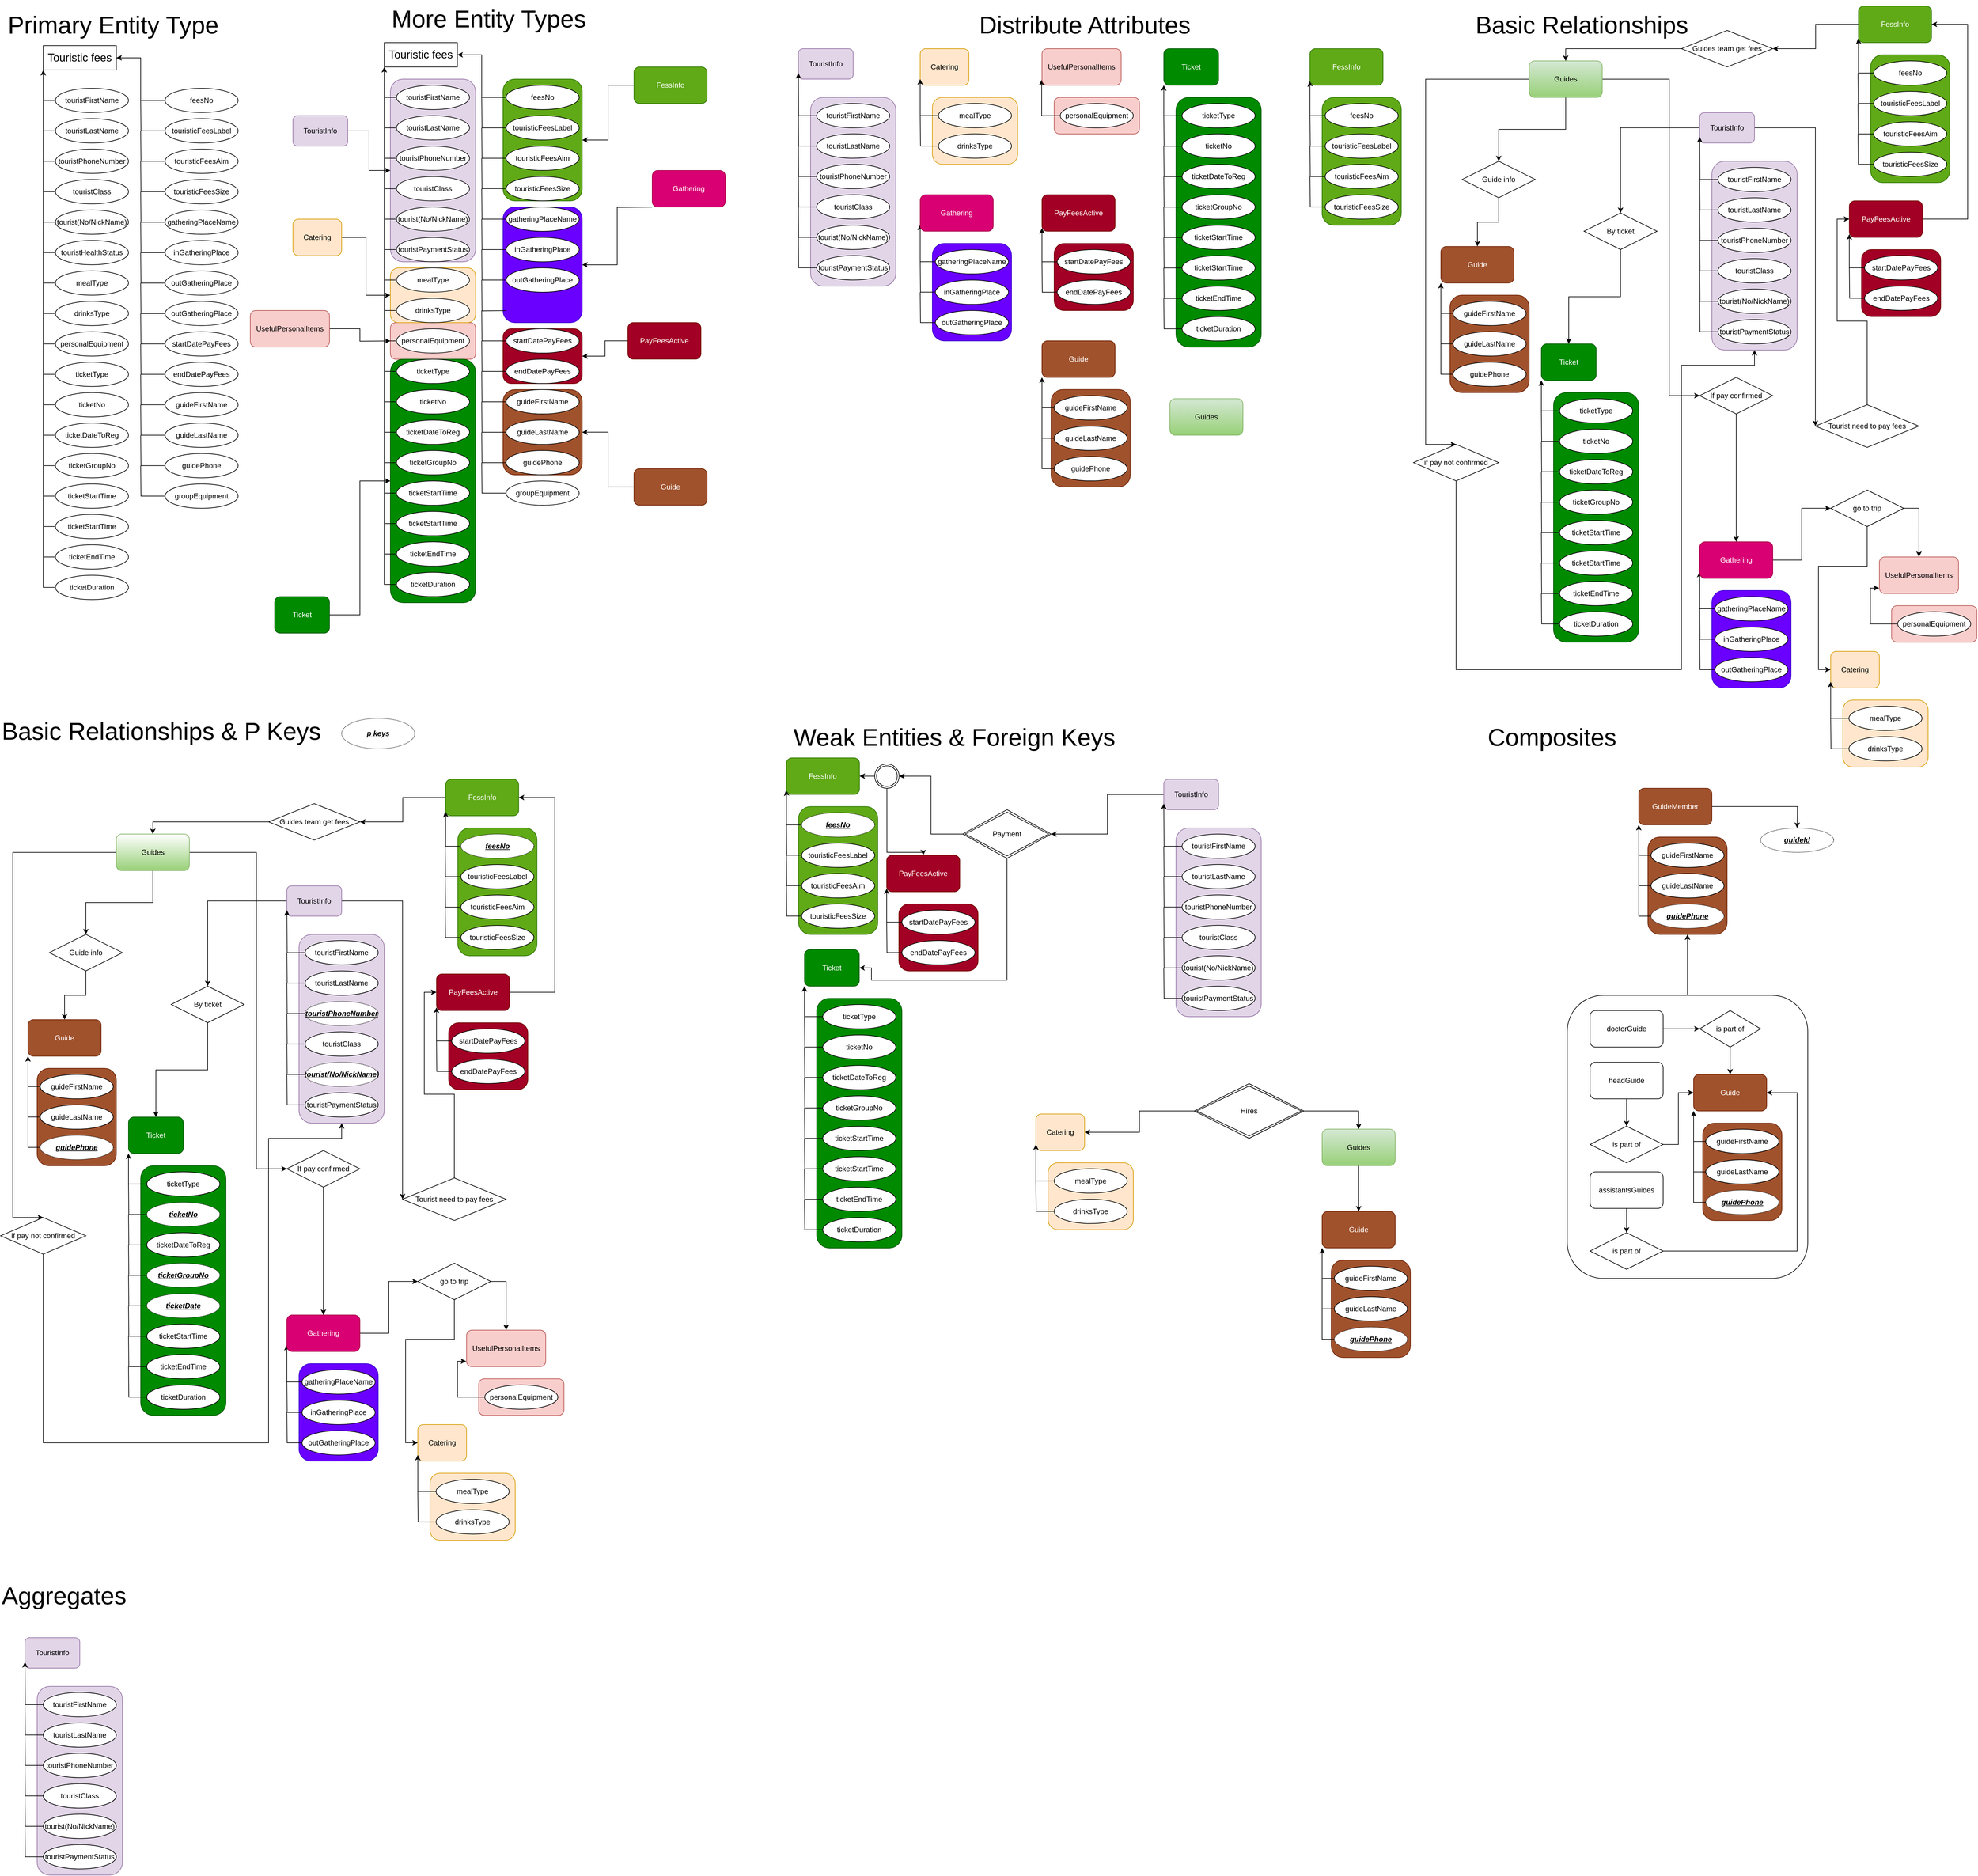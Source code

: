 <mxfile version="22.1.21" type="github">
  <diagram name="Page-1" id="Py248u8t0kP19_4Gev60">
    <mxGraphModel dx="1140" dy="704" grid="1" gridSize="10" guides="1" tooltips="1" connect="1" arrows="1" fold="1" page="1" pageScale="1" pageWidth="3300" pageHeight="4681" math="0" shadow="0">
      <root>
        <mxCell id="0" />
        <mxCell id="1" parent="0" />
        <mxCell id="s6z-DPjrk-eeVtkhGJ_P-343" value="" style="rounded=1;whiteSpace=wrap;html=1;fillColor=#a0522d;fontColor=#ffffff;strokeColor=#6D1F00;" vertex="1" parent="1">
          <mxGeometry x="875" y="639.94" width="130" height="140" as="geometry" />
        </mxCell>
        <mxCell id="s6z-DPjrk-eeVtkhGJ_P-340" value="" style="rounded=1;whiteSpace=wrap;html=1;fillColor=#a20025;fontColor=#ffffff;strokeColor=#6F0000;" vertex="1" parent="1">
          <mxGeometry x="875" y="539.96" width="130" height="90.04" as="geometry" />
        </mxCell>
        <mxCell id="s6z-DPjrk-eeVtkhGJ_P-335" value="" style="rounded=1;whiteSpace=wrap;html=1;fillColor=#60a917;fontColor=#ffffff;strokeColor=#2D7600;" vertex="1" parent="1">
          <mxGeometry x="875" y="130.04" width="130" height="199.96" as="geometry" />
        </mxCell>
        <mxCell id="s6z-DPjrk-eeVtkhGJ_P-326" value="" style="rounded=1;whiteSpace=wrap;html=1;fillColor=#6a00ff;fontColor=#ffffff;strokeColor=#3700CC;" vertex="1" parent="1">
          <mxGeometry x="875" y="340" width="130" height="190" as="geometry" />
        </mxCell>
        <mxCell id="s6z-DPjrk-eeVtkhGJ_P-323" value="" style="rounded=1;whiteSpace=wrap;html=1;fillColor=#f8cecc;strokeColor=#b85450;" vertex="1" parent="1">
          <mxGeometry x="690" y="529.94" width="140" height="60.06" as="geometry" />
        </mxCell>
        <mxCell id="s6z-DPjrk-eeVtkhGJ_P-320" value="" style="rounded=1;whiteSpace=wrap;html=1;fillColor=#e1d5e7;strokeColor=#9673a6;" vertex="1" parent="1">
          <mxGeometry x="690" y="130" width="140" height="300" as="geometry" />
        </mxCell>
        <mxCell id="s6z-DPjrk-eeVtkhGJ_P-318" value="" style="rounded=1;whiteSpace=wrap;html=1;fillColor=#ffe6cc;strokeColor=#d79b00;" vertex="1" parent="1">
          <mxGeometry x="690" y="439.96" width="140" height="90.04" as="geometry" />
        </mxCell>
        <mxCell id="s6z-DPjrk-eeVtkhGJ_P-313" value="" style="rounded=1;whiteSpace=wrap;html=1;fillColor=#008a00;fontColor=#ffffff;strokeColor=#005700;" vertex="1" parent="1">
          <mxGeometry x="690" y="590" width="140" height="400" as="geometry" />
        </mxCell>
        <mxCell id="s6z-DPjrk-eeVtkhGJ_P-28" value="&lt;font style=&quot;font-size: 18px;&quot;&gt;Touristic fees&lt;/font&gt;" style="rounded=0;whiteSpace=wrap;html=1;" vertex="1" parent="1">
          <mxGeometry x="120" y="74.96" width="120" height="40" as="geometry" />
        </mxCell>
        <mxCell id="s6z-DPjrk-eeVtkhGJ_P-33" style="edgeStyle=orthogonalEdgeStyle;rounded=0;orthogonalLoop=1;jettySize=auto;html=1;" edge="1" parent="1" source="s6z-DPjrk-eeVtkhGJ_P-34">
          <mxGeometry relative="1" as="geometry">
            <mxPoint x="120" y="115.0" as="targetPoint" />
          </mxGeometry>
        </mxCell>
        <mxCell id="s6z-DPjrk-eeVtkhGJ_P-34" value="touristFirstName" style="ellipse;whiteSpace=wrap;html=1;" vertex="1" parent="1">
          <mxGeometry x="140" y="144.96" width="120" height="39.96" as="geometry" />
        </mxCell>
        <mxCell id="s6z-DPjrk-eeVtkhGJ_P-41" style="edgeStyle=orthogonalEdgeStyle;rounded=0;orthogonalLoop=1;jettySize=auto;html=1;endArrow=none;endFill=0;" edge="1" parent="1" source="s6z-DPjrk-eeVtkhGJ_P-42">
          <mxGeometry relative="1" as="geometry">
            <mxPoint x="120" y="164.96" as="targetPoint" />
          </mxGeometry>
        </mxCell>
        <mxCell id="s6z-DPjrk-eeVtkhGJ_P-42" value="touristLastName" style="ellipse;whiteSpace=wrap;html=1;" vertex="1" parent="1">
          <mxGeometry x="140" y="194.92" width="120" height="39.96" as="geometry" />
        </mxCell>
        <mxCell id="s6z-DPjrk-eeVtkhGJ_P-43" style="edgeStyle=orthogonalEdgeStyle;rounded=0;orthogonalLoop=1;jettySize=auto;html=1;endArrow=none;endFill=0;" edge="1" parent="1" source="s6z-DPjrk-eeVtkhGJ_P-44">
          <mxGeometry relative="1" as="geometry">
            <mxPoint x="120" y="214.96" as="targetPoint" />
          </mxGeometry>
        </mxCell>
        <mxCell id="s6z-DPjrk-eeVtkhGJ_P-44" value="touristPhoneNumber" style="ellipse;whiteSpace=wrap;html=1;" vertex="1" parent="1">
          <mxGeometry x="140" y="244.92" width="120" height="39.96" as="geometry" />
        </mxCell>
        <mxCell id="s6z-DPjrk-eeVtkhGJ_P-45" style="edgeStyle=orthogonalEdgeStyle;rounded=0;orthogonalLoop=1;jettySize=auto;html=1;endArrow=none;endFill=0;" edge="1" parent="1" source="s6z-DPjrk-eeVtkhGJ_P-46">
          <mxGeometry relative="1" as="geometry">
            <mxPoint x="120" y="264.96" as="targetPoint" />
          </mxGeometry>
        </mxCell>
        <mxCell id="s6z-DPjrk-eeVtkhGJ_P-46" value="touristClass" style="ellipse;whiteSpace=wrap;html=1;" vertex="1" parent="1">
          <mxGeometry x="140" y="294.92" width="120" height="39.96" as="geometry" />
        </mxCell>
        <mxCell id="s6z-DPjrk-eeVtkhGJ_P-47" style="edgeStyle=orthogonalEdgeStyle;rounded=0;orthogonalLoop=1;jettySize=auto;html=1;endArrow=none;endFill=0;" edge="1" parent="1" source="s6z-DPjrk-eeVtkhGJ_P-48">
          <mxGeometry relative="1" as="geometry">
            <mxPoint x="120" y="314.96" as="targetPoint" />
          </mxGeometry>
        </mxCell>
        <mxCell id="s6z-DPjrk-eeVtkhGJ_P-48" value="tourist(No/NickName)" style="ellipse;whiteSpace=wrap;html=1;" vertex="1" parent="1">
          <mxGeometry x="140" y="344.92" width="120" height="39.96" as="geometry" />
        </mxCell>
        <mxCell id="s6z-DPjrk-eeVtkhGJ_P-49" style="edgeStyle=orthogonalEdgeStyle;rounded=0;orthogonalLoop=1;jettySize=auto;html=1;endArrow=none;endFill=0;" edge="1" parent="1" source="s6z-DPjrk-eeVtkhGJ_P-50">
          <mxGeometry relative="1" as="geometry">
            <mxPoint x="120" y="364.96" as="targetPoint" />
          </mxGeometry>
        </mxCell>
        <mxCell id="s6z-DPjrk-eeVtkhGJ_P-50" value="touristHealthStatus" style="ellipse;whiteSpace=wrap;html=1;" vertex="1" parent="1">
          <mxGeometry x="140" y="394.92" width="120" height="39.96" as="geometry" />
        </mxCell>
        <mxCell id="s6z-DPjrk-eeVtkhGJ_P-51" style="edgeStyle=orthogonalEdgeStyle;rounded=0;orthogonalLoop=1;jettySize=auto;html=1;endArrow=none;endFill=0;" edge="1" parent="1" source="s6z-DPjrk-eeVtkhGJ_P-52">
          <mxGeometry relative="1" as="geometry">
            <mxPoint x="120" y="414.96" as="targetPoint" />
          </mxGeometry>
        </mxCell>
        <mxCell id="s6z-DPjrk-eeVtkhGJ_P-52" value="mealType" style="ellipse;whiteSpace=wrap;html=1;" vertex="1" parent="1">
          <mxGeometry x="140" y="444.92" width="120" height="39.96" as="geometry" />
        </mxCell>
        <mxCell id="s6z-DPjrk-eeVtkhGJ_P-53" style="edgeStyle=orthogonalEdgeStyle;rounded=0;orthogonalLoop=1;jettySize=auto;html=1;endArrow=none;endFill=0;" edge="1" parent="1" source="s6z-DPjrk-eeVtkhGJ_P-54">
          <mxGeometry relative="1" as="geometry">
            <mxPoint x="120" y="464.96" as="targetPoint" />
          </mxGeometry>
        </mxCell>
        <mxCell id="s6z-DPjrk-eeVtkhGJ_P-54" value="drinksType" style="ellipse;whiteSpace=wrap;html=1;" vertex="1" parent="1">
          <mxGeometry x="140" y="494.92" width="120" height="39.96" as="geometry" />
        </mxCell>
        <mxCell id="s6z-DPjrk-eeVtkhGJ_P-55" style="edgeStyle=orthogonalEdgeStyle;rounded=0;orthogonalLoop=1;jettySize=auto;html=1;endArrow=none;endFill=0;" edge="1" parent="1" source="s6z-DPjrk-eeVtkhGJ_P-56">
          <mxGeometry relative="1" as="geometry">
            <mxPoint x="120" y="514.96" as="targetPoint" />
          </mxGeometry>
        </mxCell>
        <mxCell id="s6z-DPjrk-eeVtkhGJ_P-56" value="personalEquipment" style="ellipse;whiteSpace=wrap;html=1;" vertex="1" parent="1">
          <mxGeometry x="140" y="544.92" width="120" height="39.96" as="geometry" />
        </mxCell>
        <mxCell id="s6z-DPjrk-eeVtkhGJ_P-57" style="edgeStyle=orthogonalEdgeStyle;rounded=0;orthogonalLoop=1;jettySize=auto;html=1;entryX=1;entryY=0.5;entryDx=0;entryDy=0;" edge="1" parent="1" source="s6z-DPjrk-eeVtkhGJ_P-58" target="s6z-DPjrk-eeVtkhGJ_P-28">
          <mxGeometry relative="1" as="geometry">
            <mxPoint x="310" y="94.96" as="targetPoint" />
            <Array as="points">
              <mxPoint x="280" y="164.96" />
              <mxPoint x="280" y="94.96" />
            </Array>
          </mxGeometry>
        </mxCell>
        <mxCell id="s6z-DPjrk-eeVtkhGJ_P-58" value="feesNo" style="ellipse;whiteSpace=wrap;html=1;" vertex="1" parent="1">
          <mxGeometry x="320" y="144.96" width="120" height="39.96" as="geometry" />
        </mxCell>
        <mxCell id="s6z-DPjrk-eeVtkhGJ_P-84" style="edgeStyle=orthogonalEdgeStyle;rounded=0;orthogonalLoop=1;jettySize=auto;html=1;endArrow=none;endFill=0;" edge="1" parent="1" source="s6z-DPjrk-eeVtkhGJ_P-85">
          <mxGeometry relative="1" as="geometry">
            <mxPoint x="120" y="564.96" as="targetPoint" />
          </mxGeometry>
        </mxCell>
        <mxCell id="s6z-DPjrk-eeVtkhGJ_P-85" value="ticketType" style="ellipse;whiteSpace=wrap;html=1;" vertex="1" parent="1">
          <mxGeometry x="140" y="594.92" width="120" height="39.96" as="geometry" />
        </mxCell>
        <mxCell id="s6z-DPjrk-eeVtkhGJ_P-86" style="edgeStyle=orthogonalEdgeStyle;rounded=0;orthogonalLoop=1;jettySize=auto;html=1;endArrow=none;endFill=0;" edge="1" parent="1" source="s6z-DPjrk-eeVtkhGJ_P-87">
          <mxGeometry relative="1" as="geometry">
            <mxPoint x="120" y="614.96" as="targetPoint" />
          </mxGeometry>
        </mxCell>
        <mxCell id="s6z-DPjrk-eeVtkhGJ_P-87" value="ticketNo" style="ellipse;whiteSpace=wrap;html=1;" vertex="1" parent="1">
          <mxGeometry x="140" y="644.92" width="120" height="39.96" as="geometry" />
        </mxCell>
        <mxCell id="s6z-DPjrk-eeVtkhGJ_P-88" style="edgeStyle=orthogonalEdgeStyle;rounded=0;orthogonalLoop=1;jettySize=auto;html=1;endArrow=none;endFill=0;" edge="1" parent="1" source="s6z-DPjrk-eeVtkhGJ_P-89">
          <mxGeometry relative="1" as="geometry">
            <mxPoint x="120" y="664.96" as="targetPoint" />
          </mxGeometry>
        </mxCell>
        <mxCell id="s6z-DPjrk-eeVtkhGJ_P-89" value="ticketDateToReg" style="ellipse;whiteSpace=wrap;html=1;" vertex="1" parent="1">
          <mxGeometry x="140" y="694.92" width="120" height="39.96" as="geometry" />
        </mxCell>
        <mxCell id="s6z-DPjrk-eeVtkhGJ_P-90" style="edgeStyle=orthogonalEdgeStyle;rounded=0;orthogonalLoop=1;jettySize=auto;html=1;endArrow=none;endFill=0;" edge="1" parent="1" source="s6z-DPjrk-eeVtkhGJ_P-91">
          <mxGeometry relative="1" as="geometry">
            <mxPoint x="120" y="714.96" as="targetPoint" />
          </mxGeometry>
        </mxCell>
        <mxCell id="s6z-DPjrk-eeVtkhGJ_P-91" value="ticketGroupNo" style="ellipse;whiteSpace=wrap;html=1;" vertex="1" parent="1">
          <mxGeometry x="140" y="744.92" width="120" height="39.96" as="geometry" />
        </mxCell>
        <mxCell id="s6z-DPjrk-eeVtkhGJ_P-92" style="edgeStyle=orthogonalEdgeStyle;rounded=0;orthogonalLoop=1;jettySize=auto;html=1;endArrow=none;endFill=0;" edge="1" parent="1" source="s6z-DPjrk-eeVtkhGJ_P-93">
          <mxGeometry relative="1" as="geometry">
            <mxPoint x="120" y="764.96" as="targetPoint" />
          </mxGeometry>
        </mxCell>
        <mxCell id="s6z-DPjrk-eeVtkhGJ_P-93" value="ticketStartTime" style="ellipse;whiteSpace=wrap;html=1;" vertex="1" parent="1">
          <mxGeometry x="140" y="794.92" width="120" height="39.96" as="geometry" />
        </mxCell>
        <mxCell id="s6z-DPjrk-eeVtkhGJ_P-94" style="edgeStyle=orthogonalEdgeStyle;rounded=0;orthogonalLoop=1;jettySize=auto;html=1;endArrow=none;endFill=0;" edge="1" parent="1" source="s6z-DPjrk-eeVtkhGJ_P-95">
          <mxGeometry relative="1" as="geometry">
            <mxPoint x="120" y="814.96" as="targetPoint" />
          </mxGeometry>
        </mxCell>
        <mxCell id="s6z-DPjrk-eeVtkhGJ_P-95" value="ticketStartTime" style="ellipse;whiteSpace=wrap;html=1;" vertex="1" parent="1">
          <mxGeometry x="140" y="844.92" width="120" height="39.96" as="geometry" />
        </mxCell>
        <mxCell id="s6z-DPjrk-eeVtkhGJ_P-96" style="edgeStyle=orthogonalEdgeStyle;rounded=0;orthogonalLoop=1;jettySize=auto;html=1;endArrow=none;endFill=0;" edge="1" parent="1" source="s6z-DPjrk-eeVtkhGJ_P-97">
          <mxGeometry relative="1" as="geometry">
            <mxPoint x="120" y="864.96" as="targetPoint" />
          </mxGeometry>
        </mxCell>
        <mxCell id="s6z-DPjrk-eeVtkhGJ_P-97" value="ticketEndTime" style="ellipse;whiteSpace=wrap;html=1;" vertex="1" parent="1">
          <mxGeometry x="140" y="894.92" width="120" height="39.96" as="geometry" />
        </mxCell>
        <mxCell id="s6z-DPjrk-eeVtkhGJ_P-98" style="edgeStyle=orthogonalEdgeStyle;rounded=0;orthogonalLoop=1;jettySize=auto;html=1;endArrow=none;endFill=0;" edge="1" parent="1" source="s6z-DPjrk-eeVtkhGJ_P-99">
          <mxGeometry relative="1" as="geometry">
            <mxPoint x="120" y="914.96" as="targetPoint" />
          </mxGeometry>
        </mxCell>
        <mxCell id="s6z-DPjrk-eeVtkhGJ_P-99" value="ticketDuration" style="ellipse;whiteSpace=wrap;html=1;" vertex="1" parent="1">
          <mxGeometry x="140" y="944.92" width="120" height="39.96" as="geometry" />
        </mxCell>
        <mxCell id="s6z-DPjrk-eeVtkhGJ_P-157" value="&lt;font style=&quot;font-size: 18px;&quot;&gt;Touristic fees&lt;/font&gt;" style="rounded=0;whiteSpace=wrap;html=1;" vertex="1" parent="1">
          <mxGeometry x="680" y="70" width="120" height="40" as="geometry" />
        </mxCell>
        <mxCell id="s6z-DPjrk-eeVtkhGJ_P-158" style="edgeStyle=orthogonalEdgeStyle;rounded=0;orthogonalLoop=1;jettySize=auto;html=1;" edge="1" parent="1" source="s6z-DPjrk-eeVtkhGJ_P-159">
          <mxGeometry relative="1" as="geometry">
            <mxPoint x="680" y="110.04" as="targetPoint" />
          </mxGeometry>
        </mxCell>
        <mxCell id="s6z-DPjrk-eeVtkhGJ_P-159" value="touristFirstName" style="ellipse;whiteSpace=wrap;html=1;" vertex="1" parent="1">
          <mxGeometry x="700" y="140" width="120" height="39.96" as="geometry" />
        </mxCell>
        <mxCell id="s6z-DPjrk-eeVtkhGJ_P-160" style="edgeStyle=orthogonalEdgeStyle;rounded=0;orthogonalLoop=1;jettySize=auto;html=1;endArrow=none;endFill=0;" edge="1" parent="1" source="s6z-DPjrk-eeVtkhGJ_P-161">
          <mxGeometry relative="1" as="geometry">
            <mxPoint x="680" y="160.0" as="targetPoint" />
          </mxGeometry>
        </mxCell>
        <mxCell id="s6z-DPjrk-eeVtkhGJ_P-161" value="touristLastName" style="ellipse;whiteSpace=wrap;html=1;" vertex="1" parent="1">
          <mxGeometry x="700" y="189.96" width="120" height="39.96" as="geometry" />
        </mxCell>
        <mxCell id="s6z-DPjrk-eeVtkhGJ_P-162" style="edgeStyle=orthogonalEdgeStyle;rounded=0;orthogonalLoop=1;jettySize=auto;html=1;endArrow=none;endFill=0;" edge="1" parent="1" source="s6z-DPjrk-eeVtkhGJ_P-163">
          <mxGeometry relative="1" as="geometry">
            <mxPoint x="680" y="210.0" as="targetPoint" />
          </mxGeometry>
        </mxCell>
        <mxCell id="s6z-DPjrk-eeVtkhGJ_P-163" value="touristPhoneNumber" style="ellipse;whiteSpace=wrap;html=1;" vertex="1" parent="1">
          <mxGeometry x="700" y="239.96" width="120" height="39.96" as="geometry" />
        </mxCell>
        <mxCell id="s6z-DPjrk-eeVtkhGJ_P-164" style="edgeStyle=orthogonalEdgeStyle;rounded=0;orthogonalLoop=1;jettySize=auto;html=1;endArrow=none;endFill=0;" edge="1" parent="1" source="s6z-DPjrk-eeVtkhGJ_P-165">
          <mxGeometry relative="1" as="geometry">
            <mxPoint x="680" y="260" as="targetPoint" />
          </mxGeometry>
        </mxCell>
        <mxCell id="s6z-DPjrk-eeVtkhGJ_P-165" value="touristClass" style="ellipse;whiteSpace=wrap;html=1;" vertex="1" parent="1">
          <mxGeometry x="700" y="289.96" width="120" height="39.96" as="geometry" />
        </mxCell>
        <mxCell id="s6z-DPjrk-eeVtkhGJ_P-166" style="edgeStyle=orthogonalEdgeStyle;rounded=0;orthogonalLoop=1;jettySize=auto;html=1;endArrow=none;endFill=0;" edge="1" parent="1" source="s6z-DPjrk-eeVtkhGJ_P-167">
          <mxGeometry relative="1" as="geometry">
            <mxPoint x="680" y="310" as="targetPoint" />
          </mxGeometry>
        </mxCell>
        <mxCell id="s6z-DPjrk-eeVtkhGJ_P-167" value="tourist(No/NickName)" style="ellipse;whiteSpace=wrap;html=1;" vertex="1" parent="1">
          <mxGeometry x="700" y="339.96" width="120" height="39.96" as="geometry" />
        </mxCell>
        <mxCell id="s6z-DPjrk-eeVtkhGJ_P-168" style="edgeStyle=orthogonalEdgeStyle;rounded=0;orthogonalLoop=1;jettySize=auto;html=1;endArrow=none;endFill=0;" edge="1" parent="1" source="s6z-DPjrk-eeVtkhGJ_P-169">
          <mxGeometry relative="1" as="geometry">
            <mxPoint x="680" y="360" as="targetPoint" />
          </mxGeometry>
        </mxCell>
        <mxCell id="s6z-DPjrk-eeVtkhGJ_P-169" value="touristPaymentStatus" style="ellipse;whiteSpace=wrap;html=1;" vertex="1" parent="1">
          <mxGeometry x="700" y="389.96" width="120" height="39.96" as="geometry" />
        </mxCell>
        <mxCell id="s6z-DPjrk-eeVtkhGJ_P-170" style="edgeStyle=orthogonalEdgeStyle;rounded=0;orthogonalLoop=1;jettySize=auto;html=1;endArrow=none;endFill=0;" edge="1" parent="1" source="s6z-DPjrk-eeVtkhGJ_P-171">
          <mxGeometry relative="1" as="geometry">
            <mxPoint x="680" y="410" as="targetPoint" />
          </mxGeometry>
        </mxCell>
        <mxCell id="s6z-DPjrk-eeVtkhGJ_P-171" value="mealType" style="ellipse;whiteSpace=wrap;html=1;" vertex="1" parent="1">
          <mxGeometry x="700" y="439.96" width="120" height="39.96" as="geometry" />
        </mxCell>
        <mxCell id="s6z-DPjrk-eeVtkhGJ_P-172" style="edgeStyle=orthogonalEdgeStyle;rounded=0;orthogonalLoop=1;jettySize=auto;html=1;endArrow=none;endFill=0;" edge="1" parent="1" source="s6z-DPjrk-eeVtkhGJ_P-173">
          <mxGeometry relative="1" as="geometry">
            <mxPoint x="680" y="460" as="targetPoint" />
          </mxGeometry>
        </mxCell>
        <mxCell id="s6z-DPjrk-eeVtkhGJ_P-173" value="drinksType" style="ellipse;whiteSpace=wrap;html=1;" vertex="1" parent="1">
          <mxGeometry x="700" y="489.96" width="120" height="39.96" as="geometry" />
        </mxCell>
        <mxCell id="s6z-DPjrk-eeVtkhGJ_P-174" style="edgeStyle=orthogonalEdgeStyle;rounded=0;orthogonalLoop=1;jettySize=auto;html=1;endArrow=none;endFill=0;" edge="1" parent="1" source="s6z-DPjrk-eeVtkhGJ_P-175">
          <mxGeometry relative="1" as="geometry">
            <mxPoint x="680" y="510" as="targetPoint" />
          </mxGeometry>
        </mxCell>
        <mxCell id="s6z-DPjrk-eeVtkhGJ_P-175" value="personalEquipment" style="ellipse;whiteSpace=wrap;html=1;" vertex="1" parent="1">
          <mxGeometry x="700" y="539.96" width="120" height="39.96" as="geometry" />
        </mxCell>
        <mxCell id="s6z-DPjrk-eeVtkhGJ_P-176" style="edgeStyle=orthogonalEdgeStyle;rounded=0;orthogonalLoop=1;jettySize=auto;html=1;entryX=1;entryY=0.5;entryDx=0;entryDy=0;" edge="1" parent="1" source="s6z-DPjrk-eeVtkhGJ_P-177" target="s6z-DPjrk-eeVtkhGJ_P-157">
          <mxGeometry relative="1" as="geometry">
            <mxPoint x="870" y="90" as="targetPoint" />
            <Array as="points">
              <mxPoint x="840" y="160" />
              <mxPoint x="840" y="90" />
            </Array>
          </mxGeometry>
        </mxCell>
        <mxCell id="s6z-DPjrk-eeVtkhGJ_P-177" value="feesNo" style="ellipse;whiteSpace=wrap;html=1;" vertex="1" parent="1">
          <mxGeometry x="880" y="140" width="120" height="39.96" as="geometry" />
        </mxCell>
        <mxCell id="s6z-DPjrk-eeVtkhGJ_P-178" style="edgeStyle=orthogonalEdgeStyle;rounded=0;orthogonalLoop=1;jettySize=auto;html=1;endArrow=none;endFill=0;" edge="1" parent="1" source="s6z-DPjrk-eeVtkhGJ_P-179">
          <mxGeometry relative="1" as="geometry">
            <mxPoint x="840" y="310.04" as="targetPoint" />
          </mxGeometry>
        </mxCell>
        <mxCell id="s6z-DPjrk-eeVtkhGJ_P-179" value="gatheringPlaceName" style="ellipse;whiteSpace=wrap;html=1;" vertex="1" parent="1">
          <mxGeometry x="880" y="340" width="120" height="39.96" as="geometry" />
        </mxCell>
        <mxCell id="s6z-DPjrk-eeVtkhGJ_P-180" style="edgeStyle=orthogonalEdgeStyle;rounded=0;orthogonalLoop=1;jettySize=auto;html=1;endArrow=none;endFill=0;" edge="1" parent="1" source="s6z-DPjrk-eeVtkhGJ_P-181">
          <mxGeometry relative="1" as="geometry">
            <mxPoint x="840" y="360.04" as="targetPoint" />
          </mxGeometry>
        </mxCell>
        <mxCell id="s6z-DPjrk-eeVtkhGJ_P-181" value="inGatheringPlace" style="ellipse;whiteSpace=wrap;html=1;" vertex="1" parent="1">
          <mxGeometry x="880" y="390" width="120" height="39.96" as="geometry" />
        </mxCell>
        <mxCell id="s6z-DPjrk-eeVtkhGJ_P-182" style="edgeStyle=orthogonalEdgeStyle;rounded=0;orthogonalLoop=1;jettySize=auto;html=1;endArrow=none;endFill=0;" edge="1" parent="1" source="s6z-DPjrk-eeVtkhGJ_P-183">
          <mxGeometry relative="1" as="geometry">
            <mxPoint x="840" y="410.04" as="targetPoint" />
          </mxGeometry>
        </mxCell>
        <mxCell id="s6z-DPjrk-eeVtkhGJ_P-183" value="outGatheringPlace" style="ellipse;whiteSpace=wrap;html=1;" vertex="1" parent="1">
          <mxGeometry x="880" y="440" width="120" height="39.96" as="geometry" />
        </mxCell>
        <mxCell id="s6z-DPjrk-eeVtkhGJ_P-184" style="edgeStyle=orthogonalEdgeStyle;rounded=0;orthogonalLoop=1;jettySize=auto;html=1;endArrow=none;endFill=0;" edge="1" parent="1">
          <mxGeometry relative="1" as="geometry">
            <mxPoint x="840" y="460.04" as="targetPoint" />
            <mxPoint x="880.001" y="510.067" as="sourcePoint" />
          </mxGeometry>
        </mxCell>
        <mxCell id="s6z-DPjrk-eeVtkhGJ_P-186" style="edgeStyle=orthogonalEdgeStyle;rounded=0;orthogonalLoop=1;jettySize=auto;html=1;endArrow=none;endFill=0;" edge="1" parent="1" source="s6z-DPjrk-eeVtkhGJ_P-187">
          <mxGeometry relative="1" as="geometry">
            <mxPoint x="840" y="160" as="targetPoint" />
          </mxGeometry>
        </mxCell>
        <mxCell id="s6z-DPjrk-eeVtkhGJ_P-187" value="touristicFeesLabel" style="ellipse;whiteSpace=wrap;html=1;" vertex="1" parent="1">
          <mxGeometry x="880" y="189.96" width="120" height="39.96" as="geometry" />
        </mxCell>
        <mxCell id="s6z-DPjrk-eeVtkhGJ_P-188" style="edgeStyle=orthogonalEdgeStyle;rounded=0;orthogonalLoop=1;jettySize=auto;html=1;endArrow=none;endFill=0;" edge="1" parent="1" source="s6z-DPjrk-eeVtkhGJ_P-189">
          <mxGeometry relative="1" as="geometry">
            <mxPoint x="840" y="510" as="targetPoint" />
          </mxGeometry>
        </mxCell>
        <mxCell id="s6z-DPjrk-eeVtkhGJ_P-189" value="startDatePayFees" style="ellipse;whiteSpace=wrap;html=1;" vertex="1" parent="1">
          <mxGeometry x="880" y="539.96" width="120" height="39.96" as="geometry" />
        </mxCell>
        <mxCell id="s6z-DPjrk-eeVtkhGJ_P-190" style="edgeStyle=orthogonalEdgeStyle;rounded=0;orthogonalLoop=1;jettySize=auto;html=1;endArrow=none;endFill=0;" edge="1" parent="1" source="s6z-DPjrk-eeVtkhGJ_P-191">
          <mxGeometry relative="1" as="geometry">
            <mxPoint x="840" y="610" as="targetPoint" />
          </mxGeometry>
        </mxCell>
        <mxCell id="s6z-DPjrk-eeVtkhGJ_P-191" value="&lt;div&gt;guideFirstName&lt;/div&gt;" style="ellipse;whiteSpace=wrap;html=1;" vertex="1" parent="1">
          <mxGeometry x="880" y="639.96" width="120" height="39.96" as="geometry" />
        </mxCell>
        <mxCell id="s6z-DPjrk-eeVtkhGJ_P-192" style="edgeStyle=orthogonalEdgeStyle;rounded=0;orthogonalLoop=1;jettySize=auto;html=1;endArrow=none;endFill=0;" edge="1" parent="1" source="s6z-DPjrk-eeVtkhGJ_P-193">
          <mxGeometry relative="1" as="geometry">
            <mxPoint x="840" y="660" as="targetPoint" />
          </mxGeometry>
        </mxCell>
        <mxCell id="s6z-DPjrk-eeVtkhGJ_P-193" value="&lt;div&gt;guideLastName&lt;/div&gt;" style="ellipse;whiteSpace=wrap;html=1;" vertex="1" parent="1">
          <mxGeometry x="880" y="689.96" width="120" height="39.96" as="geometry" />
        </mxCell>
        <mxCell id="s6z-DPjrk-eeVtkhGJ_P-194" style="edgeStyle=orthogonalEdgeStyle;rounded=0;orthogonalLoop=1;jettySize=auto;html=1;endArrow=none;endFill=0;" edge="1" parent="1" source="s6z-DPjrk-eeVtkhGJ_P-195">
          <mxGeometry relative="1" as="geometry">
            <mxPoint x="840" y="710" as="targetPoint" />
          </mxGeometry>
        </mxCell>
        <mxCell id="s6z-DPjrk-eeVtkhGJ_P-195" value="&lt;div&gt;guidePhone&lt;/div&gt;" style="ellipse;whiteSpace=wrap;html=1;" vertex="1" parent="1">
          <mxGeometry x="880" y="739.96" width="120" height="39.96" as="geometry" />
        </mxCell>
        <mxCell id="s6z-DPjrk-eeVtkhGJ_P-196" style="edgeStyle=orthogonalEdgeStyle;rounded=0;orthogonalLoop=1;jettySize=auto;html=1;endArrow=none;endFill=0;" edge="1" parent="1" source="s6z-DPjrk-eeVtkhGJ_P-197">
          <mxGeometry relative="1" as="geometry">
            <mxPoint x="840" y="760" as="targetPoint" />
          </mxGeometry>
        </mxCell>
        <mxCell id="s6z-DPjrk-eeVtkhGJ_P-197" value="groupEquipment" style="ellipse;whiteSpace=wrap;html=1;" vertex="1" parent="1">
          <mxGeometry x="880" y="789.96" width="120" height="39.96" as="geometry" />
        </mxCell>
        <mxCell id="s6z-DPjrk-eeVtkhGJ_P-198" style="edgeStyle=orthogonalEdgeStyle;rounded=0;orthogonalLoop=1;jettySize=auto;html=1;endArrow=none;endFill=0;" edge="1" parent="1" source="s6z-DPjrk-eeVtkhGJ_P-199">
          <mxGeometry relative="1" as="geometry">
            <mxPoint x="680" y="560" as="targetPoint" />
          </mxGeometry>
        </mxCell>
        <mxCell id="s6z-DPjrk-eeVtkhGJ_P-199" value="ticketType" style="ellipse;whiteSpace=wrap;html=1;" vertex="1" parent="1">
          <mxGeometry x="700" y="589.96" width="120" height="39.96" as="geometry" />
        </mxCell>
        <mxCell id="s6z-DPjrk-eeVtkhGJ_P-200" style="edgeStyle=orthogonalEdgeStyle;rounded=0;orthogonalLoop=1;jettySize=auto;html=1;endArrow=none;endFill=0;" edge="1" parent="1" source="s6z-DPjrk-eeVtkhGJ_P-201">
          <mxGeometry relative="1" as="geometry">
            <mxPoint x="680" y="610" as="targetPoint" />
          </mxGeometry>
        </mxCell>
        <mxCell id="s6z-DPjrk-eeVtkhGJ_P-201" value="ticketNo" style="ellipse;whiteSpace=wrap;html=1;" vertex="1" parent="1">
          <mxGeometry x="700" y="639.96" width="120" height="39.96" as="geometry" />
        </mxCell>
        <mxCell id="s6z-DPjrk-eeVtkhGJ_P-202" style="edgeStyle=orthogonalEdgeStyle;rounded=0;orthogonalLoop=1;jettySize=auto;html=1;endArrow=none;endFill=0;" edge="1" parent="1" source="s6z-DPjrk-eeVtkhGJ_P-203">
          <mxGeometry relative="1" as="geometry">
            <mxPoint x="680" y="660" as="targetPoint" />
          </mxGeometry>
        </mxCell>
        <mxCell id="s6z-DPjrk-eeVtkhGJ_P-203" value="ticketDateToReg" style="ellipse;whiteSpace=wrap;html=1;" vertex="1" parent="1">
          <mxGeometry x="700" y="689.96" width="120" height="39.96" as="geometry" />
        </mxCell>
        <mxCell id="s6z-DPjrk-eeVtkhGJ_P-204" style="edgeStyle=orthogonalEdgeStyle;rounded=0;orthogonalLoop=1;jettySize=auto;html=1;endArrow=none;endFill=0;" edge="1" parent="1" source="s6z-DPjrk-eeVtkhGJ_P-205">
          <mxGeometry relative="1" as="geometry">
            <mxPoint x="680" y="710" as="targetPoint" />
          </mxGeometry>
        </mxCell>
        <mxCell id="s6z-DPjrk-eeVtkhGJ_P-205" value="ticketGroupNo" style="ellipse;whiteSpace=wrap;html=1;" vertex="1" parent="1">
          <mxGeometry x="700" y="739.96" width="120" height="39.96" as="geometry" />
        </mxCell>
        <mxCell id="s6z-DPjrk-eeVtkhGJ_P-206" style="edgeStyle=orthogonalEdgeStyle;rounded=0;orthogonalLoop=1;jettySize=auto;html=1;endArrow=none;endFill=0;" edge="1" parent="1" source="s6z-DPjrk-eeVtkhGJ_P-207">
          <mxGeometry relative="1" as="geometry">
            <mxPoint x="680" y="760" as="targetPoint" />
          </mxGeometry>
        </mxCell>
        <mxCell id="s6z-DPjrk-eeVtkhGJ_P-207" value="ticketStartTime" style="ellipse;whiteSpace=wrap;html=1;" vertex="1" parent="1">
          <mxGeometry x="700" y="789.96" width="120" height="39.96" as="geometry" />
        </mxCell>
        <mxCell id="s6z-DPjrk-eeVtkhGJ_P-208" style="edgeStyle=orthogonalEdgeStyle;rounded=0;orthogonalLoop=1;jettySize=auto;html=1;endArrow=none;endFill=0;" edge="1" parent="1" source="s6z-DPjrk-eeVtkhGJ_P-209">
          <mxGeometry relative="1" as="geometry">
            <mxPoint x="680" y="810" as="targetPoint" />
          </mxGeometry>
        </mxCell>
        <mxCell id="s6z-DPjrk-eeVtkhGJ_P-209" value="ticketStartTime" style="ellipse;whiteSpace=wrap;html=1;" vertex="1" parent="1">
          <mxGeometry x="700" y="839.96" width="120" height="39.96" as="geometry" />
        </mxCell>
        <mxCell id="s6z-DPjrk-eeVtkhGJ_P-210" style="edgeStyle=orthogonalEdgeStyle;rounded=0;orthogonalLoop=1;jettySize=auto;html=1;endArrow=none;endFill=0;" edge="1" parent="1" source="s6z-DPjrk-eeVtkhGJ_P-211">
          <mxGeometry relative="1" as="geometry">
            <mxPoint x="680" y="860" as="targetPoint" />
          </mxGeometry>
        </mxCell>
        <mxCell id="s6z-DPjrk-eeVtkhGJ_P-211" value="ticketEndTime" style="ellipse;whiteSpace=wrap;html=1;" vertex="1" parent="1">
          <mxGeometry x="700" y="889.96" width="120" height="39.96" as="geometry" />
        </mxCell>
        <mxCell id="s6z-DPjrk-eeVtkhGJ_P-212" style="edgeStyle=orthogonalEdgeStyle;rounded=0;orthogonalLoop=1;jettySize=auto;html=1;endArrow=none;endFill=0;" edge="1" parent="1" source="s6z-DPjrk-eeVtkhGJ_P-213">
          <mxGeometry relative="1" as="geometry">
            <mxPoint x="680" y="910" as="targetPoint" />
          </mxGeometry>
        </mxCell>
        <mxCell id="s6z-DPjrk-eeVtkhGJ_P-213" value="ticketDuration" style="ellipse;whiteSpace=wrap;html=1;" vertex="1" parent="1">
          <mxGeometry x="700" y="939.96" width="120" height="39.96" as="geometry" />
        </mxCell>
        <mxCell id="s6z-DPjrk-eeVtkhGJ_P-310" value="Primary Entity Type" style="text;whiteSpace=wrap;fontSize=40;" vertex="1" parent="1">
          <mxGeometry x="60" y="10" width="370" height="40" as="geometry" />
        </mxCell>
        <mxCell id="s6z-DPjrk-eeVtkhGJ_P-311" value="More Entity Types" style="text;whiteSpace=wrap;fontSize=40;" vertex="1" parent="1">
          <mxGeometry x="690" width="500" height="40" as="geometry" />
        </mxCell>
        <mxCell id="s6z-DPjrk-eeVtkhGJ_P-315" style="edgeStyle=orthogonalEdgeStyle;rounded=0;orthogonalLoop=1;jettySize=auto;html=1;entryX=0;entryY=0.5;entryDx=0;entryDy=0;" edge="1" parent="1" source="s6z-DPjrk-eeVtkhGJ_P-314" target="s6z-DPjrk-eeVtkhGJ_P-313">
          <mxGeometry relative="1" as="geometry" />
        </mxCell>
        <mxCell id="s6z-DPjrk-eeVtkhGJ_P-314" value="Ticket" style="rounded=1;whiteSpace=wrap;html=1;fillColor=#008a00;fontColor=#ffffff;strokeColor=#005700;" vertex="1" parent="1">
          <mxGeometry x="500" y="980" width="90" height="60" as="geometry" />
        </mxCell>
        <mxCell id="s6z-DPjrk-eeVtkhGJ_P-319" style="edgeStyle=orthogonalEdgeStyle;rounded=0;orthogonalLoop=1;jettySize=auto;html=1;entryX=0;entryY=0.5;entryDx=0;entryDy=0;" edge="1" parent="1" source="s6z-DPjrk-eeVtkhGJ_P-317" target="s6z-DPjrk-eeVtkhGJ_P-318">
          <mxGeometry relative="1" as="geometry" />
        </mxCell>
        <mxCell id="s6z-DPjrk-eeVtkhGJ_P-317" value="Catering" style="rounded=1;whiteSpace=wrap;html=1;fillColor=#ffe6cc;strokeColor=#d79b00;" vertex="1" parent="1">
          <mxGeometry x="530" y="360" width="80" height="60" as="geometry" />
        </mxCell>
        <mxCell id="s6z-DPjrk-eeVtkhGJ_P-322" style="edgeStyle=orthogonalEdgeStyle;rounded=0;orthogonalLoop=1;jettySize=auto;html=1;entryX=0;entryY=0.5;entryDx=0;entryDy=0;" edge="1" parent="1" source="s6z-DPjrk-eeVtkhGJ_P-321" target="s6z-DPjrk-eeVtkhGJ_P-320">
          <mxGeometry relative="1" as="geometry" />
        </mxCell>
        <mxCell id="s6z-DPjrk-eeVtkhGJ_P-321" value="TouristInfo" style="rounded=1;whiteSpace=wrap;html=1;fillColor=#e1d5e7;strokeColor=#9673a6;" vertex="1" parent="1">
          <mxGeometry x="530" y="190" width="90" height="49.94" as="geometry" />
        </mxCell>
        <mxCell id="s6z-DPjrk-eeVtkhGJ_P-325" style="edgeStyle=orthogonalEdgeStyle;rounded=0;orthogonalLoop=1;jettySize=auto;html=1;" edge="1" parent="1" source="s6z-DPjrk-eeVtkhGJ_P-324">
          <mxGeometry relative="1" as="geometry">
            <mxPoint x="690" y="560" as="targetPoint" />
          </mxGeometry>
        </mxCell>
        <mxCell id="s6z-DPjrk-eeVtkhGJ_P-324" value="UsefulPersonalItems" style="rounded=1;whiteSpace=wrap;html=1;fillColor=#f8cecc;strokeColor=#b85450;" vertex="1" parent="1">
          <mxGeometry x="460" y="510" width="130" height="60" as="geometry" />
        </mxCell>
        <mxCell id="s6z-DPjrk-eeVtkhGJ_P-329" style="edgeStyle=orthogonalEdgeStyle;rounded=0;orthogonalLoop=1;jettySize=auto;html=1;entryX=1;entryY=0.5;entryDx=0;entryDy=0;" edge="1" parent="1" target="s6z-DPjrk-eeVtkhGJ_P-326">
          <mxGeometry relative="1" as="geometry">
            <mxPoint x="1120" y="340.067" as="sourcePoint" />
          </mxGeometry>
        </mxCell>
        <mxCell id="s6z-DPjrk-eeVtkhGJ_P-328" value="Gathering" style="rounded=1;whiteSpace=wrap;html=1;fillColor=#d80073;fontColor=#ffffff;strokeColor=#A50040;" vertex="1" parent="1">
          <mxGeometry x="1120" y="280.04" width="120" height="60" as="geometry" />
        </mxCell>
        <mxCell id="s6z-DPjrk-eeVtkhGJ_P-330" style="edgeStyle=orthogonalEdgeStyle;rounded=0;orthogonalLoop=1;jettySize=auto;html=1;endArrow=none;endFill=0;" edge="1" parent="1" source="s6z-DPjrk-eeVtkhGJ_P-331">
          <mxGeometry relative="1" as="geometry">
            <mxPoint x="840" y="210" as="targetPoint" />
          </mxGeometry>
        </mxCell>
        <mxCell id="s6z-DPjrk-eeVtkhGJ_P-331" value="touristicFeesAim" style="ellipse;whiteSpace=wrap;html=1;" vertex="1" parent="1">
          <mxGeometry x="880" y="239.96" width="120" height="39.96" as="geometry" />
        </mxCell>
        <mxCell id="s6z-DPjrk-eeVtkhGJ_P-332" style="edgeStyle=orthogonalEdgeStyle;rounded=0;orthogonalLoop=1;jettySize=auto;html=1;endArrow=none;endFill=0;" edge="1" parent="1" source="s6z-DPjrk-eeVtkhGJ_P-333">
          <mxGeometry relative="1" as="geometry">
            <mxPoint x="840" y="259.96" as="targetPoint" />
          </mxGeometry>
        </mxCell>
        <mxCell id="s6z-DPjrk-eeVtkhGJ_P-333" value="touristicFeesSize" style="ellipse;whiteSpace=wrap;html=1;" vertex="1" parent="1">
          <mxGeometry x="880" y="289.92" width="120" height="39.96" as="geometry" />
        </mxCell>
        <mxCell id="s6z-DPjrk-eeVtkhGJ_P-336" style="edgeStyle=orthogonalEdgeStyle;rounded=0;orthogonalLoop=1;jettySize=auto;html=1;entryX=1;entryY=0.5;entryDx=0;entryDy=0;" edge="1" parent="1" source="s6z-DPjrk-eeVtkhGJ_P-334" target="s6z-DPjrk-eeVtkhGJ_P-335">
          <mxGeometry relative="1" as="geometry" />
        </mxCell>
        <mxCell id="s6z-DPjrk-eeVtkhGJ_P-334" value="FessInfo" style="rounded=1;whiteSpace=wrap;html=1;fillColor=#60a917;fontColor=#ffffff;strokeColor=#2D7600;" vertex="1" parent="1">
          <mxGeometry x="1090" y="110" width="120" height="60" as="geometry" />
        </mxCell>
        <mxCell id="s6z-DPjrk-eeVtkhGJ_P-337" style="edgeStyle=orthogonalEdgeStyle;rounded=0;orthogonalLoop=1;jettySize=auto;html=1;endArrow=none;endFill=0;" edge="1" parent="1" source="s6z-DPjrk-eeVtkhGJ_P-338">
          <mxGeometry relative="1" as="geometry">
            <mxPoint x="840" y="560" as="targetPoint" />
          </mxGeometry>
        </mxCell>
        <mxCell id="s6z-DPjrk-eeVtkhGJ_P-338" value="endDatePayFees" style="ellipse;whiteSpace=wrap;html=1;" vertex="1" parent="1">
          <mxGeometry x="880" y="589.96" width="120" height="39.96" as="geometry" />
        </mxCell>
        <mxCell id="s6z-DPjrk-eeVtkhGJ_P-341" style="edgeStyle=orthogonalEdgeStyle;rounded=0;orthogonalLoop=1;jettySize=auto;html=1;entryX=1;entryY=0.5;entryDx=0;entryDy=0;" edge="1" parent="1" source="s6z-DPjrk-eeVtkhGJ_P-339" target="s6z-DPjrk-eeVtkhGJ_P-340">
          <mxGeometry relative="1" as="geometry" />
        </mxCell>
        <mxCell id="s6z-DPjrk-eeVtkhGJ_P-339" value="PayFeesActive" style="rounded=1;whiteSpace=wrap;html=1;fillColor=#a20025;fontColor=#ffffff;strokeColor=#6F0000;" vertex="1" parent="1">
          <mxGeometry x="1080" y="529.92" width="120" height="60" as="geometry" />
        </mxCell>
        <mxCell id="s6z-DPjrk-eeVtkhGJ_P-344" style="edgeStyle=orthogonalEdgeStyle;rounded=0;orthogonalLoop=1;jettySize=auto;html=1;entryX=1;entryY=0.5;entryDx=0;entryDy=0;" edge="1" parent="1" source="s6z-DPjrk-eeVtkhGJ_P-342" target="s6z-DPjrk-eeVtkhGJ_P-343">
          <mxGeometry relative="1" as="geometry" />
        </mxCell>
        <mxCell id="s6z-DPjrk-eeVtkhGJ_P-342" value="Guide" style="rounded=1;whiteSpace=wrap;html=1;fillColor=#a0522d;fontColor=#ffffff;strokeColor=#6D1F00;" vertex="1" parent="1">
          <mxGeometry x="1090" y="769.92" width="120" height="60" as="geometry" />
        </mxCell>
        <mxCell id="s6z-DPjrk-eeVtkhGJ_P-349" style="edgeStyle=orthogonalEdgeStyle;rounded=0;orthogonalLoop=1;jettySize=auto;html=1;endArrow=none;endFill=0;" edge="1" parent="1" source="s6z-DPjrk-eeVtkhGJ_P-350">
          <mxGeometry relative="1" as="geometry">
            <mxPoint x="280" y="315" as="targetPoint" />
          </mxGeometry>
        </mxCell>
        <mxCell id="s6z-DPjrk-eeVtkhGJ_P-350" value="gatheringPlaceName" style="ellipse;whiteSpace=wrap;html=1;" vertex="1" parent="1">
          <mxGeometry x="320" y="344.96" width="120" height="39.96" as="geometry" />
        </mxCell>
        <mxCell id="s6z-DPjrk-eeVtkhGJ_P-351" style="edgeStyle=orthogonalEdgeStyle;rounded=0;orthogonalLoop=1;jettySize=auto;html=1;endArrow=none;endFill=0;" edge="1" parent="1" source="s6z-DPjrk-eeVtkhGJ_P-352">
          <mxGeometry relative="1" as="geometry">
            <mxPoint x="280" y="365" as="targetPoint" />
          </mxGeometry>
        </mxCell>
        <mxCell id="s6z-DPjrk-eeVtkhGJ_P-352" value="inGatheringPlace" style="ellipse;whiteSpace=wrap;html=1;" vertex="1" parent="1">
          <mxGeometry x="320" y="394.96" width="120" height="39.96" as="geometry" />
        </mxCell>
        <mxCell id="s6z-DPjrk-eeVtkhGJ_P-353" style="edgeStyle=orthogonalEdgeStyle;rounded=0;orthogonalLoop=1;jettySize=auto;html=1;endArrow=none;endFill=0;" edge="1" parent="1" source="s6z-DPjrk-eeVtkhGJ_P-354">
          <mxGeometry relative="1" as="geometry">
            <mxPoint x="280" y="415" as="targetPoint" />
          </mxGeometry>
        </mxCell>
        <mxCell id="s6z-DPjrk-eeVtkhGJ_P-354" value="outGatheringPlace" style="ellipse;whiteSpace=wrap;html=1;" vertex="1" parent="1">
          <mxGeometry x="320" y="444.96" width="120" height="39.96" as="geometry" />
        </mxCell>
        <mxCell id="s6z-DPjrk-eeVtkhGJ_P-355" style="edgeStyle=orthogonalEdgeStyle;rounded=0;orthogonalLoop=1;jettySize=auto;html=1;endArrow=none;endFill=0;" edge="1" parent="1" source="s6z-DPjrk-eeVtkhGJ_P-356">
          <mxGeometry relative="1" as="geometry">
            <mxPoint x="280" y="465.0" as="targetPoint" />
          </mxGeometry>
        </mxCell>
        <mxCell id="s6z-DPjrk-eeVtkhGJ_P-356" value="outGatheringPlace" style="ellipse;whiteSpace=wrap;html=1;" vertex="1" parent="1">
          <mxGeometry x="320" y="494.96" width="120" height="39.96" as="geometry" />
        </mxCell>
        <mxCell id="s6z-DPjrk-eeVtkhGJ_P-357" style="edgeStyle=orthogonalEdgeStyle;rounded=0;orthogonalLoop=1;jettySize=auto;html=1;endArrow=none;endFill=0;" edge="1" parent="1" source="s6z-DPjrk-eeVtkhGJ_P-358">
          <mxGeometry relative="1" as="geometry">
            <mxPoint x="280" y="164.96" as="targetPoint" />
          </mxGeometry>
        </mxCell>
        <mxCell id="s6z-DPjrk-eeVtkhGJ_P-358" value="touristicFeesLabel" style="ellipse;whiteSpace=wrap;html=1;" vertex="1" parent="1">
          <mxGeometry x="320" y="194.92" width="120" height="39.96" as="geometry" />
        </mxCell>
        <mxCell id="s6z-DPjrk-eeVtkhGJ_P-359" style="edgeStyle=orthogonalEdgeStyle;rounded=0;orthogonalLoop=1;jettySize=auto;html=1;endArrow=none;endFill=0;" edge="1" parent="1" source="s6z-DPjrk-eeVtkhGJ_P-360">
          <mxGeometry relative="1" as="geometry">
            <mxPoint x="280" y="514.96" as="targetPoint" />
          </mxGeometry>
        </mxCell>
        <mxCell id="s6z-DPjrk-eeVtkhGJ_P-360" value="startDatePayFees" style="ellipse;whiteSpace=wrap;html=1;" vertex="1" parent="1">
          <mxGeometry x="320" y="544.92" width="120" height="39.96" as="geometry" />
        </mxCell>
        <mxCell id="s6z-DPjrk-eeVtkhGJ_P-361" style="edgeStyle=orthogonalEdgeStyle;rounded=0;orthogonalLoop=1;jettySize=auto;html=1;endArrow=none;endFill=0;" edge="1" parent="1" source="s6z-DPjrk-eeVtkhGJ_P-362">
          <mxGeometry relative="1" as="geometry">
            <mxPoint x="280" y="614.96" as="targetPoint" />
          </mxGeometry>
        </mxCell>
        <mxCell id="s6z-DPjrk-eeVtkhGJ_P-362" value="&lt;div&gt;guideFirstName&lt;/div&gt;" style="ellipse;whiteSpace=wrap;html=1;" vertex="1" parent="1">
          <mxGeometry x="320" y="644.92" width="120" height="39.96" as="geometry" />
        </mxCell>
        <mxCell id="s6z-DPjrk-eeVtkhGJ_P-363" style="edgeStyle=orthogonalEdgeStyle;rounded=0;orthogonalLoop=1;jettySize=auto;html=1;endArrow=none;endFill=0;" edge="1" parent="1" source="s6z-DPjrk-eeVtkhGJ_P-364">
          <mxGeometry relative="1" as="geometry">
            <mxPoint x="280" y="664.96" as="targetPoint" />
          </mxGeometry>
        </mxCell>
        <mxCell id="s6z-DPjrk-eeVtkhGJ_P-364" value="&lt;div&gt;guideLastName&lt;/div&gt;" style="ellipse;whiteSpace=wrap;html=1;" vertex="1" parent="1">
          <mxGeometry x="320" y="694.92" width="120" height="39.96" as="geometry" />
        </mxCell>
        <mxCell id="s6z-DPjrk-eeVtkhGJ_P-365" style="edgeStyle=orthogonalEdgeStyle;rounded=0;orthogonalLoop=1;jettySize=auto;html=1;endArrow=none;endFill=0;" edge="1" parent="1" source="s6z-DPjrk-eeVtkhGJ_P-366">
          <mxGeometry relative="1" as="geometry">
            <mxPoint x="280" y="714.96" as="targetPoint" />
          </mxGeometry>
        </mxCell>
        <mxCell id="s6z-DPjrk-eeVtkhGJ_P-366" value="&lt;div&gt;guidePhone&lt;/div&gt;" style="ellipse;whiteSpace=wrap;html=1;" vertex="1" parent="1">
          <mxGeometry x="320" y="744.92" width="120" height="39.96" as="geometry" />
        </mxCell>
        <mxCell id="s6z-DPjrk-eeVtkhGJ_P-367" style="edgeStyle=orthogonalEdgeStyle;rounded=0;orthogonalLoop=1;jettySize=auto;html=1;endArrow=none;endFill=0;" edge="1" parent="1" source="s6z-DPjrk-eeVtkhGJ_P-368">
          <mxGeometry relative="1" as="geometry">
            <mxPoint x="280" y="764.96" as="targetPoint" />
          </mxGeometry>
        </mxCell>
        <mxCell id="s6z-DPjrk-eeVtkhGJ_P-368" value="groupEquipment" style="ellipse;whiteSpace=wrap;html=1;" vertex="1" parent="1">
          <mxGeometry x="320" y="794.92" width="120" height="39.96" as="geometry" />
        </mxCell>
        <mxCell id="s6z-DPjrk-eeVtkhGJ_P-369" style="edgeStyle=orthogonalEdgeStyle;rounded=0;orthogonalLoop=1;jettySize=auto;html=1;endArrow=none;endFill=0;" edge="1" parent="1" source="s6z-DPjrk-eeVtkhGJ_P-370">
          <mxGeometry relative="1" as="geometry">
            <mxPoint x="280" y="214.96" as="targetPoint" />
          </mxGeometry>
        </mxCell>
        <mxCell id="s6z-DPjrk-eeVtkhGJ_P-370" value="touristicFeesAim" style="ellipse;whiteSpace=wrap;html=1;" vertex="1" parent="1">
          <mxGeometry x="320" y="244.92" width="120" height="39.96" as="geometry" />
        </mxCell>
        <mxCell id="s6z-DPjrk-eeVtkhGJ_P-371" style="edgeStyle=orthogonalEdgeStyle;rounded=0;orthogonalLoop=1;jettySize=auto;html=1;endArrow=none;endFill=0;" edge="1" parent="1" source="s6z-DPjrk-eeVtkhGJ_P-372">
          <mxGeometry relative="1" as="geometry">
            <mxPoint x="280" y="264.92" as="targetPoint" />
          </mxGeometry>
        </mxCell>
        <mxCell id="s6z-DPjrk-eeVtkhGJ_P-372" value="touristicFeesSize" style="ellipse;whiteSpace=wrap;html=1;" vertex="1" parent="1">
          <mxGeometry x="320" y="294.88" width="120" height="39.96" as="geometry" />
        </mxCell>
        <mxCell id="s6z-DPjrk-eeVtkhGJ_P-373" style="edgeStyle=orthogonalEdgeStyle;rounded=0;orthogonalLoop=1;jettySize=auto;html=1;endArrow=none;endFill=0;" edge="1" parent="1" source="s6z-DPjrk-eeVtkhGJ_P-374">
          <mxGeometry relative="1" as="geometry">
            <mxPoint x="280" y="564.96" as="targetPoint" />
          </mxGeometry>
        </mxCell>
        <mxCell id="s6z-DPjrk-eeVtkhGJ_P-374" value="endDatePayFees" style="ellipse;whiteSpace=wrap;html=1;" vertex="1" parent="1">
          <mxGeometry x="320" y="594.92" width="120" height="39.96" as="geometry" />
        </mxCell>
        <mxCell id="s6z-DPjrk-eeVtkhGJ_P-466" value="Distribute Attributes" style="text;whiteSpace=wrap;fontSize=40;" vertex="1" parent="1">
          <mxGeometry x="1655" y="10" width="380" height="40" as="geometry" />
        </mxCell>
        <mxCell id="s6z-DPjrk-eeVtkhGJ_P-489" value="TouristInfo" style="rounded=1;whiteSpace=wrap;html=1;fillColor=#e1d5e7;strokeColor=#9673a6;" vertex="1" parent="1">
          <mxGeometry x="1360" y="80" width="90" height="49.94" as="geometry" />
        </mxCell>
        <mxCell id="s6z-DPjrk-eeVtkhGJ_P-490" value="" style="rounded=1;whiteSpace=wrap;html=1;fillColor=#e1d5e7;strokeColor=#9673a6;" vertex="1" parent="1">
          <mxGeometry x="1380" y="159.96" width="140" height="310.04" as="geometry" />
        </mxCell>
        <mxCell id="s6z-DPjrk-eeVtkhGJ_P-498" style="edgeStyle=orthogonalEdgeStyle;rounded=0;orthogonalLoop=1;jettySize=auto;html=1;" edge="1" parent="1" source="s6z-DPjrk-eeVtkhGJ_P-491">
          <mxGeometry relative="1" as="geometry">
            <mxPoint x="1360" y="120" as="targetPoint" />
          </mxGeometry>
        </mxCell>
        <mxCell id="s6z-DPjrk-eeVtkhGJ_P-491" value="touristFirstName" style="ellipse;whiteSpace=wrap;html=1;" vertex="1" parent="1">
          <mxGeometry x="1390" y="169.96" width="120" height="39.96" as="geometry" />
        </mxCell>
        <mxCell id="s6z-DPjrk-eeVtkhGJ_P-499" style="edgeStyle=orthogonalEdgeStyle;rounded=0;orthogonalLoop=1;jettySize=auto;html=1;endArrow=none;endFill=0;" edge="1" parent="1" source="s6z-DPjrk-eeVtkhGJ_P-492">
          <mxGeometry relative="1" as="geometry">
            <mxPoint x="1360" y="190" as="targetPoint" />
          </mxGeometry>
        </mxCell>
        <mxCell id="s6z-DPjrk-eeVtkhGJ_P-492" value="touristLastName" style="ellipse;whiteSpace=wrap;html=1;" vertex="1" parent="1">
          <mxGeometry x="1390" y="219.92" width="120" height="39.96" as="geometry" />
        </mxCell>
        <mxCell id="s6z-DPjrk-eeVtkhGJ_P-500" style="edgeStyle=orthogonalEdgeStyle;rounded=0;orthogonalLoop=1;jettySize=auto;html=1;endArrow=none;endFill=0;" edge="1" parent="1" source="s6z-DPjrk-eeVtkhGJ_P-493">
          <mxGeometry relative="1" as="geometry">
            <mxPoint x="1360" y="240" as="targetPoint" />
          </mxGeometry>
        </mxCell>
        <mxCell id="s6z-DPjrk-eeVtkhGJ_P-493" value="touristPhoneNumber" style="ellipse;whiteSpace=wrap;html=1;" vertex="1" parent="1">
          <mxGeometry x="1390" y="269.92" width="120" height="39.96" as="geometry" />
        </mxCell>
        <mxCell id="s6z-DPjrk-eeVtkhGJ_P-501" style="edgeStyle=orthogonalEdgeStyle;rounded=0;orthogonalLoop=1;jettySize=auto;html=1;endArrow=none;endFill=0;" edge="1" parent="1" source="s6z-DPjrk-eeVtkhGJ_P-494">
          <mxGeometry relative="1" as="geometry">
            <mxPoint x="1360" y="290" as="targetPoint" />
          </mxGeometry>
        </mxCell>
        <mxCell id="s6z-DPjrk-eeVtkhGJ_P-494" value="touristClass" style="ellipse;whiteSpace=wrap;html=1;" vertex="1" parent="1">
          <mxGeometry x="1390" y="319.92" width="120" height="39.96" as="geometry" />
        </mxCell>
        <mxCell id="s6z-DPjrk-eeVtkhGJ_P-502" style="edgeStyle=orthogonalEdgeStyle;rounded=0;orthogonalLoop=1;jettySize=auto;html=1;endArrow=none;endFill=0;" edge="1" parent="1" source="s6z-DPjrk-eeVtkhGJ_P-495">
          <mxGeometry relative="1" as="geometry">
            <mxPoint x="1360" y="340" as="targetPoint" />
          </mxGeometry>
        </mxCell>
        <mxCell id="s6z-DPjrk-eeVtkhGJ_P-495" value="tourist(No/NickName)" style="ellipse;whiteSpace=wrap;html=1;" vertex="1" parent="1">
          <mxGeometry x="1390" y="369.92" width="120" height="39.96" as="geometry" />
        </mxCell>
        <mxCell id="s6z-DPjrk-eeVtkhGJ_P-503" style="edgeStyle=orthogonalEdgeStyle;rounded=0;orthogonalLoop=1;jettySize=auto;html=1;endArrow=none;endFill=0;" edge="1" parent="1" source="s6z-DPjrk-eeVtkhGJ_P-496">
          <mxGeometry relative="1" as="geometry">
            <mxPoint x="1360" y="390" as="targetPoint" />
          </mxGeometry>
        </mxCell>
        <mxCell id="s6z-DPjrk-eeVtkhGJ_P-496" value="touristPaymentStatus" style="ellipse;whiteSpace=wrap;html=1;" vertex="1" parent="1">
          <mxGeometry x="1390" y="419.92" width="120" height="39.96" as="geometry" />
        </mxCell>
        <mxCell id="s6z-DPjrk-eeVtkhGJ_P-504" value="Catering" style="rounded=1;whiteSpace=wrap;html=1;fillColor=#ffe6cc;strokeColor=#d79b00;" vertex="1" parent="1">
          <mxGeometry x="1560" y="80" width="80" height="60" as="geometry" />
        </mxCell>
        <mxCell id="s6z-DPjrk-eeVtkhGJ_P-507" value="" style="rounded=1;whiteSpace=wrap;html=1;fillColor=#ffe6cc;strokeColor=#d79b00;" vertex="1" parent="1">
          <mxGeometry x="1580" y="160" width="140" height="110" as="geometry" />
        </mxCell>
        <mxCell id="s6z-DPjrk-eeVtkhGJ_P-510" style="edgeStyle=orthogonalEdgeStyle;rounded=0;orthogonalLoop=1;jettySize=auto;html=1;entryX=0;entryY=0.833;entryDx=0;entryDy=0;entryPerimeter=0;" edge="1" parent="1" source="s6z-DPjrk-eeVtkhGJ_P-508" target="s6z-DPjrk-eeVtkhGJ_P-504">
          <mxGeometry relative="1" as="geometry">
            <mxPoint x="1560" y="160.04" as="targetPoint" />
            <Array as="points">
              <mxPoint x="1560" y="190" />
            </Array>
          </mxGeometry>
        </mxCell>
        <mxCell id="s6z-DPjrk-eeVtkhGJ_P-508" value="mealType" style="ellipse;whiteSpace=wrap;html=1;" vertex="1" parent="1">
          <mxGeometry x="1590" y="169.92" width="120" height="39.96" as="geometry" />
        </mxCell>
        <mxCell id="s6z-DPjrk-eeVtkhGJ_P-511" style="edgeStyle=orthogonalEdgeStyle;rounded=0;orthogonalLoop=1;jettySize=auto;html=1;endArrow=none;endFill=0;" edge="1" parent="1" source="s6z-DPjrk-eeVtkhGJ_P-509">
          <mxGeometry relative="1" as="geometry">
            <mxPoint x="1560" y="190" as="targetPoint" />
          </mxGeometry>
        </mxCell>
        <mxCell id="s6z-DPjrk-eeVtkhGJ_P-509" value="drinksType" style="ellipse;whiteSpace=wrap;html=1;" vertex="1" parent="1">
          <mxGeometry x="1590" y="219.92" width="120" height="39.96" as="geometry" />
        </mxCell>
        <mxCell id="s6z-DPjrk-eeVtkhGJ_P-512" value="" style="rounded=1;whiteSpace=wrap;html=1;fillColor=#f8cecc;strokeColor=#b85450;" vertex="1" parent="1">
          <mxGeometry x="1780" y="160" width="140" height="60.06" as="geometry" />
        </mxCell>
        <mxCell id="s6z-DPjrk-eeVtkhGJ_P-516" style="edgeStyle=orthogonalEdgeStyle;rounded=0;orthogonalLoop=1;jettySize=auto;html=1;entryX=-0.004;entryY=0.853;entryDx=0;entryDy=0;entryPerimeter=0;" edge="1" parent="1" source="s6z-DPjrk-eeVtkhGJ_P-513" target="s6z-DPjrk-eeVtkhGJ_P-515">
          <mxGeometry relative="1" as="geometry">
            <mxPoint x="1760" y="150" as="targetPoint" />
            <Array as="points">
              <mxPoint x="1759" y="190" />
            </Array>
          </mxGeometry>
        </mxCell>
        <mxCell id="s6z-DPjrk-eeVtkhGJ_P-513" value="personalEquipment" style="ellipse;whiteSpace=wrap;html=1;" vertex="1" parent="1">
          <mxGeometry x="1790" y="170.02" width="120" height="39.96" as="geometry" />
        </mxCell>
        <mxCell id="s6z-DPjrk-eeVtkhGJ_P-515" value="UsefulPersonalItems" style="rounded=1;whiteSpace=wrap;html=1;fillColor=#f8cecc;strokeColor=#b85450;" vertex="1" parent="1">
          <mxGeometry x="1760" y="80.0" width="130" height="60" as="geometry" />
        </mxCell>
        <mxCell id="s6z-DPjrk-eeVtkhGJ_P-517" value="" style="rounded=1;whiteSpace=wrap;html=1;fillColor=#008a00;fontColor=#ffffff;strokeColor=#005700;" vertex="1" parent="1">
          <mxGeometry x="1980" y="160" width="140" height="410.1" as="geometry" />
        </mxCell>
        <mxCell id="s6z-DPjrk-eeVtkhGJ_P-528" style="edgeStyle=orthogonalEdgeStyle;rounded=0;orthogonalLoop=1;jettySize=auto;html=1;entryX=0;entryY=1;entryDx=0;entryDy=0;" edge="1" parent="1" source="s6z-DPjrk-eeVtkhGJ_P-518" target="s6z-DPjrk-eeVtkhGJ_P-527">
          <mxGeometry relative="1" as="geometry">
            <Array as="points">
              <mxPoint x="1960" y="190" />
            </Array>
          </mxGeometry>
        </mxCell>
        <mxCell id="s6z-DPjrk-eeVtkhGJ_P-518" value="ticketType" style="ellipse;whiteSpace=wrap;html=1;" vertex="1" parent="1">
          <mxGeometry x="1990" y="170.06" width="120" height="39.96" as="geometry" />
        </mxCell>
        <mxCell id="s6z-DPjrk-eeVtkhGJ_P-529" style="edgeStyle=orthogonalEdgeStyle;rounded=0;orthogonalLoop=1;jettySize=auto;html=1;endArrow=none;endFill=0;" edge="1" parent="1" source="s6z-DPjrk-eeVtkhGJ_P-519">
          <mxGeometry relative="1" as="geometry">
            <mxPoint x="1960" y="190" as="targetPoint" />
          </mxGeometry>
        </mxCell>
        <mxCell id="s6z-DPjrk-eeVtkhGJ_P-519" value="ticketNo" style="ellipse;whiteSpace=wrap;html=1;" vertex="1" parent="1">
          <mxGeometry x="1990" y="220.06" width="120" height="39.96" as="geometry" />
        </mxCell>
        <mxCell id="s6z-DPjrk-eeVtkhGJ_P-530" style="edgeStyle=orthogonalEdgeStyle;rounded=0;orthogonalLoop=1;jettySize=auto;html=1;endArrow=none;endFill=0;" edge="1" parent="1" source="s6z-DPjrk-eeVtkhGJ_P-520">
          <mxGeometry relative="1" as="geometry">
            <mxPoint x="1960" y="240" as="targetPoint" />
          </mxGeometry>
        </mxCell>
        <mxCell id="s6z-DPjrk-eeVtkhGJ_P-520" value="ticketDateToReg" style="ellipse;whiteSpace=wrap;html=1;" vertex="1" parent="1">
          <mxGeometry x="1990" y="270.06" width="120" height="39.96" as="geometry" />
        </mxCell>
        <mxCell id="s6z-DPjrk-eeVtkhGJ_P-531" style="edgeStyle=orthogonalEdgeStyle;rounded=0;orthogonalLoop=1;jettySize=auto;html=1;endArrow=none;endFill=0;" edge="1" parent="1" source="s6z-DPjrk-eeVtkhGJ_P-521">
          <mxGeometry relative="1" as="geometry">
            <mxPoint x="1960" y="290" as="targetPoint" />
          </mxGeometry>
        </mxCell>
        <mxCell id="s6z-DPjrk-eeVtkhGJ_P-521" value="ticketGroupNo" style="ellipse;whiteSpace=wrap;html=1;" vertex="1" parent="1">
          <mxGeometry x="1990" y="320.06" width="120" height="39.96" as="geometry" />
        </mxCell>
        <mxCell id="s6z-DPjrk-eeVtkhGJ_P-532" style="edgeStyle=orthogonalEdgeStyle;rounded=0;orthogonalLoop=1;jettySize=auto;html=1;endArrow=none;endFill=0;" edge="1" parent="1" source="s6z-DPjrk-eeVtkhGJ_P-522">
          <mxGeometry relative="1" as="geometry">
            <mxPoint x="1960" y="340" as="targetPoint" />
          </mxGeometry>
        </mxCell>
        <mxCell id="s6z-DPjrk-eeVtkhGJ_P-522" value="ticketStartTime" style="ellipse;whiteSpace=wrap;html=1;" vertex="1" parent="1">
          <mxGeometry x="1990" y="370.06" width="120" height="39.96" as="geometry" />
        </mxCell>
        <mxCell id="s6z-DPjrk-eeVtkhGJ_P-533" style="edgeStyle=orthogonalEdgeStyle;rounded=0;orthogonalLoop=1;jettySize=auto;html=1;endArrow=none;endFill=0;" edge="1" parent="1" source="s6z-DPjrk-eeVtkhGJ_P-523">
          <mxGeometry relative="1" as="geometry">
            <mxPoint x="1960" y="390" as="targetPoint" />
          </mxGeometry>
        </mxCell>
        <mxCell id="s6z-DPjrk-eeVtkhGJ_P-523" value="ticketStartTime" style="ellipse;whiteSpace=wrap;html=1;" vertex="1" parent="1">
          <mxGeometry x="1990" y="420.06" width="120" height="39.96" as="geometry" />
        </mxCell>
        <mxCell id="s6z-DPjrk-eeVtkhGJ_P-534" style="edgeStyle=orthogonalEdgeStyle;rounded=0;orthogonalLoop=1;jettySize=auto;html=1;endArrow=none;endFill=0;" edge="1" parent="1" source="s6z-DPjrk-eeVtkhGJ_P-524">
          <mxGeometry relative="1" as="geometry">
            <mxPoint x="1960" y="440" as="targetPoint" />
          </mxGeometry>
        </mxCell>
        <mxCell id="s6z-DPjrk-eeVtkhGJ_P-524" value="ticketEndTime" style="ellipse;whiteSpace=wrap;html=1;" vertex="1" parent="1">
          <mxGeometry x="1990" y="470.06" width="120" height="39.96" as="geometry" />
        </mxCell>
        <mxCell id="s6z-DPjrk-eeVtkhGJ_P-535" style="edgeStyle=orthogonalEdgeStyle;rounded=0;orthogonalLoop=1;jettySize=auto;html=1;endArrow=none;endFill=0;" edge="1" parent="1" source="s6z-DPjrk-eeVtkhGJ_P-525">
          <mxGeometry relative="1" as="geometry">
            <mxPoint x="1960" y="490" as="targetPoint" />
          </mxGeometry>
        </mxCell>
        <mxCell id="s6z-DPjrk-eeVtkhGJ_P-525" value="ticketDuration" style="ellipse;whiteSpace=wrap;html=1;" vertex="1" parent="1">
          <mxGeometry x="1990" y="520.06" width="120" height="39.96" as="geometry" />
        </mxCell>
        <mxCell id="s6z-DPjrk-eeVtkhGJ_P-527" value="Ticket" style="rounded=1;whiteSpace=wrap;html=1;fillColor=#008a00;fontColor=#ffffff;strokeColor=#005700;" vertex="1" parent="1">
          <mxGeometry x="1960" y="80" width="90" height="60" as="geometry" />
        </mxCell>
        <mxCell id="s6z-DPjrk-eeVtkhGJ_P-536" value="" style="rounded=1;whiteSpace=wrap;html=1;fillColor=#60a917;fontColor=#ffffff;strokeColor=#2D7600;" vertex="1" parent="1">
          <mxGeometry x="2220" y="160.06" width="130" height="209.94" as="geometry" />
        </mxCell>
        <mxCell id="s6z-DPjrk-eeVtkhGJ_P-544" style="edgeStyle=orthogonalEdgeStyle;rounded=0;orthogonalLoop=1;jettySize=auto;html=1;entryX=-0.006;entryY=0.888;entryDx=0;entryDy=0;entryPerimeter=0;" edge="1" parent="1" source="s6z-DPjrk-eeVtkhGJ_P-537" target="s6z-DPjrk-eeVtkhGJ_P-542">
          <mxGeometry relative="1" as="geometry">
            <mxPoint x="2200" y="170" as="targetPoint" />
            <Array as="points">
              <mxPoint x="2200" y="190" />
              <mxPoint x="2200" y="139" />
              <mxPoint x="2199" y="139" />
            </Array>
          </mxGeometry>
        </mxCell>
        <mxCell id="s6z-DPjrk-eeVtkhGJ_P-537" value="feesNo" style="ellipse;whiteSpace=wrap;html=1;" vertex="1" parent="1">
          <mxGeometry x="2225" y="170.02" width="120" height="39.96" as="geometry" />
        </mxCell>
        <mxCell id="s6z-DPjrk-eeVtkhGJ_P-619" style="edgeStyle=orthogonalEdgeStyle;rounded=0;orthogonalLoop=1;jettySize=auto;html=1;endArrow=none;endFill=0;" edge="1" parent="1" source="s6z-DPjrk-eeVtkhGJ_P-538">
          <mxGeometry relative="1" as="geometry">
            <mxPoint x="2200" y="190.0" as="targetPoint" />
          </mxGeometry>
        </mxCell>
        <mxCell id="s6z-DPjrk-eeVtkhGJ_P-538" value="touristicFeesLabel" style="ellipse;whiteSpace=wrap;html=1;" vertex="1" parent="1">
          <mxGeometry x="2225" y="219.98" width="120" height="39.96" as="geometry" />
        </mxCell>
        <mxCell id="s6z-DPjrk-eeVtkhGJ_P-620" style="edgeStyle=orthogonalEdgeStyle;rounded=0;orthogonalLoop=1;jettySize=auto;html=1;endArrow=none;endFill=0;" edge="1" parent="1" source="s6z-DPjrk-eeVtkhGJ_P-539">
          <mxGeometry relative="1" as="geometry">
            <mxPoint x="2200" y="240.0" as="targetPoint" />
          </mxGeometry>
        </mxCell>
        <mxCell id="s6z-DPjrk-eeVtkhGJ_P-539" value="touristicFeesAim" style="ellipse;whiteSpace=wrap;html=1;" vertex="1" parent="1">
          <mxGeometry x="2225" y="269.98" width="120" height="39.96" as="geometry" />
        </mxCell>
        <mxCell id="s6z-DPjrk-eeVtkhGJ_P-621" style="edgeStyle=orthogonalEdgeStyle;rounded=0;orthogonalLoop=1;jettySize=auto;html=1;endArrow=none;endFill=0;" edge="1" parent="1" source="s6z-DPjrk-eeVtkhGJ_P-540">
          <mxGeometry relative="1" as="geometry">
            <mxPoint x="2200" y="290" as="targetPoint" />
          </mxGeometry>
        </mxCell>
        <mxCell id="s6z-DPjrk-eeVtkhGJ_P-540" value="touristicFeesSize" style="ellipse;whiteSpace=wrap;html=1;" vertex="1" parent="1">
          <mxGeometry x="2225" y="319.94" width="120" height="39.96" as="geometry" />
        </mxCell>
        <mxCell id="s6z-DPjrk-eeVtkhGJ_P-542" value="FessInfo" style="rounded=1;whiteSpace=wrap;html=1;fillColor=#60a917;fontColor=#ffffff;strokeColor=#2D7600;" vertex="1" parent="1">
          <mxGeometry x="2200" y="80.0" width="120" height="60" as="geometry" />
        </mxCell>
        <mxCell id="s6z-DPjrk-eeVtkhGJ_P-545" value="" style="rounded=1;whiteSpace=wrap;html=1;fillColor=#6a00ff;fontColor=#ffffff;strokeColor=#3700CC;" vertex="1" parent="1">
          <mxGeometry x="1580" y="399.92" width="130" height="160.08" as="geometry" />
        </mxCell>
        <mxCell id="s6z-DPjrk-eeVtkhGJ_P-551" style="edgeStyle=orthogonalEdgeStyle;rounded=0;orthogonalLoop=1;jettySize=auto;html=1;entryX=0;entryY=0.819;entryDx=0;entryDy=0;entryPerimeter=0;" edge="1" parent="1" source="s6z-DPjrk-eeVtkhGJ_P-546" target="s6z-DPjrk-eeVtkhGJ_P-550">
          <mxGeometry relative="1" as="geometry">
            <mxPoint x="1560" y="390" as="targetPoint" />
            <Array as="points">
              <mxPoint x="1560" y="430" />
            </Array>
          </mxGeometry>
        </mxCell>
        <mxCell id="s6z-DPjrk-eeVtkhGJ_P-546" value="gatheringPlaceName" style="ellipse;whiteSpace=wrap;html=1;" vertex="1" parent="1">
          <mxGeometry x="1585" y="409.94" width="120" height="39.96" as="geometry" />
        </mxCell>
        <mxCell id="s6z-DPjrk-eeVtkhGJ_P-552" style="edgeStyle=orthogonalEdgeStyle;rounded=0;orthogonalLoop=1;jettySize=auto;html=1;endArrow=none;endFill=0;" edge="1" parent="1" source="s6z-DPjrk-eeVtkhGJ_P-547">
          <mxGeometry relative="1" as="geometry">
            <mxPoint x="1560" y="430" as="targetPoint" />
          </mxGeometry>
        </mxCell>
        <mxCell id="s6z-DPjrk-eeVtkhGJ_P-547" value="inGatheringPlace" style="ellipse;whiteSpace=wrap;html=1;" vertex="1" parent="1">
          <mxGeometry x="1585" y="459.94" width="120" height="39.96" as="geometry" />
        </mxCell>
        <mxCell id="s6z-DPjrk-eeVtkhGJ_P-553" style="edgeStyle=orthogonalEdgeStyle;rounded=0;orthogonalLoop=1;jettySize=auto;html=1;endArrow=none;endFill=0;" edge="1" parent="1" source="s6z-DPjrk-eeVtkhGJ_P-548">
          <mxGeometry relative="1" as="geometry">
            <mxPoint x="1560" y="480" as="targetPoint" />
          </mxGeometry>
        </mxCell>
        <mxCell id="s6z-DPjrk-eeVtkhGJ_P-548" value="outGatheringPlace" style="ellipse;whiteSpace=wrap;html=1;" vertex="1" parent="1">
          <mxGeometry x="1585" y="509.94" width="120" height="39.96" as="geometry" />
        </mxCell>
        <mxCell id="s6z-DPjrk-eeVtkhGJ_P-550" value="Gathering" style="rounded=1;whiteSpace=wrap;html=1;fillColor=#d80073;fontColor=#ffffff;strokeColor=#A50040;" vertex="1" parent="1">
          <mxGeometry x="1560" y="319.92" width="120" height="60" as="geometry" />
        </mxCell>
        <mxCell id="s6z-DPjrk-eeVtkhGJ_P-555" value="" style="rounded=1;whiteSpace=wrap;html=1;fillColor=#a20025;fontColor=#ffffff;strokeColor=#6F0000;" vertex="1" parent="1">
          <mxGeometry x="1780" y="400" width="130" height="110" as="geometry" />
        </mxCell>
        <mxCell id="s6z-DPjrk-eeVtkhGJ_P-556" value="startDatePayFees" style="ellipse;whiteSpace=wrap;html=1;" vertex="1" parent="1">
          <mxGeometry x="1785" y="409.96" width="120" height="39.96" as="geometry" />
        </mxCell>
        <mxCell id="s6z-DPjrk-eeVtkhGJ_P-560" style="edgeStyle=orthogonalEdgeStyle;rounded=0;orthogonalLoop=1;jettySize=auto;html=1;endArrow=none;endFill=0;" edge="1" parent="1" source="s6z-DPjrk-eeVtkhGJ_P-557">
          <mxGeometry relative="1" as="geometry">
            <mxPoint x="1760" y="430" as="targetPoint" />
          </mxGeometry>
        </mxCell>
        <mxCell id="s6z-DPjrk-eeVtkhGJ_P-557" value="endDatePayFees" style="ellipse;whiteSpace=wrap;html=1;" vertex="1" parent="1">
          <mxGeometry x="1785" y="459.96" width="120" height="39.96" as="geometry" />
        </mxCell>
        <mxCell id="s6z-DPjrk-eeVtkhGJ_P-558" value="PayFeesActive" style="rounded=1;whiteSpace=wrap;html=1;fillColor=#a20025;fontColor=#ffffff;strokeColor=#6F0000;" vertex="1" parent="1">
          <mxGeometry x="1760" y="319.92" width="120" height="60" as="geometry" />
        </mxCell>
        <mxCell id="s6z-DPjrk-eeVtkhGJ_P-559" style="edgeStyle=orthogonalEdgeStyle;rounded=0;orthogonalLoop=1;jettySize=auto;html=1;entryX=0.004;entryY=0.913;entryDx=0;entryDy=0;entryPerimeter=0;" edge="1" parent="1" source="s6z-DPjrk-eeVtkhGJ_P-556" target="s6z-DPjrk-eeVtkhGJ_P-558">
          <mxGeometry relative="1" as="geometry">
            <Array as="points">
              <mxPoint x="1760" y="430" />
              <mxPoint x="1760" y="375" />
            </Array>
          </mxGeometry>
        </mxCell>
        <mxCell id="s6z-DPjrk-eeVtkhGJ_P-561" value="" style="rounded=1;whiteSpace=wrap;html=1;fillColor=#a0522d;fontColor=#ffffff;strokeColor=#6D1F00;" vertex="1" parent="1">
          <mxGeometry x="1775" y="639.92" width="130" height="160" as="geometry" />
        </mxCell>
        <mxCell id="s6z-DPjrk-eeVtkhGJ_P-566" style="edgeStyle=orthogonalEdgeStyle;rounded=0;orthogonalLoop=1;jettySize=auto;html=1;entryX=0;entryY=1;entryDx=0;entryDy=0;" edge="1" parent="1" source="s6z-DPjrk-eeVtkhGJ_P-562" target="s6z-DPjrk-eeVtkhGJ_P-565">
          <mxGeometry relative="1" as="geometry">
            <Array as="points">
              <mxPoint x="1760" y="670" />
            </Array>
          </mxGeometry>
        </mxCell>
        <mxCell id="s6z-DPjrk-eeVtkhGJ_P-562" value="&lt;div&gt;guideFirstName&lt;/div&gt;" style="ellipse;whiteSpace=wrap;html=1;" vertex="1" parent="1">
          <mxGeometry x="1780" y="649.94" width="120" height="39.96" as="geometry" />
        </mxCell>
        <mxCell id="s6z-DPjrk-eeVtkhGJ_P-567" style="edgeStyle=orthogonalEdgeStyle;rounded=0;orthogonalLoop=1;jettySize=auto;html=1;endArrow=none;endFill=0;" edge="1" parent="1" source="s6z-DPjrk-eeVtkhGJ_P-563">
          <mxGeometry relative="1" as="geometry">
            <mxPoint x="1760" y="670" as="targetPoint" />
          </mxGeometry>
        </mxCell>
        <mxCell id="s6z-DPjrk-eeVtkhGJ_P-563" value="&lt;div&gt;guideLastName&lt;/div&gt;" style="ellipse;whiteSpace=wrap;html=1;" vertex="1" parent="1">
          <mxGeometry x="1780" y="699.94" width="120" height="39.96" as="geometry" />
        </mxCell>
        <mxCell id="s6z-DPjrk-eeVtkhGJ_P-568" style="edgeStyle=orthogonalEdgeStyle;rounded=0;orthogonalLoop=1;jettySize=auto;html=1;endArrow=none;endFill=0;" edge="1" parent="1" source="s6z-DPjrk-eeVtkhGJ_P-564">
          <mxGeometry relative="1" as="geometry">
            <mxPoint x="1760" y="720" as="targetPoint" />
          </mxGeometry>
        </mxCell>
        <mxCell id="s6z-DPjrk-eeVtkhGJ_P-564" value="&lt;div&gt;guidePhone&lt;/div&gt;" style="ellipse;whiteSpace=wrap;html=1;" vertex="1" parent="1">
          <mxGeometry x="1780" y="749.94" width="120" height="39.96" as="geometry" />
        </mxCell>
        <mxCell id="s6z-DPjrk-eeVtkhGJ_P-565" value="Guide" style="rounded=1;whiteSpace=wrap;html=1;fillColor=#a0522d;fontColor=#ffffff;strokeColor=#6D1F00;" vertex="1" parent="1">
          <mxGeometry x="1760" y="559.92" width="120" height="60" as="geometry" />
        </mxCell>
        <mxCell id="s6z-DPjrk-eeVtkhGJ_P-569" value="Basic Relationships" style="text;whiteSpace=wrap;fontSize=40;" vertex="1" parent="1">
          <mxGeometry x="2470" y="10" width="400" height="40" as="geometry" />
        </mxCell>
        <mxCell id="s6z-DPjrk-eeVtkhGJ_P-617" style="edgeStyle=orthogonalEdgeStyle;rounded=0;orthogonalLoop=1;jettySize=auto;html=1;" edge="1" parent="1" source="s6z-DPjrk-eeVtkhGJ_P-570" target="s6z-DPjrk-eeVtkhGJ_P-602">
          <mxGeometry relative="1" as="geometry" />
        </mxCell>
        <mxCell id="s6z-DPjrk-eeVtkhGJ_P-639" style="edgeStyle=orthogonalEdgeStyle;rounded=0;orthogonalLoop=1;jettySize=auto;html=1;entryX=0;entryY=0.5;entryDx=0;entryDy=0;" edge="1" parent="1" source="s6z-DPjrk-eeVtkhGJ_P-570" target="s6z-DPjrk-eeVtkhGJ_P-637">
          <mxGeometry relative="1" as="geometry">
            <Array as="points">
              <mxPoint x="3030" y="210" />
              <mxPoint x="3030" y="440" />
            </Array>
          </mxGeometry>
        </mxCell>
        <mxCell id="s6z-DPjrk-eeVtkhGJ_P-570" value="TouristInfo" style="rounded=1;whiteSpace=wrap;html=1;fillColor=#e1d5e7;strokeColor=#9673a6;" vertex="1" parent="1">
          <mxGeometry x="2840" y="184.94" width="90" height="49.94" as="geometry" />
        </mxCell>
        <mxCell id="s6z-DPjrk-eeVtkhGJ_P-571" value="" style="rounded=1;whiteSpace=wrap;html=1;fillColor=#e1d5e7;strokeColor=#9673a6;" vertex="1" parent="1">
          <mxGeometry x="2860" y="264.9" width="140" height="310.04" as="geometry" />
        </mxCell>
        <mxCell id="s6z-DPjrk-eeVtkhGJ_P-572" style="edgeStyle=orthogonalEdgeStyle;rounded=0;orthogonalLoop=1;jettySize=auto;html=1;" edge="1" parent="1" source="s6z-DPjrk-eeVtkhGJ_P-573">
          <mxGeometry relative="1" as="geometry">
            <mxPoint x="2840" y="224.94" as="targetPoint" />
          </mxGeometry>
        </mxCell>
        <mxCell id="s6z-DPjrk-eeVtkhGJ_P-573" value="touristFirstName" style="ellipse;whiteSpace=wrap;html=1;" vertex="1" parent="1">
          <mxGeometry x="2870" y="274.9" width="120" height="39.96" as="geometry" />
        </mxCell>
        <mxCell id="s6z-DPjrk-eeVtkhGJ_P-574" style="edgeStyle=orthogonalEdgeStyle;rounded=0;orthogonalLoop=1;jettySize=auto;html=1;endArrow=none;endFill=0;" edge="1" parent="1" source="s6z-DPjrk-eeVtkhGJ_P-575">
          <mxGeometry relative="1" as="geometry">
            <mxPoint x="2840" y="294.94" as="targetPoint" />
          </mxGeometry>
        </mxCell>
        <mxCell id="s6z-DPjrk-eeVtkhGJ_P-575" value="touristLastName" style="ellipse;whiteSpace=wrap;html=1;" vertex="1" parent="1">
          <mxGeometry x="2870" y="324.86" width="120" height="39.96" as="geometry" />
        </mxCell>
        <mxCell id="s6z-DPjrk-eeVtkhGJ_P-576" style="edgeStyle=orthogonalEdgeStyle;rounded=0;orthogonalLoop=1;jettySize=auto;html=1;endArrow=none;endFill=0;" edge="1" parent="1" source="s6z-DPjrk-eeVtkhGJ_P-577">
          <mxGeometry relative="1" as="geometry">
            <mxPoint x="2840" y="344.94" as="targetPoint" />
          </mxGeometry>
        </mxCell>
        <mxCell id="s6z-DPjrk-eeVtkhGJ_P-577" value="touristPhoneNumber" style="ellipse;whiteSpace=wrap;html=1;" vertex="1" parent="1">
          <mxGeometry x="2870" y="374.86" width="120" height="39.96" as="geometry" />
        </mxCell>
        <mxCell id="s6z-DPjrk-eeVtkhGJ_P-578" style="edgeStyle=orthogonalEdgeStyle;rounded=0;orthogonalLoop=1;jettySize=auto;html=1;endArrow=none;endFill=0;" edge="1" parent="1" source="s6z-DPjrk-eeVtkhGJ_P-579">
          <mxGeometry relative="1" as="geometry">
            <mxPoint x="2840" y="394.94" as="targetPoint" />
          </mxGeometry>
        </mxCell>
        <mxCell id="s6z-DPjrk-eeVtkhGJ_P-579" value="touristClass" style="ellipse;whiteSpace=wrap;html=1;" vertex="1" parent="1">
          <mxGeometry x="2870" y="424.86" width="120" height="39.96" as="geometry" />
        </mxCell>
        <mxCell id="s6z-DPjrk-eeVtkhGJ_P-580" style="edgeStyle=orthogonalEdgeStyle;rounded=0;orthogonalLoop=1;jettySize=auto;html=1;endArrow=none;endFill=0;" edge="1" parent="1" source="s6z-DPjrk-eeVtkhGJ_P-581">
          <mxGeometry relative="1" as="geometry">
            <mxPoint x="2840" y="444.94" as="targetPoint" />
          </mxGeometry>
        </mxCell>
        <mxCell id="s6z-DPjrk-eeVtkhGJ_P-581" value="tourist(No/NickName)" style="ellipse;whiteSpace=wrap;html=1;" vertex="1" parent="1">
          <mxGeometry x="2870" y="474.86" width="120" height="39.96" as="geometry" />
        </mxCell>
        <mxCell id="s6z-DPjrk-eeVtkhGJ_P-582" style="edgeStyle=orthogonalEdgeStyle;rounded=0;orthogonalLoop=1;jettySize=auto;html=1;endArrow=none;endFill=0;" edge="1" parent="1" source="s6z-DPjrk-eeVtkhGJ_P-583">
          <mxGeometry relative="1" as="geometry">
            <mxPoint x="2840" y="494.94" as="targetPoint" />
          </mxGeometry>
        </mxCell>
        <mxCell id="s6z-DPjrk-eeVtkhGJ_P-583" value="touristPaymentStatus" style="ellipse;whiteSpace=wrap;html=1;" vertex="1" parent="1">
          <mxGeometry x="2870" y="524.86" width="120" height="39.96" as="geometry" />
        </mxCell>
        <mxCell id="s6z-DPjrk-eeVtkhGJ_P-584" value="" style="rounded=1;whiteSpace=wrap;html=1;fillColor=#008a00;fontColor=#ffffff;strokeColor=#005700;" vertex="1" parent="1">
          <mxGeometry x="2600" y="644.82" width="140" height="410.1" as="geometry" />
        </mxCell>
        <mxCell id="s6z-DPjrk-eeVtkhGJ_P-585" style="edgeStyle=orthogonalEdgeStyle;rounded=0;orthogonalLoop=1;jettySize=auto;html=1;entryX=0;entryY=1;entryDx=0;entryDy=0;" edge="1" parent="1" source="s6z-DPjrk-eeVtkhGJ_P-586" target="s6z-DPjrk-eeVtkhGJ_P-601">
          <mxGeometry relative="1" as="geometry">
            <Array as="points">
              <mxPoint x="2580" y="674.82" />
            </Array>
          </mxGeometry>
        </mxCell>
        <mxCell id="s6z-DPjrk-eeVtkhGJ_P-586" value="ticketType" style="ellipse;whiteSpace=wrap;html=1;" vertex="1" parent="1">
          <mxGeometry x="2610" y="654.88" width="120" height="39.96" as="geometry" />
        </mxCell>
        <mxCell id="s6z-DPjrk-eeVtkhGJ_P-587" style="edgeStyle=orthogonalEdgeStyle;rounded=0;orthogonalLoop=1;jettySize=auto;html=1;endArrow=none;endFill=0;" edge="1" parent="1" source="s6z-DPjrk-eeVtkhGJ_P-588">
          <mxGeometry relative="1" as="geometry">
            <mxPoint x="2580" y="674.82" as="targetPoint" />
          </mxGeometry>
        </mxCell>
        <mxCell id="s6z-DPjrk-eeVtkhGJ_P-588" value="ticketNo" style="ellipse;whiteSpace=wrap;html=1;" vertex="1" parent="1">
          <mxGeometry x="2610" y="704.88" width="120" height="39.96" as="geometry" />
        </mxCell>
        <mxCell id="s6z-DPjrk-eeVtkhGJ_P-589" style="edgeStyle=orthogonalEdgeStyle;rounded=0;orthogonalLoop=1;jettySize=auto;html=1;endArrow=none;endFill=0;" edge="1" parent="1" source="s6z-DPjrk-eeVtkhGJ_P-590">
          <mxGeometry relative="1" as="geometry">
            <mxPoint x="2580" y="724.82" as="targetPoint" />
          </mxGeometry>
        </mxCell>
        <mxCell id="s6z-DPjrk-eeVtkhGJ_P-590" value="ticketDateToReg" style="ellipse;whiteSpace=wrap;html=1;" vertex="1" parent="1">
          <mxGeometry x="2610" y="754.88" width="120" height="39.96" as="geometry" />
        </mxCell>
        <mxCell id="s6z-DPjrk-eeVtkhGJ_P-591" style="edgeStyle=orthogonalEdgeStyle;rounded=0;orthogonalLoop=1;jettySize=auto;html=1;endArrow=none;endFill=0;" edge="1" parent="1" source="s6z-DPjrk-eeVtkhGJ_P-592">
          <mxGeometry relative="1" as="geometry">
            <mxPoint x="2580" y="774.82" as="targetPoint" />
          </mxGeometry>
        </mxCell>
        <mxCell id="s6z-DPjrk-eeVtkhGJ_P-592" value="ticketGroupNo" style="ellipse;whiteSpace=wrap;html=1;" vertex="1" parent="1">
          <mxGeometry x="2610" y="804.88" width="120" height="39.96" as="geometry" />
        </mxCell>
        <mxCell id="s6z-DPjrk-eeVtkhGJ_P-593" style="edgeStyle=orthogonalEdgeStyle;rounded=0;orthogonalLoop=1;jettySize=auto;html=1;endArrow=none;endFill=0;" edge="1" parent="1" source="s6z-DPjrk-eeVtkhGJ_P-594">
          <mxGeometry relative="1" as="geometry">
            <mxPoint x="2580" y="824.82" as="targetPoint" />
          </mxGeometry>
        </mxCell>
        <mxCell id="s6z-DPjrk-eeVtkhGJ_P-594" value="ticketStartTime" style="ellipse;whiteSpace=wrap;html=1;" vertex="1" parent="1">
          <mxGeometry x="2610" y="854.88" width="120" height="39.96" as="geometry" />
        </mxCell>
        <mxCell id="s6z-DPjrk-eeVtkhGJ_P-595" style="edgeStyle=orthogonalEdgeStyle;rounded=0;orthogonalLoop=1;jettySize=auto;html=1;endArrow=none;endFill=0;" edge="1" parent="1" source="s6z-DPjrk-eeVtkhGJ_P-596">
          <mxGeometry relative="1" as="geometry">
            <mxPoint x="2580" y="874.82" as="targetPoint" />
          </mxGeometry>
        </mxCell>
        <mxCell id="s6z-DPjrk-eeVtkhGJ_P-596" value="ticketStartTime" style="ellipse;whiteSpace=wrap;html=1;" vertex="1" parent="1">
          <mxGeometry x="2610" y="904.88" width="120" height="39.96" as="geometry" />
        </mxCell>
        <mxCell id="s6z-DPjrk-eeVtkhGJ_P-597" style="edgeStyle=orthogonalEdgeStyle;rounded=0;orthogonalLoop=1;jettySize=auto;html=1;endArrow=none;endFill=0;" edge="1" parent="1" source="s6z-DPjrk-eeVtkhGJ_P-598">
          <mxGeometry relative="1" as="geometry">
            <mxPoint x="2580" y="924.82" as="targetPoint" />
          </mxGeometry>
        </mxCell>
        <mxCell id="s6z-DPjrk-eeVtkhGJ_P-598" value="ticketEndTime" style="ellipse;whiteSpace=wrap;html=1;" vertex="1" parent="1">
          <mxGeometry x="2610" y="954.88" width="120" height="39.96" as="geometry" />
        </mxCell>
        <mxCell id="s6z-DPjrk-eeVtkhGJ_P-599" style="edgeStyle=orthogonalEdgeStyle;rounded=0;orthogonalLoop=1;jettySize=auto;html=1;endArrow=none;endFill=0;" edge="1" parent="1" source="s6z-DPjrk-eeVtkhGJ_P-600">
          <mxGeometry relative="1" as="geometry">
            <mxPoint x="2580" y="974.82" as="targetPoint" />
          </mxGeometry>
        </mxCell>
        <mxCell id="s6z-DPjrk-eeVtkhGJ_P-600" value="ticketDuration" style="ellipse;whiteSpace=wrap;html=1;" vertex="1" parent="1">
          <mxGeometry x="2610" y="1004.88" width="120" height="39.96" as="geometry" />
        </mxCell>
        <mxCell id="s6z-DPjrk-eeVtkhGJ_P-601" value="Ticket" style="rounded=1;whiteSpace=wrap;html=1;fillColor=#008a00;fontColor=#ffffff;strokeColor=#005700;" vertex="1" parent="1">
          <mxGeometry x="2580" y="564.82" width="90" height="60" as="geometry" />
        </mxCell>
        <mxCell id="s6z-DPjrk-eeVtkhGJ_P-618" style="edgeStyle=orthogonalEdgeStyle;rounded=0;orthogonalLoop=1;jettySize=auto;html=1;entryX=0.5;entryY=0;entryDx=0;entryDy=0;" edge="1" parent="1" source="s6z-DPjrk-eeVtkhGJ_P-602" target="s6z-DPjrk-eeVtkhGJ_P-601">
          <mxGeometry relative="1" as="geometry" />
        </mxCell>
        <mxCell id="s6z-DPjrk-eeVtkhGJ_P-602" value="By ticket" style="shape=rhombus;perimeter=rhombusPerimeter;whiteSpace=wrap;html=1;align=center;" vertex="1" parent="1">
          <mxGeometry x="2650" y="349.88" width="120" height="60" as="geometry" />
        </mxCell>
        <mxCell id="s6z-DPjrk-eeVtkhGJ_P-626" style="edgeStyle=orthogonalEdgeStyle;rounded=0;orthogonalLoop=1;jettySize=auto;html=1;entryX=0.5;entryY=0;entryDx=0;entryDy=0;" edge="1" parent="1" source="s6z-DPjrk-eeVtkhGJ_P-605" target="s6z-DPjrk-eeVtkhGJ_P-625">
          <mxGeometry relative="1" as="geometry" />
        </mxCell>
        <mxCell id="s6z-DPjrk-eeVtkhGJ_P-644" style="edgeStyle=orthogonalEdgeStyle;rounded=0;orthogonalLoop=1;jettySize=auto;html=1;entryX=0;entryY=0.5;entryDx=0;entryDy=0;" edge="1" parent="1" source="s6z-DPjrk-eeVtkhGJ_P-605" target="s6z-DPjrk-eeVtkhGJ_P-642">
          <mxGeometry relative="1" as="geometry">
            <Array as="points">
              <mxPoint x="2790" y="130" />
              <mxPoint x="2790" y="650" />
            </Array>
          </mxGeometry>
        </mxCell>
        <mxCell id="s6z-DPjrk-eeVtkhGJ_P-689" style="edgeStyle=orthogonalEdgeStyle;rounded=0;orthogonalLoop=1;jettySize=auto;html=1;entryX=0.5;entryY=0;entryDx=0;entryDy=0;" edge="1" parent="1" source="s6z-DPjrk-eeVtkhGJ_P-605" target="s6z-DPjrk-eeVtkhGJ_P-688">
          <mxGeometry relative="1" as="geometry">
            <Array as="points">
              <mxPoint x="2390" y="130" />
              <mxPoint x="2390" y="730" />
            </Array>
          </mxGeometry>
        </mxCell>
        <mxCell id="s6z-DPjrk-eeVtkhGJ_P-605" value="Guides" style="rounded=1;whiteSpace=wrap;html=1;fillColor=#d5e8d4;strokeColor=#82b366;gradientColor=#97d077;" vertex="1" parent="1">
          <mxGeometry x="2560" y="100.06" width="120" height="60" as="geometry" />
        </mxCell>
        <mxCell id="s6z-DPjrk-eeVtkhGJ_P-606" value="" style="rounded=1;whiteSpace=wrap;html=1;fillColor=#60a917;fontColor=#ffffff;strokeColor=#2D7600;" vertex="1" parent="1">
          <mxGeometry x="3120.72" y="90.06" width="130" height="209.94" as="geometry" />
        </mxCell>
        <mxCell id="s6z-DPjrk-eeVtkhGJ_P-607" style="edgeStyle=orthogonalEdgeStyle;rounded=0;orthogonalLoop=1;jettySize=auto;html=1;entryX=-0.006;entryY=0.888;entryDx=0;entryDy=0;entryPerimeter=0;" edge="1" parent="1" source="s6z-DPjrk-eeVtkhGJ_P-608" target="s6z-DPjrk-eeVtkhGJ_P-612">
          <mxGeometry relative="1" as="geometry">
            <mxPoint x="3100.72" y="100" as="targetPoint" />
            <Array as="points">
              <mxPoint x="3100.72" y="120" />
              <mxPoint x="3100.72" y="69" />
              <mxPoint x="3099.72" y="69" />
            </Array>
          </mxGeometry>
        </mxCell>
        <mxCell id="s6z-DPjrk-eeVtkhGJ_P-608" value="feesNo" style="ellipse;whiteSpace=wrap;html=1;" vertex="1" parent="1">
          <mxGeometry x="3125.72" y="100.02" width="120" height="39.96" as="geometry" />
        </mxCell>
        <mxCell id="s6z-DPjrk-eeVtkhGJ_P-622" style="edgeStyle=orthogonalEdgeStyle;rounded=0;orthogonalLoop=1;jettySize=auto;html=1;endArrow=none;endFill=0;" edge="1" parent="1" source="s6z-DPjrk-eeVtkhGJ_P-609">
          <mxGeometry relative="1" as="geometry">
            <mxPoint x="3100" y="120" as="targetPoint" />
          </mxGeometry>
        </mxCell>
        <mxCell id="s6z-DPjrk-eeVtkhGJ_P-609" value="touristicFeesLabel" style="ellipse;whiteSpace=wrap;html=1;" vertex="1" parent="1">
          <mxGeometry x="3125.72" y="149.98" width="120" height="39.96" as="geometry" />
        </mxCell>
        <mxCell id="s6z-DPjrk-eeVtkhGJ_P-623" style="edgeStyle=orthogonalEdgeStyle;rounded=0;orthogonalLoop=1;jettySize=auto;html=1;endArrow=none;endFill=0;" edge="1" parent="1" source="s6z-DPjrk-eeVtkhGJ_P-610">
          <mxGeometry relative="1" as="geometry">
            <mxPoint x="3100" y="170" as="targetPoint" />
          </mxGeometry>
        </mxCell>
        <mxCell id="s6z-DPjrk-eeVtkhGJ_P-610" value="touristicFeesAim" style="ellipse;whiteSpace=wrap;html=1;" vertex="1" parent="1">
          <mxGeometry x="3125.72" y="199.98" width="120" height="39.96" as="geometry" />
        </mxCell>
        <mxCell id="s6z-DPjrk-eeVtkhGJ_P-624" style="edgeStyle=orthogonalEdgeStyle;rounded=0;orthogonalLoop=1;jettySize=auto;html=1;endArrow=none;endFill=0;" edge="1" parent="1" source="s6z-DPjrk-eeVtkhGJ_P-611">
          <mxGeometry relative="1" as="geometry">
            <mxPoint x="3100" y="220" as="targetPoint" />
          </mxGeometry>
        </mxCell>
        <mxCell id="s6z-DPjrk-eeVtkhGJ_P-611" value="touristicFeesSize" style="ellipse;whiteSpace=wrap;html=1;" vertex="1" parent="1">
          <mxGeometry x="3125.72" y="249.94" width="120" height="39.96" as="geometry" />
        </mxCell>
        <mxCell id="s6z-DPjrk-eeVtkhGJ_P-615" style="edgeStyle=orthogonalEdgeStyle;rounded=0;orthogonalLoop=1;jettySize=auto;html=1;entryX=1;entryY=0.5;entryDx=0;entryDy=0;" edge="1" parent="1" source="s6z-DPjrk-eeVtkhGJ_P-612" target="s6z-DPjrk-eeVtkhGJ_P-613">
          <mxGeometry relative="1" as="geometry" />
        </mxCell>
        <mxCell id="s6z-DPjrk-eeVtkhGJ_P-612" value="FessInfo" style="rounded=1;whiteSpace=wrap;html=1;fillColor=#60a917;fontColor=#ffffff;strokeColor=#2D7600;" vertex="1" parent="1">
          <mxGeometry x="3100.72" y="10" width="120" height="60" as="geometry" />
        </mxCell>
        <mxCell id="s6z-DPjrk-eeVtkhGJ_P-616" style="edgeStyle=orthogonalEdgeStyle;rounded=0;orthogonalLoop=1;jettySize=auto;html=1;entryX=0.5;entryY=0;entryDx=0;entryDy=0;" edge="1" parent="1" source="s6z-DPjrk-eeVtkhGJ_P-613" target="s6z-DPjrk-eeVtkhGJ_P-605">
          <mxGeometry relative="1" as="geometry" />
        </mxCell>
        <mxCell id="s6z-DPjrk-eeVtkhGJ_P-613" value="Guides team get fees" style="shape=rhombus;perimeter=rhombusPerimeter;whiteSpace=wrap;html=1;align=center;" vertex="1" parent="1">
          <mxGeometry x="2810" y="50" width="150" height="60" as="geometry" />
        </mxCell>
        <mxCell id="s6z-DPjrk-eeVtkhGJ_P-635" style="edgeStyle=orthogonalEdgeStyle;rounded=0;orthogonalLoop=1;jettySize=auto;html=1;" edge="1" parent="1" source="s6z-DPjrk-eeVtkhGJ_P-625" target="s6z-DPjrk-eeVtkhGJ_P-634">
          <mxGeometry relative="1" as="geometry" />
        </mxCell>
        <mxCell id="s6z-DPjrk-eeVtkhGJ_P-625" value="Guide info" style="shape=rhombus;perimeter=rhombusPerimeter;whiteSpace=wrap;html=1;align=center;" vertex="1" parent="1">
          <mxGeometry x="2450" y="264.86" width="120" height="60" as="geometry" />
        </mxCell>
        <mxCell id="s6z-DPjrk-eeVtkhGJ_P-627" value="" style="rounded=1;whiteSpace=wrap;html=1;fillColor=#a0522d;fontColor=#ffffff;strokeColor=#6D1F00;" vertex="1" parent="1">
          <mxGeometry x="2430" y="484.82" width="130" height="160" as="geometry" />
        </mxCell>
        <mxCell id="s6z-DPjrk-eeVtkhGJ_P-628" style="edgeStyle=orthogonalEdgeStyle;rounded=0;orthogonalLoop=1;jettySize=auto;html=1;entryX=0;entryY=1;entryDx=0;entryDy=0;" edge="1" parent="1" source="s6z-DPjrk-eeVtkhGJ_P-629" target="s6z-DPjrk-eeVtkhGJ_P-634">
          <mxGeometry relative="1" as="geometry">
            <Array as="points">
              <mxPoint x="2415" y="514.9" />
            </Array>
          </mxGeometry>
        </mxCell>
        <mxCell id="s6z-DPjrk-eeVtkhGJ_P-629" value="&lt;div&gt;guideFirstName&lt;/div&gt;" style="ellipse;whiteSpace=wrap;html=1;" vertex="1" parent="1">
          <mxGeometry x="2435" y="494.84" width="120" height="39.96" as="geometry" />
        </mxCell>
        <mxCell id="s6z-DPjrk-eeVtkhGJ_P-630" style="edgeStyle=orthogonalEdgeStyle;rounded=0;orthogonalLoop=1;jettySize=auto;html=1;endArrow=none;endFill=0;" edge="1" parent="1" source="s6z-DPjrk-eeVtkhGJ_P-631">
          <mxGeometry relative="1" as="geometry">
            <mxPoint x="2415" y="514.9" as="targetPoint" />
          </mxGeometry>
        </mxCell>
        <mxCell id="s6z-DPjrk-eeVtkhGJ_P-631" value="&lt;div&gt;guideLastName&lt;/div&gt;" style="ellipse;whiteSpace=wrap;html=1;" vertex="1" parent="1">
          <mxGeometry x="2435" y="544.84" width="120" height="39.96" as="geometry" />
        </mxCell>
        <mxCell id="s6z-DPjrk-eeVtkhGJ_P-632" style="edgeStyle=orthogonalEdgeStyle;rounded=0;orthogonalLoop=1;jettySize=auto;html=1;endArrow=none;endFill=0;" edge="1" parent="1" source="s6z-DPjrk-eeVtkhGJ_P-633">
          <mxGeometry relative="1" as="geometry">
            <mxPoint x="2415" y="564.9" as="targetPoint" />
          </mxGeometry>
        </mxCell>
        <mxCell id="s6z-DPjrk-eeVtkhGJ_P-633" value="&lt;div&gt;guidePhone&lt;/div&gt;" style="ellipse;whiteSpace=wrap;html=1;" vertex="1" parent="1">
          <mxGeometry x="2435" y="594.84" width="120" height="39.96" as="geometry" />
        </mxCell>
        <mxCell id="s6z-DPjrk-eeVtkhGJ_P-634" value="Guide" style="rounded=1;whiteSpace=wrap;html=1;fillColor=#a0522d;fontColor=#ffffff;strokeColor=#6D1F00;" vertex="1" parent="1">
          <mxGeometry x="2415" y="404.82" width="120" height="60" as="geometry" />
        </mxCell>
        <mxCell id="s6z-DPjrk-eeVtkhGJ_P-653" style="edgeStyle=orthogonalEdgeStyle;rounded=0;orthogonalLoop=1;jettySize=auto;html=1;entryX=0;entryY=0.5;entryDx=0;entryDy=0;" edge="1" parent="1" source="s6z-DPjrk-eeVtkhGJ_P-637" target="s6z-DPjrk-eeVtkhGJ_P-649">
          <mxGeometry relative="1" as="geometry" />
        </mxCell>
        <mxCell id="s6z-DPjrk-eeVtkhGJ_P-637" value="Tourist need to pay fees" style="shape=rhombus;perimeter=rhombusPerimeter;whiteSpace=wrap;html=1;align=center;" vertex="1" parent="1">
          <mxGeometry x="3030" y="664.88" width="170" height="70" as="geometry" />
        </mxCell>
        <mxCell id="s6z-DPjrk-eeVtkhGJ_P-640" value="Guides" style="rounded=1;whiteSpace=wrap;html=1;fillColor=#d5e8d4;strokeColor=#82b366;gradientColor=#97d077;" vertex="1" parent="1">
          <mxGeometry x="1970" y="654.88" width="120" height="60" as="geometry" />
        </mxCell>
        <mxCell id="s6z-DPjrk-eeVtkhGJ_P-663" style="edgeStyle=orthogonalEdgeStyle;rounded=0;orthogonalLoop=1;jettySize=auto;html=1;entryX=0.5;entryY=0;entryDx=0;entryDy=0;" edge="1" parent="1" source="s6z-DPjrk-eeVtkhGJ_P-642" target="s6z-DPjrk-eeVtkhGJ_P-662">
          <mxGeometry relative="1" as="geometry" />
        </mxCell>
        <mxCell id="s6z-DPjrk-eeVtkhGJ_P-642" value="If pay confirmed" style="shape=rhombus;perimeter=rhombusPerimeter;whiteSpace=wrap;html=1;align=center;" vertex="1" parent="1">
          <mxGeometry x="2840" y="619.92" width="120" height="60" as="geometry" />
        </mxCell>
        <mxCell id="s6z-DPjrk-eeVtkhGJ_P-645" value="" style="rounded=1;whiteSpace=wrap;html=1;fillColor=#a20025;fontColor=#ffffff;strokeColor=#6F0000;" vertex="1" parent="1">
          <mxGeometry x="3105.72" y="409.96" width="130" height="110" as="geometry" />
        </mxCell>
        <mxCell id="s6z-DPjrk-eeVtkhGJ_P-646" value="startDatePayFees" style="ellipse;whiteSpace=wrap;html=1;" vertex="1" parent="1">
          <mxGeometry x="3110.72" y="419.92" width="120" height="39.96" as="geometry" />
        </mxCell>
        <mxCell id="s6z-DPjrk-eeVtkhGJ_P-647" style="edgeStyle=orthogonalEdgeStyle;rounded=0;orthogonalLoop=1;jettySize=auto;html=1;endArrow=none;endFill=0;" edge="1" parent="1" source="s6z-DPjrk-eeVtkhGJ_P-648">
          <mxGeometry relative="1" as="geometry">
            <mxPoint x="3085.72" y="439.96" as="targetPoint" />
          </mxGeometry>
        </mxCell>
        <mxCell id="s6z-DPjrk-eeVtkhGJ_P-648" value="endDatePayFees" style="ellipse;whiteSpace=wrap;html=1;" vertex="1" parent="1">
          <mxGeometry x="3110.72" y="469.92" width="120" height="39.96" as="geometry" />
        </mxCell>
        <mxCell id="s6z-DPjrk-eeVtkhGJ_P-654" style="edgeStyle=orthogonalEdgeStyle;rounded=0;orthogonalLoop=1;jettySize=auto;html=1;entryX=1;entryY=0.5;entryDx=0;entryDy=0;" edge="1" parent="1" source="s6z-DPjrk-eeVtkhGJ_P-649" target="s6z-DPjrk-eeVtkhGJ_P-612">
          <mxGeometry relative="1" as="geometry">
            <Array as="points">
              <mxPoint x="3280" y="360" />
              <mxPoint x="3280" y="40" />
            </Array>
          </mxGeometry>
        </mxCell>
        <mxCell id="s6z-DPjrk-eeVtkhGJ_P-649" value="PayFeesActive" style="rounded=1;whiteSpace=wrap;html=1;fillColor=#a20025;fontColor=#ffffff;strokeColor=#6F0000;" vertex="1" parent="1">
          <mxGeometry x="3085.72" y="329.88" width="120" height="60" as="geometry" />
        </mxCell>
        <mxCell id="s6z-DPjrk-eeVtkhGJ_P-650" style="edgeStyle=orthogonalEdgeStyle;rounded=0;orthogonalLoop=1;jettySize=auto;html=1;entryX=0.004;entryY=0.913;entryDx=0;entryDy=0;entryPerimeter=0;" edge="1" parent="1" source="s6z-DPjrk-eeVtkhGJ_P-646" target="s6z-DPjrk-eeVtkhGJ_P-649">
          <mxGeometry relative="1" as="geometry">
            <Array as="points">
              <mxPoint x="3085.72" y="439.96" />
              <mxPoint x="3085.72" y="384.96" />
            </Array>
          </mxGeometry>
        </mxCell>
        <mxCell id="s6z-DPjrk-eeVtkhGJ_P-655" value="" style="rounded=1;whiteSpace=wrap;html=1;fillColor=#6a00ff;fontColor=#ffffff;strokeColor=#3700CC;" vertex="1" parent="1">
          <mxGeometry x="2860" y="969.96" width="130" height="160.08" as="geometry" />
        </mxCell>
        <mxCell id="s6z-DPjrk-eeVtkhGJ_P-656" style="edgeStyle=orthogonalEdgeStyle;rounded=0;orthogonalLoop=1;jettySize=auto;html=1;entryX=0;entryY=0.819;entryDx=0;entryDy=0;entryPerimeter=0;" edge="1" parent="1" source="s6z-DPjrk-eeVtkhGJ_P-657" target="s6z-DPjrk-eeVtkhGJ_P-662">
          <mxGeometry relative="1" as="geometry">
            <mxPoint x="2840" y="960.04" as="targetPoint" />
            <Array as="points">
              <mxPoint x="2840" y="1000.04" />
            </Array>
          </mxGeometry>
        </mxCell>
        <mxCell id="s6z-DPjrk-eeVtkhGJ_P-657" value="gatheringPlaceName" style="ellipse;whiteSpace=wrap;html=1;" vertex="1" parent="1">
          <mxGeometry x="2865" y="979.98" width="120" height="39.96" as="geometry" />
        </mxCell>
        <mxCell id="s6z-DPjrk-eeVtkhGJ_P-658" style="edgeStyle=orthogonalEdgeStyle;rounded=0;orthogonalLoop=1;jettySize=auto;html=1;endArrow=none;endFill=0;" edge="1" parent="1" source="s6z-DPjrk-eeVtkhGJ_P-659">
          <mxGeometry relative="1" as="geometry">
            <mxPoint x="2840" y="1000.04" as="targetPoint" />
          </mxGeometry>
        </mxCell>
        <mxCell id="s6z-DPjrk-eeVtkhGJ_P-659" value="inGatheringPlace" style="ellipse;whiteSpace=wrap;html=1;" vertex="1" parent="1">
          <mxGeometry x="2865" y="1029.98" width="120" height="39.96" as="geometry" />
        </mxCell>
        <mxCell id="s6z-DPjrk-eeVtkhGJ_P-660" style="edgeStyle=orthogonalEdgeStyle;rounded=0;orthogonalLoop=1;jettySize=auto;html=1;endArrow=none;endFill=0;" edge="1" parent="1" source="s6z-DPjrk-eeVtkhGJ_P-661">
          <mxGeometry relative="1" as="geometry">
            <mxPoint x="2840" y="1050.04" as="targetPoint" />
          </mxGeometry>
        </mxCell>
        <mxCell id="s6z-DPjrk-eeVtkhGJ_P-661" value="outGatheringPlace" style="ellipse;whiteSpace=wrap;html=1;" vertex="1" parent="1">
          <mxGeometry x="2865" y="1079.98" width="120" height="39.96" as="geometry" />
        </mxCell>
        <mxCell id="s6z-DPjrk-eeVtkhGJ_P-666" style="edgeStyle=orthogonalEdgeStyle;rounded=0;orthogonalLoop=1;jettySize=auto;html=1;entryX=0;entryY=0.5;entryDx=0;entryDy=0;" edge="1" parent="1" source="s6z-DPjrk-eeVtkhGJ_P-662" target="s6z-DPjrk-eeVtkhGJ_P-665">
          <mxGeometry relative="1" as="geometry" />
        </mxCell>
        <mxCell id="s6z-DPjrk-eeVtkhGJ_P-662" value="Gathering" style="rounded=1;whiteSpace=wrap;html=1;fillColor=#d80073;fontColor=#ffffff;strokeColor=#A50040;" vertex="1" parent="1">
          <mxGeometry x="2840" y="889.96" width="120" height="60" as="geometry" />
        </mxCell>
        <mxCell id="s6z-DPjrk-eeVtkhGJ_P-684" style="edgeStyle=orthogonalEdgeStyle;rounded=0;orthogonalLoop=1;jettySize=auto;html=1;entryX=0;entryY=0.5;entryDx=0;entryDy=0;" edge="1" parent="1" source="s6z-DPjrk-eeVtkhGJ_P-665" target="s6z-DPjrk-eeVtkhGJ_P-677">
          <mxGeometry relative="1" as="geometry">
            <Array as="points">
              <mxPoint x="3115" y="930" />
              <mxPoint x="3035" y="930" />
              <mxPoint x="3035" y="1100" />
            </Array>
          </mxGeometry>
        </mxCell>
        <mxCell id="s6z-DPjrk-eeVtkhGJ_P-686" style="edgeStyle=orthogonalEdgeStyle;rounded=0;orthogonalLoop=1;jettySize=auto;html=1;entryX=0.5;entryY=0;entryDx=0;entryDy=0;" edge="1" parent="1" source="s6z-DPjrk-eeVtkhGJ_P-665" target="s6z-DPjrk-eeVtkhGJ_P-675">
          <mxGeometry relative="1" as="geometry">
            <Array as="points">
              <mxPoint x="3200" y="835" />
            </Array>
          </mxGeometry>
        </mxCell>
        <mxCell id="s6z-DPjrk-eeVtkhGJ_P-665" value="go to trip" style="shape=rhombus;perimeter=rhombusPerimeter;whiteSpace=wrap;html=1;align=center;" vertex="1" parent="1">
          <mxGeometry x="3055" y="804.88" width="120" height="60" as="geometry" />
        </mxCell>
        <mxCell id="s6z-DPjrk-eeVtkhGJ_P-672" value="" style="rounded=1;whiteSpace=wrap;html=1;fillColor=#f8cecc;strokeColor=#b85450;" vertex="1" parent="1">
          <mxGeometry x="3155.07" y="994.86" width="140" height="60.06" as="geometry" />
        </mxCell>
        <mxCell id="s6z-DPjrk-eeVtkhGJ_P-673" style="edgeStyle=orthogonalEdgeStyle;rounded=0;orthogonalLoop=1;jettySize=auto;html=1;entryX=-0.004;entryY=0.853;entryDx=0;entryDy=0;entryPerimeter=0;" edge="1" parent="1" source="s6z-DPjrk-eeVtkhGJ_P-674" target="s6z-DPjrk-eeVtkhGJ_P-675">
          <mxGeometry relative="1" as="geometry">
            <mxPoint x="3121.25" y="984.86" as="targetPoint" />
            <Array as="points">
              <mxPoint x="3120.25" y="1024.86" />
            </Array>
          </mxGeometry>
        </mxCell>
        <mxCell id="s6z-DPjrk-eeVtkhGJ_P-674" value="personalEquipment" style="ellipse;whiteSpace=wrap;html=1;" vertex="1" parent="1">
          <mxGeometry x="3165.07" y="1004.88" width="120" height="39.96" as="geometry" />
        </mxCell>
        <mxCell id="s6z-DPjrk-eeVtkhGJ_P-675" value="UsefulPersonalItems" style="rounded=1;whiteSpace=wrap;html=1;fillColor=#f8cecc;strokeColor=#b85450;" vertex="1" parent="1">
          <mxGeometry x="3135.07" y="914.86" width="130" height="60" as="geometry" />
        </mxCell>
        <mxCell id="s6z-DPjrk-eeVtkhGJ_P-677" value="Catering" style="rounded=1;whiteSpace=wrap;html=1;fillColor=#ffe6cc;strokeColor=#d79b00;" vertex="1" parent="1">
          <mxGeometry x="3055.07" y="1069.94" width="80" height="60" as="geometry" />
        </mxCell>
        <mxCell id="s6z-DPjrk-eeVtkhGJ_P-678" value="" style="rounded=1;whiteSpace=wrap;html=1;fillColor=#ffe6cc;strokeColor=#d79b00;" vertex="1" parent="1">
          <mxGeometry x="3075.07" y="1149.94" width="140" height="110" as="geometry" />
        </mxCell>
        <mxCell id="s6z-DPjrk-eeVtkhGJ_P-679" style="edgeStyle=orthogonalEdgeStyle;rounded=0;orthogonalLoop=1;jettySize=auto;html=1;entryX=0;entryY=0.833;entryDx=0;entryDy=0;entryPerimeter=0;" edge="1" parent="1" source="s6z-DPjrk-eeVtkhGJ_P-680" target="s6z-DPjrk-eeVtkhGJ_P-677">
          <mxGeometry relative="1" as="geometry">
            <mxPoint x="3055.07" y="1149.98" as="targetPoint" />
            <Array as="points">
              <mxPoint x="3055.07" y="1179.94" />
            </Array>
          </mxGeometry>
        </mxCell>
        <mxCell id="s6z-DPjrk-eeVtkhGJ_P-680" value="mealType" style="ellipse;whiteSpace=wrap;html=1;" vertex="1" parent="1">
          <mxGeometry x="3085.07" y="1159.86" width="120" height="39.96" as="geometry" />
        </mxCell>
        <mxCell id="s6z-DPjrk-eeVtkhGJ_P-681" style="edgeStyle=orthogonalEdgeStyle;rounded=0;orthogonalLoop=1;jettySize=auto;html=1;endArrow=none;endFill=0;" edge="1" parent="1" source="s6z-DPjrk-eeVtkhGJ_P-682">
          <mxGeometry relative="1" as="geometry">
            <mxPoint x="3055.07" y="1179.94" as="targetPoint" />
          </mxGeometry>
        </mxCell>
        <mxCell id="s6z-DPjrk-eeVtkhGJ_P-682" value="drinksType" style="ellipse;whiteSpace=wrap;html=1;" vertex="1" parent="1">
          <mxGeometry x="3085.07" y="1209.86" width="120" height="39.96" as="geometry" />
        </mxCell>
        <mxCell id="s6z-DPjrk-eeVtkhGJ_P-691" style="edgeStyle=orthogonalEdgeStyle;rounded=0;orthogonalLoop=1;jettySize=auto;html=1;entryX=0.5;entryY=1;entryDx=0;entryDy=0;" edge="1" parent="1" source="s6z-DPjrk-eeVtkhGJ_P-688" target="s6z-DPjrk-eeVtkhGJ_P-571">
          <mxGeometry relative="1" as="geometry">
            <Array as="points">
              <mxPoint x="2440" y="1100" />
              <mxPoint x="2810" y="1100" />
              <mxPoint x="2810" y="600" />
              <mxPoint x="2930" y="600" />
            </Array>
          </mxGeometry>
        </mxCell>
        <mxCell id="s6z-DPjrk-eeVtkhGJ_P-688" value="if pay not confirmed" style="shape=rhombus;perimeter=rhombusPerimeter;whiteSpace=wrap;html=1;align=center;" vertex="1" parent="1">
          <mxGeometry x="2370" y="729.9" width="140" height="60" as="geometry" />
        </mxCell>
        <mxCell id="s6z-DPjrk-eeVtkhGJ_P-692" value="Basic Relationships &amp; P Keys" style="text;whiteSpace=wrap;fontSize=40;" vertex="1" parent="1">
          <mxGeometry x="50" y="1169.86" width="610" height="40" as="geometry" />
        </mxCell>
        <mxCell id="s6z-DPjrk-eeVtkhGJ_P-893" style="edgeStyle=orthogonalEdgeStyle;rounded=0;orthogonalLoop=1;jettySize=auto;html=1;" edge="1" parent="1" source="s6z-DPjrk-eeVtkhGJ_P-895" target="s6z-DPjrk-eeVtkhGJ_P-928">
          <mxGeometry relative="1" as="geometry" />
        </mxCell>
        <mxCell id="s6z-DPjrk-eeVtkhGJ_P-894" style="edgeStyle=orthogonalEdgeStyle;rounded=0;orthogonalLoop=1;jettySize=auto;html=1;entryX=0;entryY=0.5;entryDx=0;entryDy=0;" edge="1" parent="1" source="s6z-DPjrk-eeVtkhGJ_P-895" target="s6z-DPjrk-eeVtkhGJ_P-957">
          <mxGeometry relative="1" as="geometry">
            <Array as="points">
              <mxPoint x="710" y="1480" />
              <mxPoint x="710" y="1710" />
            </Array>
          </mxGeometry>
        </mxCell>
        <mxCell id="s6z-DPjrk-eeVtkhGJ_P-895" value="TouristInfo" style="rounded=1;whiteSpace=wrap;html=1;fillColor=#e1d5e7;strokeColor=#9673a6;" vertex="1" parent="1">
          <mxGeometry x="520" y="1454.94" width="90" height="49.94" as="geometry" />
        </mxCell>
        <mxCell id="s6z-DPjrk-eeVtkhGJ_P-896" value="" style="rounded=1;whiteSpace=wrap;html=1;fillColor=#e1d5e7;strokeColor=#9673a6;" vertex="1" parent="1">
          <mxGeometry x="540" y="1534.9" width="140" height="310.04" as="geometry" />
        </mxCell>
        <mxCell id="s6z-DPjrk-eeVtkhGJ_P-897" style="edgeStyle=orthogonalEdgeStyle;rounded=0;orthogonalLoop=1;jettySize=auto;html=1;" edge="1" parent="1" source="s6z-DPjrk-eeVtkhGJ_P-898">
          <mxGeometry relative="1" as="geometry">
            <mxPoint x="520" y="1494.94" as="targetPoint" />
          </mxGeometry>
        </mxCell>
        <mxCell id="s6z-DPjrk-eeVtkhGJ_P-898" value="touristFirstName" style="ellipse;whiteSpace=wrap;html=1;fontStyle=0;" vertex="1" parent="1">
          <mxGeometry x="550" y="1544.9" width="120" height="39.96" as="geometry" />
        </mxCell>
        <mxCell id="s6z-DPjrk-eeVtkhGJ_P-899" style="edgeStyle=orthogonalEdgeStyle;rounded=0;orthogonalLoop=1;jettySize=auto;html=1;endArrow=none;endFill=0;" edge="1" parent="1" source="s6z-DPjrk-eeVtkhGJ_P-900">
          <mxGeometry relative="1" as="geometry">
            <mxPoint x="520" y="1564.94" as="targetPoint" />
          </mxGeometry>
        </mxCell>
        <mxCell id="s6z-DPjrk-eeVtkhGJ_P-900" value="touristLastName" style="ellipse;whiteSpace=wrap;html=1;" vertex="1" parent="1">
          <mxGeometry x="550" y="1594.86" width="120" height="39.96" as="geometry" />
        </mxCell>
        <mxCell id="s6z-DPjrk-eeVtkhGJ_P-901" style="edgeStyle=orthogonalEdgeStyle;rounded=0;orthogonalLoop=1;jettySize=auto;html=1;endArrow=none;endFill=0;" edge="1" parent="1" source="s6z-DPjrk-eeVtkhGJ_P-902">
          <mxGeometry relative="1" as="geometry">
            <mxPoint x="520" y="1614.94" as="targetPoint" />
          </mxGeometry>
        </mxCell>
        <mxCell id="s6z-DPjrk-eeVtkhGJ_P-902" value="touristPhoneNumber" style="ellipse;whiteSpace=wrap;html=1;dashed=1;dashPattern=1 1;fontStyle=7" vertex="1" parent="1">
          <mxGeometry x="550" y="1644.86" width="120" height="39.96" as="geometry" />
        </mxCell>
        <mxCell id="s6z-DPjrk-eeVtkhGJ_P-903" style="edgeStyle=orthogonalEdgeStyle;rounded=0;orthogonalLoop=1;jettySize=auto;html=1;endArrow=none;endFill=0;" edge="1" parent="1" source="s6z-DPjrk-eeVtkhGJ_P-904">
          <mxGeometry relative="1" as="geometry">
            <mxPoint x="520" y="1664.94" as="targetPoint" />
          </mxGeometry>
        </mxCell>
        <mxCell id="s6z-DPjrk-eeVtkhGJ_P-904" value="touristClass" style="ellipse;whiteSpace=wrap;html=1;" vertex="1" parent="1">
          <mxGeometry x="550" y="1694.86" width="120" height="39.96" as="geometry" />
        </mxCell>
        <mxCell id="s6z-DPjrk-eeVtkhGJ_P-905" style="edgeStyle=orthogonalEdgeStyle;rounded=0;orthogonalLoop=1;jettySize=auto;html=1;endArrow=none;endFill=0;" edge="1" parent="1" source="s6z-DPjrk-eeVtkhGJ_P-906">
          <mxGeometry relative="1" as="geometry">
            <mxPoint x="520" y="1714.94" as="targetPoint" />
          </mxGeometry>
        </mxCell>
        <mxCell id="s6z-DPjrk-eeVtkhGJ_P-906" value="tourist(No/NickName)" style="ellipse;whiteSpace=wrap;html=1;fontStyle=7;dashed=1;dashPattern=1 1;" vertex="1" parent="1">
          <mxGeometry x="550" y="1744.86" width="120" height="39.96" as="geometry" />
        </mxCell>
        <mxCell id="s6z-DPjrk-eeVtkhGJ_P-907" style="edgeStyle=orthogonalEdgeStyle;rounded=0;orthogonalLoop=1;jettySize=auto;html=1;endArrow=none;endFill=0;" edge="1" parent="1" source="s6z-DPjrk-eeVtkhGJ_P-908">
          <mxGeometry relative="1" as="geometry">
            <mxPoint x="520" y="1764.94" as="targetPoint" />
          </mxGeometry>
        </mxCell>
        <mxCell id="s6z-DPjrk-eeVtkhGJ_P-908" value="touristPaymentStatus" style="ellipse;whiteSpace=wrap;html=1;" vertex="1" parent="1">
          <mxGeometry x="550" y="1794.86" width="120" height="39.96" as="geometry" />
        </mxCell>
        <mxCell id="s6z-DPjrk-eeVtkhGJ_P-909" value="" style="rounded=1;whiteSpace=wrap;html=1;fillColor=#008a00;fontColor=#ffffff;strokeColor=#005700;" vertex="1" parent="1">
          <mxGeometry x="280" y="1914.82" width="140" height="410.1" as="geometry" />
        </mxCell>
        <mxCell id="s6z-DPjrk-eeVtkhGJ_P-910" style="edgeStyle=orthogonalEdgeStyle;rounded=0;orthogonalLoop=1;jettySize=auto;html=1;entryX=0;entryY=1;entryDx=0;entryDy=0;" edge="1" parent="1" source="s6z-DPjrk-eeVtkhGJ_P-911" target="s6z-DPjrk-eeVtkhGJ_P-926">
          <mxGeometry relative="1" as="geometry">
            <Array as="points">
              <mxPoint x="260" y="1944.82" />
            </Array>
          </mxGeometry>
        </mxCell>
        <mxCell id="s6z-DPjrk-eeVtkhGJ_P-911" value="ticketType" style="ellipse;whiteSpace=wrap;html=1;" vertex="1" parent="1">
          <mxGeometry x="290" y="1924.88" width="120" height="39.96" as="geometry" />
        </mxCell>
        <mxCell id="s6z-DPjrk-eeVtkhGJ_P-912" style="edgeStyle=orthogonalEdgeStyle;rounded=0;orthogonalLoop=1;jettySize=auto;html=1;endArrow=none;endFill=0;" edge="1" parent="1" source="s6z-DPjrk-eeVtkhGJ_P-913">
          <mxGeometry relative="1" as="geometry">
            <mxPoint x="260" y="1944.82" as="targetPoint" />
          </mxGeometry>
        </mxCell>
        <mxCell id="s6z-DPjrk-eeVtkhGJ_P-913" value="ticketNo" style="ellipse;whiteSpace=wrap;html=1;fontStyle=7;dashed=1;dashPattern=1 1;" vertex="1" parent="1">
          <mxGeometry x="290" y="1974.88" width="120" height="39.96" as="geometry" />
        </mxCell>
        <mxCell id="s6z-DPjrk-eeVtkhGJ_P-914" style="edgeStyle=orthogonalEdgeStyle;rounded=0;orthogonalLoop=1;jettySize=auto;html=1;endArrow=none;endFill=0;" edge="1" parent="1" source="s6z-DPjrk-eeVtkhGJ_P-915">
          <mxGeometry relative="1" as="geometry">
            <mxPoint x="260" y="1994.82" as="targetPoint" />
          </mxGeometry>
        </mxCell>
        <mxCell id="s6z-DPjrk-eeVtkhGJ_P-915" value="ticketDateToReg" style="ellipse;whiteSpace=wrap;html=1;" vertex="1" parent="1">
          <mxGeometry x="290" y="2024.88" width="120" height="39.96" as="geometry" />
        </mxCell>
        <mxCell id="s6z-DPjrk-eeVtkhGJ_P-916" style="edgeStyle=orthogonalEdgeStyle;rounded=0;orthogonalLoop=1;jettySize=auto;html=1;endArrow=none;endFill=0;" edge="1" parent="1" source="s6z-DPjrk-eeVtkhGJ_P-917">
          <mxGeometry relative="1" as="geometry">
            <mxPoint x="260" y="2044.82" as="targetPoint" />
          </mxGeometry>
        </mxCell>
        <mxCell id="s6z-DPjrk-eeVtkhGJ_P-917" value="ticketGroupNo" style="ellipse;whiteSpace=wrap;html=1;dashed=1;dashPattern=1 1;fontStyle=7" vertex="1" parent="1">
          <mxGeometry x="290" y="2074.88" width="120" height="39.96" as="geometry" />
        </mxCell>
        <mxCell id="s6z-DPjrk-eeVtkhGJ_P-918" style="edgeStyle=orthogonalEdgeStyle;rounded=0;orthogonalLoop=1;jettySize=auto;html=1;endArrow=none;endFill=0;" edge="1" parent="1" source="s6z-DPjrk-eeVtkhGJ_P-919">
          <mxGeometry relative="1" as="geometry">
            <mxPoint x="260" y="2094.82" as="targetPoint" />
          </mxGeometry>
        </mxCell>
        <mxCell id="s6z-DPjrk-eeVtkhGJ_P-919" value="&lt;div&gt;ticketDate&lt;/div&gt;" style="ellipse;whiteSpace=wrap;html=1;fontStyle=7;dashed=1;dashPattern=1 1;" vertex="1" parent="1">
          <mxGeometry x="290" y="2124.88" width="120" height="39.96" as="geometry" />
        </mxCell>
        <mxCell id="s6z-DPjrk-eeVtkhGJ_P-920" style="edgeStyle=orthogonalEdgeStyle;rounded=0;orthogonalLoop=1;jettySize=auto;html=1;endArrow=none;endFill=0;" edge="1" parent="1" source="s6z-DPjrk-eeVtkhGJ_P-921">
          <mxGeometry relative="1" as="geometry">
            <mxPoint x="260" y="2144.82" as="targetPoint" />
          </mxGeometry>
        </mxCell>
        <mxCell id="s6z-DPjrk-eeVtkhGJ_P-921" value="ticketStartTime" style="ellipse;whiteSpace=wrap;html=1;" vertex="1" parent="1">
          <mxGeometry x="290" y="2174.88" width="120" height="39.96" as="geometry" />
        </mxCell>
        <mxCell id="s6z-DPjrk-eeVtkhGJ_P-922" style="edgeStyle=orthogonalEdgeStyle;rounded=0;orthogonalLoop=1;jettySize=auto;html=1;endArrow=none;endFill=0;" edge="1" parent="1" source="s6z-DPjrk-eeVtkhGJ_P-923">
          <mxGeometry relative="1" as="geometry">
            <mxPoint x="260" y="2194.82" as="targetPoint" />
          </mxGeometry>
        </mxCell>
        <mxCell id="s6z-DPjrk-eeVtkhGJ_P-923" value="ticketEndTime" style="ellipse;whiteSpace=wrap;html=1;" vertex="1" parent="1">
          <mxGeometry x="290" y="2224.88" width="120" height="39.96" as="geometry" />
        </mxCell>
        <mxCell id="s6z-DPjrk-eeVtkhGJ_P-924" style="edgeStyle=orthogonalEdgeStyle;rounded=0;orthogonalLoop=1;jettySize=auto;html=1;endArrow=none;endFill=0;" edge="1" parent="1" source="s6z-DPjrk-eeVtkhGJ_P-925">
          <mxGeometry relative="1" as="geometry">
            <mxPoint x="260" y="2244.82" as="targetPoint" />
          </mxGeometry>
        </mxCell>
        <mxCell id="s6z-DPjrk-eeVtkhGJ_P-925" value="ticketDuration" style="ellipse;whiteSpace=wrap;html=1;" vertex="1" parent="1">
          <mxGeometry x="290" y="2274.88" width="120" height="39.96" as="geometry" />
        </mxCell>
        <mxCell id="s6z-DPjrk-eeVtkhGJ_P-926" value="Ticket" style="rounded=1;whiteSpace=wrap;html=1;fillColor=#008a00;fontColor=#ffffff;strokeColor=#005700;" vertex="1" parent="1">
          <mxGeometry x="260" y="1834.82" width="90" height="60" as="geometry" />
        </mxCell>
        <mxCell id="s6z-DPjrk-eeVtkhGJ_P-927" style="edgeStyle=orthogonalEdgeStyle;rounded=0;orthogonalLoop=1;jettySize=auto;html=1;entryX=0.5;entryY=0;entryDx=0;entryDy=0;" edge="1" parent="1" source="s6z-DPjrk-eeVtkhGJ_P-928" target="s6z-DPjrk-eeVtkhGJ_P-926">
          <mxGeometry relative="1" as="geometry" />
        </mxCell>
        <mxCell id="s6z-DPjrk-eeVtkhGJ_P-928" value="By ticket" style="shape=rhombus;perimeter=rhombusPerimeter;whiteSpace=wrap;html=1;align=center;" vertex="1" parent="1">
          <mxGeometry x="330" y="1619.88" width="120" height="60" as="geometry" />
        </mxCell>
        <mxCell id="s6z-DPjrk-eeVtkhGJ_P-929" style="edgeStyle=orthogonalEdgeStyle;rounded=0;orthogonalLoop=1;jettySize=auto;html=1;entryX=0.5;entryY=0;entryDx=0;entryDy=0;" edge="1" parent="1" source="s6z-DPjrk-eeVtkhGJ_P-932" target="s6z-DPjrk-eeVtkhGJ_P-947">
          <mxGeometry relative="1" as="geometry" />
        </mxCell>
        <mxCell id="s6z-DPjrk-eeVtkhGJ_P-930" style="edgeStyle=orthogonalEdgeStyle;rounded=0;orthogonalLoop=1;jettySize=auto;html=1;entryX=0;entryY=0.5;entryDx=0;entryDy=0;" edge="1" parent="1" source="s6z-DPjrk-eeVtkhGJ_P-932" target="s6z-DPjrk-eeVtkhGJ_P-959">
          <mxGeometry relative="1" as="geometry">
            <Array as="points">
              <mxPoint x="470" y="1400" />
              <mxPoint x="470" y="1920" />
            </Array>
          </mxGeometry>
        </mxCell>
        <mxCell id="s6z-DPjrk-eeVtkhGJ_P-931" style="edgeStyle=orthogonalEdgeStyle;rounded=0;orthogonalLoop=1;jettySize=auto;html=1;entryX=0.5;entryY=0;entryDx=0;entryDy=0;" edge="1" parent="1" source="s6z-DPjrk-eeVtkhGJ_P-932" target="s6z-DPjrk-eeVtkhGJ_P-990">
          <mxGeometry relative="1" as="geometry">
            <Array as="points">
              <mxPoint x="70" y="1400" />
              <mxPoint x="70" y="2000" />
            </Array>
          </mxGeometry>
        </mxCell>
        <mxCell id="s6z-DPjrk-eeVtkhGJ_P-932" value="Guides" style="rounded=1;whiteSpace=wrap;html=1;fillColor=default;strokeColor=#82b366;gradientColor=#97d077;" vertex="1" parent="1">
          <mxGeometry x="240" y="1370.06" width="120" height="60" as="geometry" />
        </mxCell>
        <mxCell id="s6z-DPjrk-eeVtkhGJ_P-933" value="" style="rounded=1;whiteSpace=wrap;html=1;fillColor=#60a917;fontColor=#ffffff;strokeColor=#2D7600;" vertex="1" parent="1">
          <mxGeometry x="800.72" y="1360.06" width="130" height="209.94" as="geometry" />
        </mxCell>
        <mxCell id="s6z-DPjrk-eeVtkhGJ_P-934" style="edgeStyle=orthogonalEdgeStyle;rounded=0;orthogonalLoop=1;jettySize=auto;html=1;entryX=-0.006;entryY=0.888;entryDx=0;entryDy=0;entryPerimeter=0;" edge="1" parent="1" source="s6z-DPjrk-eeVtkhGJ_P-935" target="s6z-DPjrk-eeVtkhGJ_P-943">
          <mxGeometry relative="1" as="geometry">
            <mxPoint x="780.72" y="1370" as="targetPoint" />
            <Array as="points">
              <mxPoint x="780.72" y="1390" />
              <mxPoint x="780.72" y="1339" />
              <mxPoint x="779.72" y="1339" />
            </Array>
          </mxGeometry>
        </mxCell>
        <mxCell id="s6z-DPjrk-eeVtkhGJ_P-935" value="feesNo" style="ellipse;whiteSpace=wrap;html=1;dashed=1;dashPattern=1 1;fontStyle=7" vertex="1" parent="1">
          <mxGeometry x="805.72" y="1370.02" width="120" height="39.96" as="geometry" />
        </mxCell>
        <mxCell id="s6z-DPjrk-eeVtkhGJ_P-936" style="edgeStyle=orthogonalEdgeStyle;rounded=0;orthogonalLoop=1;jettySize=auto;html=1;endArrow=none;endFill=0;" edge="1" parent="1" source="s6z-DPjrk-eeVtkhGJ_P-937">
          <mxGeometry relative="1" as="geometry">
            <mxPoint x="780" y="1390" as="targetPoint" />
          </mxGeometry>
        </mxCell>
        <mxCell id="s6z-DPjrk-eeVtkhGJ_P-937" value="touristicFeesLabel" style="ellipse;whiteSpace=wrap;html=1;" vertex="1" parent="1">
          <mxGeometry x="805.72" y="1419.98" width="120" height="39.96" as="geometry" />
        </mxCell>
        <mxCell id="s6z-DPjrk-eeVtkhGJ_P-938" style="edgeStyle=orthogonalEdgeStyle;rounded=0;orthogonalLoop=1;jettySize=auto;html=1;endArrow=none;endFill=0;" edge="1" parent="1" source="s6z-DPjrk-eeVtkhGJ_P-939">
          <mxGeometry relative="1" as="geometry">
            <mxPoint x="780" y="1440" as="targetPoint" />
          </mxGeometry>
        </mxCell>
        <mxCell id="s6z-DPjrk-eeVtkhGJ_P-939" value="touristicFeesAim" style="ellipse;whiteSpace=wrap;html=1;" vertex="1" parent="1">
          <mxGeometry x="805.72" y="1469.98" width="120" height="39.96" as="geometry" />
        </mxCell>
        <mxCell id="s6z-DPjrk-eeVtkhGJ_P-940" style="edgeStyle=orthogonalEdgeStyle;rounded=0;orthogonalLoop=1;jettySize=auto;html=1;endArrow=none;endFill=0;" edge="1" parent="1" source="s6z-DPjrk-eeVtkhGJ_P-941">
          <mxGeometry relative="1" as="geometry">
            <mxPoint x="780" y="1490" as="targetPoint" />
          </mxGeometry>
        </mxCell>
        <mxCell id="s6z-DPjrk-eeVtkhGJ_P-941" value="touristicFeesSize" style="ellipse;whiteSpace=wrap;html=1;" vertex="1" parent="1">
          <mxGeometry x="805.72" y="1519.94" width="120" height="39.96" as="geometry" />
        </mxCell>
        <mxCell id="s6z-DPjrk-eeVtkhGJ_P-942" style="edgeStyle=orthogonalEdgeStyle;rounded=0;orthogonalLoop=1;jettySize=auto;html=1;entryX=1;entryY=0.5;entryDx=0;entryDy=0;" edge="1" parent="1" source="s6z-DPjrk-eeVtkhGJ_P-943" target="s6z-DPjrk-eeVtkhGJ_P-945">
          <mxGeometry relative="1" as="geometry" />
        </mxCell>
        <mxCell id="s6z-DPjrk-eeVtkhGJ_P-943" value="FessInfo" style="rounded=1;whiteSpace=wrap;html=1;fillColor=#60a917;fontColor=#ffffff;strokeColor=#2D7600;" vertex="1" parent="1">
          <mxGeometry x="780.72" y="1280" width="120" height="60" as="geometry" />
        </mxCell>
        <mxCell id="s6z-DPjrk-eeVtkhGJ_P-944" style="edgeStyle=orthogonalEdgeStyle;rounded=0;orthogonalLoop=1;jettySize=auto;html=1;entryX=0.5;entryY=0;entryDx=0;entryDy=0;" edge="1" parent="1" source="s6z-DPjrk-eeVtkhGJ_P-945" target="s6z-DPjrk-eeVtkhGJ_P-932">
          <mxGeometry relative="1" as="geometry" />
        </mxCell>
        <mxCell id="s6z-DPjrk-eeVtkhGJ_P-945" value="Guides team get fees" style="shape=rhombus;perimeter=rhombusPerimeter;whiteSpace=wrap;html=1;align=center;" vertex="1" parent="1">
          <mxGeometry x="490" y="1320" width="150" height="60" as="geometry" />
        </mxCell>
        <mxCell id="s6z-DPjrk-eeVtkhGJ_P-946" style="edgeStyle=orthogonalEdgeStyle;rounded=0;orthogonalLoop=1;jettySize=auto;html=1;" edge="1" parent="1" source="s6z-DPjrk-eeVtkhGJ_P-947" target="s6z-DPjrk-eeVtkhGJ_P-955">
          <mxGeometry relative="1" as="geometry" />
        </mxCell>
        <mxCell id="s6z-DPjrk-eeVtkhGJ_P-947" value="Guide info" style="shape=rhombus;perimeter=rhombusPerimeter;whiteSpace=wrap;html=1;align=center;" vertex="1" parent="1">
          <mxGeometry x="130" y="1534.86" width="120" height="60" as="geometry" />
        </mxCell>
        <mxCell id="s6z-DPjrk-eeVtkhGJ_P-948" value="" style="rounded=1;whiteSpace=wrap;html=1;fillColor=#a0522d;fontColor=#ffffff;strokeColor=#6D1F00;" vertex="1" parent="1">
          <mxGeometry x="110" y="1754.82" width="130" height="160" as="geometry" />
        </mxCell>
        <mxCell id="s6z-DPjrk-eeVtkhGJ_P-949" style="edgeStyle=orthogonalEdgeStyle;rounded=0;orthogonalLoop=1;jettySize=auto;html=1;entryX=0;entryY=1;entryDx=0;entryDy=0;" edge="1" parent="1" source="s6z-DPjrk-eeVtkhGJ_P-950" target="s6z-DPjrk-eeVtkhGJ_P-955">
          <mxGeometry relative="1" as="geometry">
            <Array as="points">
              <mxPoint x="95" y="1784.9" />
            </Array>
          </mxGeometry>
        </mxCell>
        <mxCell id="s6z-DPjrk-eeVtkhGJ_P-950" value="&lt;div&gt;guideFirstName&lt;/div&gt;" style="ellipse;whiteSpace=wrap;html=1;" vertex="1" parent="1">
          <mxGeometry x="115" y="1764.84" width="120" height="39.96" as="geometry" />
        </mxCell>
        <mxCell id="s6z-DPjrk-eeVtkhGJ_P-951" style="edgeStyle=orthogonalEdgeStyle;rounded=0;orthogonalLoop=1;jettySize=auto;html=1;endArrow=none;endFill=0;" edge="1" parent="1" source="s6z-DPjrk-eeVtkhGJ_P-952">
          <mxGeometry relative="1" as="geometry">
            <mxPoint x="95" y="1784.9" as="targetPoint" />
          </mxGeometry>
        </mxCell>
        <mxCell id="s6z-DPjrk-eeVtkhGJ_P-952" value="&lt;div&gt;guideLastName&lt;/div&gt;" style="ellipse;whiteSpace=wrap;html=1;" vertex="1" parent="1">
          <mxGeometry x="115" y="1814.84" width="120" height="39.96" as="geometry" />
        </mxCell>
        <mxCell id="s6z-DPjrk-eeVtkhGJ_P-953" style="edgeStyle=orthogonalEdgeStyle;rounded=0;orthogonalLoop=1;jettySize=auto;html=1;endArrow=none;endFill=0;" edge="1" parent="1" source="s6z-DPjrk-eeVtkhGJ_P-954">
          <mxGeometry relative="1" as="geometry">
            <mxPoint x="95" y="1834.9" as="targetPoint" />
          </mxGeometry>
        </mxCell>
        <mxCell id="s6z-DPjrk-eeVtkhGJ_P-954" value="&lt;div&gt;guidePhone&lt;/div&gt;" style="ellipse;whiteSpace=wrap;html=1;dashed=1;dashPattern=1 1;fontStyle=7" vertex="1" parent="1">
          <mxGeometry x="115" y="1864.84" width="120" height="39.96" as="geometry" />
        </mxCell>
        <mxCell id="s6z-DPjrk-eeVtkhGJ_P-955" value="Guide" style="rounded=1;whiteSpace=wrap;html=1;fillColor=#a0522d;fontColor=#ffffff;strokeColor=#6D1F00;" vertex="1" parent="1">
          <mxGeometry x="95" y="1674.82" width="120" height="60" as="geometry" />
        </mxCell>
        <mxCell id="s6z-DPjrk-eeVtkhGJ_P-956" style="edgeStyle=orthogonalEdgeStyle;rounded=0;orthogonalLoop=1;jettySize=auto;html=1;entryX=0;entryY=0.5;entryDx=0;entryDy=0;" edge="1" parent="1" source="s6z-DPjrk-eeVtkhGJ_P-957" target="s6z-DPjrk-eeVtkhGJ_P-965">
          <mxGeometry relative="1" as="geometry" />
        </mxCell>
        <mxCell id="s6z-DPjrk-eeVtkhGJ_P-957" value="Tourist need to pay fees" style="shape=rhombus;perimeter=rhombusPerimeter;whiteSpace=wrap;html=1;align=center;" vertex="1" parent="1">
          <mxGeometry x="710" y="1934.88" width="170" height="70" as="geometry" />
        </mxCell>
        <mxCell id="s6z-DPjrk-eeVtkhGJ_P-958" style="edgeStyle=orthogonalEdgeStyle;rounded=1;orthogonalLoop=1;jettySize=auto;html=1;entryX=0.5;entryY=0;entryDx=0;entryDy=0;curved=0;" edge="1" parent="1" source="s6z-DPjrk-eeVtkhGJ_P-959" target="s6z-DPjrk-eeVtkhGJ_P-975">
          <mxGeometry relative="1" as="geometry">
            <Array as="points">
              <mxPoint x="580" y="2040" />
              <mxPoint x="580" y="2040" />
            </Array>
          </mxGeometry>
        </mxCell>
        <mxCell id="s6z-DPjrk-eeVtkhGJ_P-959" value="If pay confirmed" style="shape=rhombus;perimeter=rhombusPerimeter;whiteSpace=wrap;html=1;align=center;" vertex="1" parent="1">
          <mxGeometry x="520" y="1889.92" width="120" height="60" as="geometry" />
        </mxCell>
        <mxCell id="s6z-DPjrk-eeVtkhGJ_P-960" value="" style="rounded=1;whiteSpace=wrap;html=1;fillColor=#a20025;fontColor=#ffffff;strokeColor=#6F0000;" vertex="1" parent="1">
          <mxGeometry x="785.72" y="1679.96" width="130" height="110" as="geometry" />
        </mxCell>
        <mxCell id="s6z-DPjrk-eeVtkhGJ_P-961" value="startDatePayFees" style="ellipse;whiteSpace=wrap;html=1;" vertex="1" parent="1">
          <mxGeometry x="790.72" y="1689.92" width="120" height="39.96" as="geometry" />
        </mxCell>
        <mxCell id="s6z-DPjrk-eeVtkhGJ_P-962" style="edgeStyle=orthogonalEdgeStyle;rounded=0;orthogonalLoop=1;jettySize=auto;html=1;endArrow=none;endFill=0;" edge="1" parent="1" source="s6z-DPjrk-eeVtkhGJ_P-963">
          <mxGeometry relative="1" as="geometry">
            <mxPoint x="765.72" y="1709.96" as="targetPoint" />
          </mxGeometry>
        </mxCell>
        <mxCell id="s6z-DPjrk-eeVtkhGJ_P-963" value="endDatePayFees" style="ellipse;whiteSpace=wrap;html=1;" vertex="1" parent="1">
          <mxGeometry x="790.72" y="1739.92" width="120" height="39.96" as="geometry" />
        </mxCell>
        <mxCell id="s6z-DPjrk-eeVtkhGJ_P-964" style="edgeStyle=orthogonalEdgeStyle;rounded=0;orthogonalLoop=1;jettySize=auto;html=1;entryX=1;entryY=0.5;entryDx=0;entryDy=0;" edge="1" parent="1" source="s6z-DPjrk-eeVtkhGJ_P-965" target="s6z-DPjrk-eeVtkhGJ_P-943">
          <mxGeometry relative="1" as="geometry">
            <Array as="points">
              <mxPoint x="960" y="1630" />
              <mxPoint x="960" y="1310" />
            </Array>
          </mxGeometry>
        </mxCell>
        <mxCell id="s6z-DPjrk-eeVtkhGJ_P-965" value="PayFeesActive" style="rounded=1;whiteSpace=wrap;html=1;fillColor=#a20025;fontColor=#ffffff;strokeColor=#6F0000;" vertex="1" parent="1">
          <mxGeometry x="765.72" y="1599.88" width="120" height="60" as="geometry" />
        </mxCell>
        <mxCell id="s6z-DPjrk-eeVtkhGJ_P-966" style="edgeStyle=orthogonalEdgeStyle;rounded=0;orthogonalLoop=1;jettySize=auto;html=1;entryX=0.004;entryY=0.913;entryDx=0;entryDy=0;entryPerimeter=0;" edge="1" parent="1" source="s6z-DPjrk-eeVtkhGJ_P-961" target="s6z-DPjrk-eeVtkhGJ_P-965">
          <mxGeometry relative="1" as="geometry">
            <Array as="points">
              <mxPoint x="765.72" y="1709.96" />
              <mxPoint x="765.72" y="1654.96" />
            </Array>
          </mxGeometry>
        </mxCell>
        <mxCell id="s6z-DPjrk-eeVtkhGJ_P-967" value="" style="rounded=1;whiteSpace=wrap;html=1;fillColor=#6a00ff;fontColor=#ffffff;strokeColor=#3700CC;" vertex="1" parent="1">
          <mxGeometry x="540" y="2239.96" width="130" height="160.08" as="geometry" />
        </mxCell>
        <mxCell id="s6z-DPjrk-eeVtkhGJ_P-968" style="edgeStyle=orthogonalEdgeStyle;rounded=0;orthogonalLoop=1;jettySize=auto;html=1;entryX=0;entryY=0.819;entryDx=0;entryDy=0;entryPerimeter=0;" edge="1" parent="1" source="s6z-DPjrk-eeVtkhGJ_P-969" target="s6z-DPjrk-eeVtkhGJ_P-975">
          <mxGeometry relative="1" as="geometry">
            <mxPoint x="520" y="2230.04" as="targetPoint" />
            <Array as="points">
              <mxPoint x="520" y="2270.04" />
            </Array>
          </mxGeometry>
        </mxCell>
        <mxCell id="s6z-DPjrk-eeVtkhGJ_P-969" value="gatheringPlaceName" style="ellipse;whiteSpace=wrap;html=1;" vertex="1" parent="1">
          <mxGeometry x="545" y="2249.98" width="120" height="39.96" as="geometry" />
        </mxCell>
        <mxCell id="s6z-DPjrk-eeVtkhGJ_P-970" style="edgeStyle=orthogonalEdgeStyle;rounded=0;orthogonalLoop=1;jettySize=auto;html=1;endArrow=none;endFill=0;" edge="1" parent="1" source="s6z-DPjrk-eeVtkhGJ_P-971">
          <mxGeometry relative="1" as="geometry">
            <mxPoint x="520" y="2270.04" as="targetPoint" />
          </mxGeometry>
        </mxCell>
        <mxCell id="s6z-DPjrk-eeVtkhGJ_P-971" value="inGatheringPlace" style="ellipse;whiteSpace=wrap;html=1;" vertex="1" parent="1">
          <mxGeometry x="545" y="2299.98" width="120" height="39.96" as="geometry" />
        </mxCell>
        <mxCell id="s6z-DPjrk-eeVtkhGJ_P-972" style="edgeStyle=orthogonalEdgeStyle;rounded=0;orthogonalLoop=1;jettySize=auto;html=1;endArrow=none;endFill=0;" edge="1" parent="1" source="s6z-DPjrk-eeVtkhGJ_P-973">
          <mxGeometry relative="1" as="geometry">
            <mxPoint x="520" y="2320.04" as="targetPoint" />
          </mxGeometry>
        </mxCell>
        <mxCell id="s6z-DPjrk-eeVtkhGJ_P-973" value="outGatheringPlace" style="ellipse;whiteSpace=wrap;html=1;" vertex="1" parent="1">
          <mxGeometry x="545" y="2349.98" width="120" height="39.96" as="geometry" />
        </mxCell>
        <mxCell id="s6z-DPjrk-eeVtkhGJ_P-974" style="edgeStyle=orthogonalEdgeStyle;rounded=0;orthogonalLoop=1;jettySize=auto;html=1;entryX=0;entryY=0.5;entryDx=0;entryDy=0;" edge="1" parent="1" source="s6z-DPjrk-eeVtkhGJ_P-975" target="s6z-DPjrk-eeVtkhGJ_P-978">
          <mxGeometry relative="1" as="geometry" />
        </mxCell>
        <mxCell id="s6z-DPjrk-eeVtkhGJ_P-975" value="Gathering" style="rounded=1;whiteSpace=wrap;html=1;fillColor=#d80073;fontColor=#ffffff;strokeColor=#A50040;" vertex="1" parent="1">
          <mxGeometry x="520" y="2159.96" width="120" height="60" as="geometry" />
        </mxCell>
        <mxCell id="s6z-DPjrk-eeVtkhGJ_P-976" style="edgeStyle=orthogonalEdgeStyle;rounded=0;orthogonalLoop=1;jettySize=auto;html=1;entryX=0;entryY=0.5;entryDx=0;entryDy=0;" edge="1" parent="1" source="s6z-DPjrk-eeVtkhGJ_P-978" target="s6z-DPjrk-eeVtkhGJ_P-983">
          <mxGeometry relative="1" as="geometry">
            <Array as="points">
              <mxPoint x="795" y="2200" />
              <mxPoint x="715" y="2200" />
              <mxPoint x="715" y="2370" />
            </Array>
          </mxGeometry>
        </mxCell>
        <mxCell id="s6z-DPjrk-eeVtkhGJ_P-977" style="edgeStyle=orthogonalEdgeStyle;rounded=0;orthogonalLoop=1;jettySize=auto;html=1;entryX=0.5;entryY=0;entryDx=0;entryDy=0;" edge="1" parent="1" source="s6z-DPjrk-eeVtkhGJ_P-978" target="s6z-DPjrk-eeVtkhGJ_P-982">
          <mxGeometry relative="1" as="geometry">
            <Array as="points">
              <mxPoint x="880" y="2105" />
            </Array>
          </mxGeometry>
        </mxCell>
        <mxCell id="s6z-DPjrk-eeVtkhGJ_P-978" value="go to trip" style="shape=rhombus;perimeter=rhombusPerimeter;whiteSpace=wrap;html=1;align=center;" vertex="1" parent="1">
          <mxGeometry x="735" y="2074.88" width="120" height="60" as="geometry" />
        </mxCell>
        <mxCell id="s6z-DPjrk-eeVtkhGJ_P-979" value="" style="rounded=1;whiteSpace=wrap;html=1;fillColor=#f8cecc;strokeColor=#b85450;" vertex="1" parent="1">
          <mxGeometry x="835.07" y="2264.86" width="140" height="60.06" as="geometry" />
        </mxCell>
        <mxCell id="s6z-DPjrk-eeVtkhGJ_P-980" style="edgeStyle=orthogonalEdgeStyle;rounded=0;orthogonalLoop=1;jettySize=auto;html=1;entryX=-0.004;entryY=0.853;entryDx=0;entryDy=0;entryPerimeter=0;" edge="1" parent="1" source="s6z-DPjrk-eeVtkhGJ_P-981" target="s6z-DPjrk-eeVtkhGJ_P-982">
          <mxGeometry relative="1" as="geometry">
            <mxPoint x="801.25" y="2254.86" as="targetPoint" />
            <Array as="points">
              <mxPoint x="800.25" y="2294.86" />
            </Array>
          </mxGeometry>
        </mxCell>
        <mxCell id="s6z-DPjrk-eeVtkhGJ_P-981" value="personalEquipment" style="ellipse;whiteSpace=wrap;html=1;" vertex="1" parent="1">
          <mxGeometry x="845.07" y="2274.88" width="120" height="39.96" as="geometry" />
        </mxCell>
        <mxCell id="s6z-DPjrk-eeVtkhGJ_P-982" value="UsefulPersonalItems" style="rounded=1;whiteSpace=wrap;html=1;fillColor=#f8cecc;strokeColor=#b85450;" vertex="1" parent="1">
          <mxGeometry x="815.07" y="2184.86" width="130" height="60" as="geometry" />
        </mxCell>
        <mxCell id="s6z-DPjrk-eeVtkhGJ_P-983" value="Catering" style="rounded=1;whiteSpace=wrap;html=1;fillColor=#ffe6cc;strokeColor=#d79b00;" vertex="1" parent="1">
          <mxGeometry x="735.07" y="2339.94" width="80" height="60" as="geometry" />
        </mxCell>
        <mxCell id="s6z-DPjrk-eeVtkhGJ_P-984" value="" style="rounded=1;whiteSpace=wrap;html=1;fillColor=#ffe6cc;strokeColor=#d79b00;" vertex="1" parent="1">
          <mxGeometry x="755.07" y="2419.94" width="140" height="110" as="geometry" />
        </mxCell>
        <mxCell id="s6z-DPjrk-eeVtkhGJ_P-985" style="edgeStyle=orthogonalEdgeStyle;rounded=0;orthogonalLoop=1;jettySize=auto;html=1;entryX=0;entryY=0.833;entryDx=0;entryDy=0;entryPerimeter=0;" edge="1" parent="1" source="s6z-DPjrk-eeVtkhGJ_P-986" target="s6z-DPjrk-eeVtkhGJ_P-983">
          <mxGeometry relative="1" as="geometry">
            <mxPoint x="735.07" y="2419.98" as="targetPoint" />
            <Array as="points">
              <mxPoint x="735.07" y="2449.94" />
            </Array>
          </mxGeometry>
        </mxCell>
        <mxCell id="s6z-DPjrk-eeVtkhGJ_P-986" value="mealType" style="ellipse;whiteSpace=wrap;html=1;" vertex="1" parent="1">
          <mxGeometry x="765.07" y="2429.86" width="120" height="39.96" as="geometry" />
        </mxCell>
        <mxCell id="s6z-DPjrk-eeVtkhGJ_P-987" style="edgeStyle=orthogonalEdgeStyle;rounded=0;orthogonalLoop=1;jettySize=auto;html=1;endArrow=none;endFill=0;" edge="1" parent="1" source="s6z-DPjrk-eeVtkhGJ_P-988">
          <mxGeometry relative="1" as="geometry">
            <mxPoint x="735.07" y="2449.94" as="targetPoint" />
          </mxGeometry>
        </mxCell>
        <mxCell id="s6z-DPjrk-eeVtkhGJ_P-988" value="drinksType" style="ellipse;whiteSpace=wrap;html=1;" vertex="1" parent="1">
          <mxGeometry x="765.07" y="2479.86" width="120" height="39.96" as="geometry" />
        </mxCell>
        <mxCell id="s6z-DPjrk-eeVtkhGJ_P-989" style="edgeStyle=orthogonalEdgeStyle;rounded=0;orthogonalLoop=1;jettySize=auto;html=1;entryX=0.5;entryY=1;entryDx=0;entryDy=0;" edge="1" parent="1" source="s6z-DPjrk-eeVtkhGJ_P-990" target="s6z-DPjrk-eeVtkhGJ_P-896">
          <mxGeometry relative="1" as="geometry">
            <Array as="points">
              <mxPoint x="120" y="2370" />
              <mxPoint x="490" y="2370" />
              <mxPoint x="490" y="1870" />
              <mxPoint x="610" y="1870" />
            </Array>
          </mxGeometry>
        </mxCell>
        <mxCell id="s6z-DPjrk-eeVtkhGJ_P-990" value="if pay not confirmed" style="shape=rhombus;perimeter=rhombusPerimeter;whiteSpace=wrap;html=1;align=center;" vertex="1" parent="1">
          <mxGeometry x="50" y="1999.9" width="140" height="60" as="geometry" />
        </mxCell>
        <mxCell id="s6z-DPjrk-eeVtkhGJ_P-992" value="p keys" style="ellipse;whiteSpace=wrap;html=1;fontStyle=7;dashed=1;dashPattern=1 1;" vertex="1" parent="1">
          <mxGeometry x="610" y="1179.85" width="120" height="50.18" as="geometry" />
        </mxCell>
        <mxCell id="s6z-DPjrk-eeVtkhGJ_P-995" value="Weak Entities &amp; Foreign Keys" style="text;whiteSpace=wrap;fontSize=40;" vertex="1" parent="1">
          <mxGeometry x="1350" y="1179.85" width="560" height="40" as="geometry" />
        </mxCell>
        <mxCell id="s6z-DPjrk-eeVtkhGJ_P-1045" style="edgeStyle=orthogonalEdgeStyle;rounded=0;orthogonalLoop=1;jettySize=auto;html=1;entryX=1;entryY=0.5;entryDx=0;entryDy=0;" edge="1" parent="1" source="s6z-DPjrk-eeVtkhGJ_P-996" target="s6z-DPjrk-eeVtkhGJ_P-1044">
          <mxGeometry relative="1" as="geometry">
            <Array as="points">
              <mxPoint x="1703" y="1610" />
              <mxPoint x="1480" y="1610" />
              <mxPoint x="1480" y="1590" />
            </Array>
          </mxGeometry>
        </mxCell>
        <mxCell id="s6z-DPjrk-eeVtkhGJ_P-1056" style="edgeStyle=orthogonalEdgeStyle;rounded=0;orthogonalLoop=1;jettySize=auto;html=1;entryX=1;entryY=0.5;entryDx=0;entryDy=0;" edge="1" parent="1" source="s6z-DPjrk-eeVtkhGJ_P-1057" target="s6z-DPjrk-eeVtkhGJ_P-1055">
          <mxGeometry relative="1" as="geometry" />
        </mxCell>
        <mxCell id="s6z-DPjrk-eeVtkhGJ_P-996" value="Payment" style="shape=rhombus;double=1;perimeter=rhombusPerimeter;whiteSpace=wrap;html=1;align=center;" vertex="1" parent="1">
          <mxGeometry x="1630" y="1329.98" width="145" height="80" as="geometry" />
        </mxCell>
        <mxCell id="s6z-DPjrk-eeVtkhGJ_P-1026" style="edgeStyle=orthogonalEdgeStyle;rounded=0;orthogonalLoop=1;jettySize=auto;html=1;entryX=1;entryY=0.5;entryDx=0;entryDy=0;" edge="1" parent="1" source="s6z-DPjrk-eeVtkhGJ_P-1012" target="s6z-DPjrk-eeVtkhGJ_P-996">
          <mxGeometry relative="1" as="geometry">
            <mxPoint x="1780" y="1370" as="targetPoint" />
          </mxGeometry>
        </mxCell>
        <mxCell id="s6z-DPjrk-eeVtkhGJ_P-1012" value="TouristInfo" style="rounded=1;whiteSpace=wrap;html=1;fillColor=#e1d5e7;strokeColor=#9673a6;" vertex="1" parent="1">
          <mxGeometry x="1960" y="1280" width="90" height="49.94" as="geometry" />
        </mxCell>
        <mxCell id="s6z-DPjrk-eeVtkhGJ_P-1013" value="" style="rounded=1;whiteSpace=wrap;html=1;fillColor=#e1d5e7;strokeColor=#9673a6;" vertex="1" parent="1">
          <mxGeometry x="1980" y="1359.96" width="140" height="310.04" as="geometry" />
        </mxCell>
        <mxCell id="s6z-DPjrk-eeVtkhGJ_P-1014" style="edgeStyle=orthogonalEdgeStyle;rounded=0;orthogonalLoop=1;jettySize=auto;html=1;" edge="1" parent="1" source="s6z-DPjrk-eeVtkhGJ_P-1015">
          <mxGeometry relative="1" as="geometry">
            <mxPoint x="1960" y="1320" as="targetPoint" />
          </mxGeometry>
        </mxCell>
        <mxCell id="s6z-DPjrk-eeVtkhGJ_P-1015" value="touristFirstName" style="ellipse;whiteSpace=wrap;html=1;" vertex="1" parent="1">
          <mxGeometry x="1990" y="1369.96" width="120" height="39.96" as="geometry" />
        </mxCell>
        <mxCell id="s6z-DPjrk-eeVtkhGJ_P-1016" style="edgeStyle=orthogonalEdgeStyle;rounded=0;orthogonalLoop=1;jettySize=auto;html=1;endArrow=none;endFill=0;" edge="1" parent="1" source="s6z-DPjrk-eeVtkhGJ_P-1017">
          <mxGeometry relative="1" as="geometry">
            <mxPoint x="1960" y="1390" as="targetPoint" />
          </mxGeometry>
        </mxCell>
        <mxCell id="s6z-DPjrk-eeVtkhGJ_P-1017" value="touristLastName" style="ellipse;whiteSpace=wrap;html=1;" vertex="1" parent="1">
          <mxGeometry x="1990" y="1419.92" width="120" height="39.96" as="geometry" />
        </mxCell>
        <mxCell id="s6z-DPjrk-eeVtkhGJ_P-1018" style="edgeStyle=orthogonalEdgeStyle;rounded=0;orthogonalLoop=1;jettySize=auto;html=1;endArrow=none;endFill=0;" edge="1" parent="1" source="s6z-DPjrk-eeVtkhGJ_P-1019">
          <mxGeometry relative="1" as="geometry">
            <mxPoint x="1960" y="1440" as="targetPoint" />
          </mxGeometry>
        </mxCell>
        <mxCell id="s6z-DPjrk-eeVtkhGJ_P-1019" value="touristPhoneNumber" style="ellipse;whiteSpace=wrap;html=1;" vertex="1" parent="1">
          <mxGeometry x="1990" y="1469.92" width="120" height="39.96" as="geometry" />
        </mxCell>
        <mxCell id="s6z-DPjrk-eeVtkhGJ_P-1020" style="edgeStyle=orthogonalEdgeStyle;rounded=0;orthogonalLoop=1;jettySize=auto;html=1;endArrow=none;endFill=0;" edge="1" parent="1" source="s6z-DPjrk-eeVtkhGJ_P-1021">
          <mxGeometry relative="1" as="geometry">
            <mxPoint x="1960" y="1490" as="targetPoint" />
          </mxGeometry>
        </mxCell>
        <mxCell id="s6z-DPjrk-eeVtkhGJ_P-1021" value="touristClass" style="ellipse;whiteSpace=wrap;html=1;" vertex="1" parent="1">
          <mxGeometry x="1990" y="1519.92" width="120" height="39.96" as="geometry" />
        </mxCell>
        <mxCell id="s6z-DPjrk-eeVtkhGJ_P-1022" style="edgeStyle=orthogonalEdgeStyle;rounded=0;orthogonalLoop=1;jettySize=auto;html=1;endArrow=none;endFill=0;" edge="1" parent="1" source="s6z-DPjrk-eeVtkhGJ_P-1023">
          <mxGeometry relative="1" as="geometry">
            <mxPoint x="1960" y="1540" as="targetPoint" />
          </mxGeometry>
        </mxCell>
        <mxCell id="s6z-DPjrk-eeVtkhGJ_P-1023" value="tourist(No/NickName)" style="ellipse;whiteSpace=wrap;html=1;" vertex="1" parent="1">
          <mxGeometry x="1990" y="1569.92" width="120" height="39.96" as="geometry" />
        </mxCell>
        <mxCell id="s6z-DPjrk-eeVtkhGJ_P-1024" style="edgeStyle=orthogonalEdgeStyle;rounded=0;orthogonalLoop=1;jettySize=auto;html=1;endArrow=none;endFill=0;" edge="1" parent="1" source="s6z-DPjrk-eeVtkhGJ_P-1025">
          <mxGeometry relative="1" as="geometry">
            <mxPoint x="1960" y="1590" as="targetPoint" />
          </mxGeometry>
        </mxCell>
        <mxCell id="s6z-DPjrk-eeVtkhGJ_P-1025" value="touristPaymentStatus" style="ellipse;whiteSpace=wrap;html=1;" vertex="1" parent="1">
          <mxGeometry x="1990" y="1619.92" width="120" height="39.96" as="geometry" />
        </mxCell>
        <mxCell id="s6z-DPjrk-eeVtkhGJ_P-1027" value="" style="rounded=1;whiteSpace=wrap;html=1;fillColor=#008a00;fontColor=#ffffff;strokeColor=#005700;" vertex="1" parent="1">
          <mxGeometry x="1390" y="1639.88" width="140" height="410.1" as="geometry" />
        </mxCell>
        <mxCell id="s6z-DPjrk-eeVtkhGJ_P-1028" style="edgeStyle=orthogonalEdgeStyle;rounded=0;orthogonalLoop=1;jettySize=auto;html=1;entryX=0;entryY=1;entryDx=0;entryDy=0;" edge="1" parent="1" source="s6z-DPjrk-eeVtkhGJ_P-1029" target="s6z-DPjrk-eeVtkhGJ_P-1044">
          <mxGeometry relative="1" as="geometry">
            <Array as="points">
              <mxPoint x="1370" y="1669.88" />
            </Array>
          </mxGeometry>
        </mxCell>
        <mxCell id="s6z-DPjrk-eeVtkhGJ_P-1029" value="ticketType" style="ellipse;whiteSpace=wrap;html=1;" vertex="1" parent="1">
          <mxGeometry x="1400" y="1649.94" width="120" height="39.96" as="geometry" />
        </mxCell>
        <mxCell id="s6z-DPjrk-eeVtkhGJ_P-1030" style="edgeStyle=orthogonalEdgeStyle;rounded=0;orthogonalLoop=1;jettySize=auto;html=1;endArrow=none;endFill=0;" edge="1" parent="1" source="s6z-DPjrk-eeVtkhGJ_P-1031">
          <mxGeometry relative="1" as="geometry">
            <mxPoint x="1370" y="1669.88" as="targetPoint" />
          </mxGeometry>
        </mxCell>
        <mxCell id="s6z-DPjrk-eeVtkhGJ_P-1031" value="ticketNo" style="ellipse;whiteSpace=wrap;html=1;" vertex="1" parent="1">
          <mxGeometry x="1400" y="1699.94" width="120" height="39.96" as="geometry" />
        </mxCell>
        <mxCell id="s6z-DPjrk-eeVtkhGJ_P-1032" style="edgeStyle=orthogonalEdgeStyle;rounded=0;orthogonalLoop=1;jettySize=auto;html=1;endArrow=none;endFill=0;" edge="1" parent="1" source="s6z-DPjrk-eeVtkhGJ_P-1033">
          <mxGeometry relative="1" as="geometry">
            <mxPoint x="1370" y="1719.88" as="targetPoint" />
          </mxGeometry>
        </mxCell>
        <mxCell id="s6z-DPjrk-eeVtkhGJ_P-1033" value="ticketDateToReg" style="ellipse;whiteSpace=wrap;html=1;" vertex="1" parent="1">
          <mxGeometry x="1400" y="1749.94" width="120" height="39.96" as="geometry" />
        </mxCell>
        <mxCell id="s6z-DPjrk-eeVtkhGJ_P-1034" style="edgeStyle=orthogonalEdgeStyle;rounded=0;orthogonalLoop=1;jettySize=auto;html=1;endArrow=none;endFill=0;" edge="1" parent="1" source="s6z-DPjrk-eeVtkhGJ_P-1035">
          <mxGeometry relative="1" as="geometry">
            <mxPoint x="1370" y="1769.88" as="targetPoint" />
          </mxGeometry>
        </mxCell>
        <mxCell id="s6z-DPjrk-eeVtkhGJ_P-1035" value="ticketGroupNo" style="ellipse;whiteSpace=wrap;html=1;" vertex="1" parent="1">
          <mxGeometry x="1400" y="1799.94" width="120" height="39.96" as="geometry" />
        </mxCell>
        <mxCell id="s6z-DPjrk-eeVtkhGJ_P-1036" style="edgeStyle=orthogonalEdgeStyle;rounded=0;orthogonalLoop=1;jettySize=auto;html=1;endArrow=none;endFill=0;" edge="1" parent="1" source="s6z-DPjrk-eeVtkhGJ_P-1037">
          <mxGeometry relative="1" as="geometry">
            <mxPoint x="1370" y="1819.88" as="targetPoint" />
          </mxGeometry>
        </mxCell>
        <mxCell id="s6z-DPjrk-eeVtkhGJ_P-1037" value="ticketStartTime" style="ellipse;whiteSpace=wrap;html=1;" vertex="1" parent="1">
          <mxGeometry x="1400" y="1849.94" width="120" height="39.96" as="geometry" />
        </mxCell>
        <mxCell id="s6z-DPjrk-eeVtkhGJ_P-1038" style="edgeStyle=orthogonalEdgeStyle;rounded=0;orthogonalLoop=1;jettySize=auto;html=1;endArrow=none;endFill=0;" edge="1" parent="1" source="s6z-DPjrk-eeVtkhGJ_P-1039">
          <mxGeometry relative="1" as="geometry">
            <mxPoint x="1370" y="1869.88" as="targetPoint" />
          </mxGeometry>
        </mxCell>
        <mxCell id="s6z-DPjrk-eeVtkhGJ_P-1039" value="ticketStartTime" style="ellipse;whiteSpace=wrap;html=1;" vertex="1" parent="1">
          <mxGeometry x="1400" y="1899.94" width="120" height="39.96" as="geometry" />
        </mxCell>
        <mxCell id="s6z-DPjrk-eeVtkhGJ_P-1040" style="edgeStyle=orthogonalEdgeStyle;rounded=0;orthogonalLoop=1;jettySize=auto;html=1;endArrow=none;endFill=0;" edge="1" parent="1" source="s6z-DPjrk-eeVtkhGJ_P-1041">
          <mxGeometry relative="1" as="geometry">
            <mxPoint x="1370" y="1919.88" as="targetPoint" />
          </mxGeometry>
        </mxCell>
        <mxCell id="s6z-DPjrk-eeVtkhGJ_P-1041" value="ticketEndTime" style="ellipse;whiteSpace=wrap;html=1;" vertex="1" parent="1">
          <mxGeometry x="1400" y="1949.94" width="120" height="39.96" as="geometry" />
        </mxCell>
        <mxCell id="s6z-DPjrk-eeVtkhGJ_P-1042" style="edgeStyle=orthogonalEdgeStyle;rounded=0;orthogonalLoop=1;jettySize=auto;html=1;endArrow=none;endFill=0;" edge="1" parent="1" source="s6z-DPjrk-eeVtkhGJ_P-1043">
          <mxGeometry relative="1" as="geometry">
            <mxPoint x="1370" y="1969.88" as="targetPoint" />
          </mxGeometry>
        </mxCell>
        <mxCell id="s6z-DPjrk-eeVtkhGJ_P-1043" value="ticketDuration" style="ellipse;whiteSpace=wrap;html=1;" vertex="1" parent="1">
          <mxGeometry x="1400" y="1999.94" width="120" height="39.96" as="geometry" />
        </mxCell>
        <mxCell id="s6z-DPjrk-eeVtkhGJ_P-1044" value="Ticket" style="rounded=1;whiteSpace=wrap;html=1;fillColor=#008a00;fontColor=#ffffff;strokeColor=#005700;" vertex="1" parent="1">
          <mxGeometry x="1370" y="1559.88" width="90" height="60" as="geometry" />
        </mxCell>
        <mxCell id="s6z-DPjrk-eeVtkhGJ_P-1046" value="" style="rounded=1;whiteSpace=wrap;html=1;fillColor=#60a917;fontColor=#ffffff;strokeColor=#2D7600;" vertex="1" parent="1">
          <mxGeometry x="1360.36" y="1324.92" width="130" height="209.94" as="geometry" />
        </mxCell>
        <mxCell id="s6z-DPjrk-eeVtkhGJ_P-1047" style="edgeStyle=orthogonalEdgeStyle;rounded=0;orthogonalLoop=1;jettySize=auto;html=1;entryX=-0.006;entryY=0.888;entryDx=0;entryDy=0;entryPerimeter=0;" edge="1" parent="1" source="s6z-DPjrk-eeVtkhGJ_P-1048" target="s6z-DPjrk-eeVtkhGJ_P-1055">
          <mxGeometry relative="1" as="geometry">
            <mxPoint x="1340.36" y="1334.86" as="targetPoint" />
            <Array as="points">
              <mxPoint x="1340.36" y="1354.86" />
              <mxPoint x="1340.36" y="1303.86" />
              <mxPoint x="1339.36" y="1303.86" />
            </Array>
          </mxGeometry>
        </mxCell>
        <mxCell id="s6z-DPjrk-eeVtkhGJ_P-1048" value="feesNo" style="ellipse;whiteSpace=wrap;html=1;fontStyle=7;dashed=1;dashPattern=1 1;" vertex="1" parent="1">
          <mxGeometry x="1365.36" y="1334.88" width="120" height="39.96" as="geometry" />
        </mxCell>
        <mxCell id="s6z-DPjrk-eeVtkhGJ_P-1049" style="edgeStyle=orthogonalEdgeStyle;rounded=0;orthogonalLoop=1;jettySize=auto;html=1;endArrow=none;endFill=0;" edge="1" parent="1" source="s6z-DPjrk-eeVtkhGJ_P-1050">
          <mxGeometry relative="1" as="geometry">
            <mxPoint x="1340.36" y="1354.86" as="targetPoint" />
          </mxGeometry>
        </mxCell>
        <mxCell id="s6z-DPjrk-eeVtkhGJ_P-1050" value="touristicFeesLabel" style="ellipse;whiteSpace=wrap;html=1;" vertex="1" parent="1">
          <mxGeometry x="1365.36" y="1384.84" width="120" height="39.96" as="geometry" />
        </mxCell>
        <mxCell id="s6z-DPjrk-eeVtkhGJ_P-1051" style="edgeStyle=orthogonalEdgeStyle;rounded=0;orthogonalLoop=1;jettySize=auto;html=1;endArrow=none;endFill=0;" edge="1" parent="1" source="s6z-DPjrk-eeVtkhGJ_P-1052">
          <mxGeometry relative="1" as="geometry">
            <mxPoint x="1340.36" y="1404.86" as="targetPoint" />
          </mxGeometry>
        </mxCell>
        <mxCell id="s6z-DPjrk-eeVtkhGJ_P-1052" value="touristicFeesAim" style="ellipse;whiteSpace=wrap;html=1;" vertex="1" parent="1">
          <mxGeometry x="1365.36" y="1434.84" width="120" height="39.96" as="geometry" />
        </mxCell>
        <mxCell id="s6z-DPjrk-eeVtkhGJ_P-1053" style="edgeStyle=orthogonalEdgeStyle;rounded=0;orthogonalLoop=1;jettySize=auto;html=1;endArrow=none;endFill=0;" edge="1" parent="1" source="s6z-DPjrk-eeVtkhGJ_P-1054">
          <mxGeometry relative="1" as="geometry">
            <mxPoint x="1340.36" y="1454.86" as="targetPoint" />
          </mxGeometry>
        </mxCell>
        <mxCell id="s6z-DPjrk-eeVtkhGJ_P-1054" value="touristicFeesSize" style="ellipse;whiteSpace=wrap;html=1;" vertex="1" parent="1">
          <mxGeometry x="1365.36" y="1484.8" width="120" height="39.96" as="geometry" />
        </mxCell>
        <mxCell id="s6z-DPjrk-eeVtkhGJ_P-1055" value="FessInfo" style="rounded=1;whiteSpace=wrap;html=1;fillColor=#60a917;fontColor=#ffffff;strokeColor=#2D7600;" vertex="1" parent="1">
          <mxGeometry x="1340.36" y="1244.86" width="120" height="60" as="geometry" />
        </mxCell>
        <mxCell id="s6z-DPjrk-eeVtkhGJ_P-1058" value="" style="edgeStyle=orthogonalEdgeStyle;rounded=0;orthogonalLoop=1;jettySize=auto;html=1;entryX=1;entryY=0.5;entryDx=0;entryDy=0;" edge="1" parent="1" source="s6z-DPjrk-eeVtkhGJ_P-996" target="s6z-DPjrk-eeVtkhGJ_P-1057">
          <mxGeometry relative="1" as="geometry">
            <mxPoint x="1630" y="1370" as="sourcePoint" />
            <mxPoint x="1460" y="1275" as="targetPoint" />
          </mxGeometry>
        </mxCell>
        <mxCell id="s6z-DPjrk-eeVtkhGJ_P-1059" style="edgeStyle=orthogonalEdgeStyle;rounded=0;orthogonalLoop=1;jettySize=auto;html=1;" edge="1" parent="1" source="s6z-DPjrk-eeVtkhGJ_P-1057" target="s6z-DPjrk-eeVtkhGJ_P-1064">
          <mxGeometry relative="1" as="geometry">
            <mxPoint x="1560" y="1400" as="targetPoint" />
            <Array as="points">
              <mxPoint x="1505" y="1400" />
              <mxPoint x="1565" y="1400" />
            </Array>
          </mxGeometry>
        </mxCell>
        <mxCell id="s6z-DPjrk-eeVtkhGJ_P-1057" value="" style="ellipse;shape=doubleEllipse;margin=3;whiteSpace=wrap;html=1;align=center;" vertex="1" parent="1">
          <mxGeometry x="1485.36" y="1254.86" width="40" height="40" as="geometry" />
        </mxCell>
        <mxCell id="s6z-DPjrk-eeVtkhGJ_P-1060" value="" style="rounded=1;whiteSpace=wrap;html=1;fillColor=#a20025;fontColor=#ffffff;strokeColor=#6F0000;" vertex="1" parent="1">
          <mxGeometry x="1525" y="1484.86" width="130" height="110" as="geometry" />
        </mxCell>
        <mxCell id="s6z-DPjrk-eeVtkhGJ_P-1061" value="startDatePayFees" style="ellipse;whiteSpace=wrap;html=1;" vertex="1" parent="1">
          <mxGeometry x="1530" y="1494.82" width="120" height="39.96" as="geometry" />
        </mxCell>
        <mxCell id="s6z-DPjrk-eeVtkhGJ_P-1062" style="edgeStyle=orthogonalEdgeStyle;rounded=0;orthogonalLoop=1;jettySize=auto;html=1;endArrow=none;endFill=0;" edge="1" parent="1" source="s6z-DPjrk-eeVtkhGJ_P-1063">
          <mxGeometry relative="1" as="geometry">
            <mxPoint x="1505" y="1514.86" as="targetPoint" />
          </mxGeometry>
        </mxCell>
        <mxCell id="s6z-DPjrk-eeVtkhGJ_P-1063" value="endDatePayFees" style="ellipse;whiteSpace=wrap;html=1;" vertex="1" parent="1">
          <mxGeometry x="1530" y="1544.82" width="120" height="39.96" as="geometry" />
        </mxCell>
        <mxCell id="s6z-DPjrk-eeVtkhGJ_P-1064" value="PayFeesActive" style="rounded=1;whiteSpace=wrap;html=1;fillColor=#a20025;fontColor=#ffffff;strokeColor=#6F0000;" vertex="1" parent="1">
          <mxGeometry x="1505" y="1404.78" width="120" height="60" as="geometry" />
        </mxCell>
        <mxCell id="s6z-DPjrk-eeVtkhGJ_P-1065" style="edgeStyle=orthogonalEdgeStyle;rounded=0;orthogonalLoop=1;jettySize=auto;html=1;entryX=0.004;entryY=0.913;entryDx=0;entryDy=0;entryPerimeter=0;" edge="1" parent="1" source="s6z-DPjrk-eeVtkhGJ_P-1061" target="s6z-DPjrk-eeVtkhGJ_P-1064">
          <mxGeometry relative="1" as="geometry">
            <Array as="points">
              <mxPoint x="1505" y="1514.86" />
              <mxPoint x="1505" y="1459.86" />
            </Array>
          </mxGeometry>
        </mxCell>
        <mxCell id="s6z-DPjrk-eeVtkhGJ_P-1068" style="edgeStyle=orthogonalEdgeStyle;rounded=0;orthogonalLoop=1;jettySize=auto;html=1;entryX=0.5;entryY=0;entryDx=0;entryDy=0;" edge="1" parent="1" source="s6z-DPjrk-eeVtkhGJ_P-1066" target="s6z-DPjrk-eeVtkhGJ_P-1067">
          <mxGeometry relative="1" as="geometry" />
        </mxCell>
        <mxCell id="s6z-DPjrk-eeVtkhGJ_P-1084" style="edgeStyle=orthogonalEdgeStyle;rounded=0;orthogonalLoop=1;jettySize=auto;html=1;entryX=1;entryY=0.5;entryDx=0;entryDy=0;" edge="1" parent="1" source="s6z-DPjrk-eeVtkhGJ_P-1066" target="s6z-DPjrk-eeVtkhGJ_P-1078">
          <mxGeometry relative="1" as="geometry" />
        </mxCell>
        <mxCell id="s6z-DPjrk-eeVtkhGJ_P-1066" value="Hires" style="shape=rhombus;double=1;perimeter=rhombusPerimeter;whiteSpace=wrap;html=1;align=center;" vertex="1" parent="1">
          <mxGeometry x="2010" y="1779.88" width="180" height="90" as="geometry" />
        </mxCell>
        <mxCell id="s6z-DPjrk-eeVtkhGJ_P-1077" style="edgeStyle=orthogonalEdgeStyle;rounded=0;orthogonalLoop=1;jettySize=auto;html=1;" edge="1" parent="1" source="s6z-DPjrk-eeVtkhGJ_P-1067" target="s6z-DPjrk-eeVtkhGJ_P-1076">
          <mxGeometry relative="1" as="geometry" />
        </mxCell>
        <mxCell id="s6z-DPjrk-eeVtkhGJ_P-1067" value="Guides" style="rounded=1;whiteSpace=wrap;html=1;fillColor=#d5e8d4;strokeColor=#82b366;gradientColor=#97d077;" vertex="1" parent="1">
          <mxGeometry x="2220" y="1854.8" width="120" height="60" as="geometry" />
        </mxCell>
        <mxCell id="s6z-DPjrk-eeVtkhGJ_P-1069" value="" style="rounded=1;whiteSpace=wrap;html=1;fillColor=#a0522d;fontColor=#ffffff;strokeColor=#6D1F00;" vertex="1" parent="1">
          <mxGeometry x="2235" y="2069.9" width="130" height="160" as="geometry" />
        </mxCell>
        <mxCell id="s6z-DPjrk-eeVtkhGJ_P-1070" style="edgeStyle=orthogonalEdgeStyle;rounded=0;orthogonalLoop=1;jettySize=auto;html=1;entryX=0;entryY=1;entryDx=0;entryDy=0;" edge="1" parent="1" source="s6z-DPjrk-eeVtkhGJ_P-1071" target="s6z-DPjrk-eeVtkhGJ_P-1076">
          <mxGeometry relative="1" as="geometry">
            <Array as="points">
              <mxPoint x="2220" y="2099.98" />
            </Array>
          </mxGeometry>
        </mxCell>
        <mxCell id="s6z-DPjrk-eeVtkhGJ_P-1071" value="&lt;div&gt;guideFirstName&lt;/div&gt;" style="ellipse;whiteSpace=wrap;html=1;" vertex="1" parent="1">
          <mxGeometry x="2240" y="2079.92" width="120" height="39.96" as="geometry" />
        </mxCell>
        <mxCell id="s6z-DPjrk-eeVtkhGJ_P-1072" style="edgeStyle=orthogonalEdgeStyle;rounded=0;orthogonalLoop=1;jettySize=auto;html=1;endArrow=none;endFill=0;" edge="1" parent="1" source="s6z-DPjrk-eeVtkhGJ_P-1073">
          <mxGeometry relative="1" as="geometry">
            <mxPoint x="2220" y="2099.98" as="targetPoint" />
          </mxGeometry>
        </mxCell>
        <mxCell id="s6z-DPjrk-eeVtkhGJ_P-1073" value="&lt;div&gt;guideLastName&lt;/div&gt;" style="ellipse;whiteSpace=wrap;html=1;" vertex="1" parent="1">
          <mxGeometry x="2240" y="2129.92" width="120" height="39.96" as="geometry" />
        </mxCell>
        <mxCell id="s6z-DPjrk-eeVtkhGJ_P-1074" style="edgeStyle=orthogonalEdgeStyle;rounded=0;orthogonalLoop=1;jettySize=auto;html=1;endArrow=none;endFill=0;" edge="1" parent="1" source="s6z-DPjrk-eeVtkhGJ_P-1075">
          <mxGeometry relative="1" as="geometry">
            <mxPoint x="2220" y="2149.98" as="targetPoint" />
          </mxGeometry>
        </mxCell>
        <mxCell id="s6z-DPjrk-eeVtkhGJ_P-1075" value="&lt;div&gt;guidePhone&lt;/div&gt;" style="ellipse;whiteSpace=wrap;html=1;fontStyle=7;dashed=1;dashPattern=1 1;" vertex="1" parent="1">
          <mxGeometry x="2240" y="2179.92" width="120" height="39.96" as="geometry" />
        </mxCell>
        <mxCell id="s6z-DPjrk-eeVtkhGJ_P-1076" value="Guide" style="rounded=1;whiteSpace=wrap;html=1;fillColor=#a0522d;fontColor=#ffffff;strokeColor=#6D1F00;" vertex="1" parent="1">
          <mxGeometry x="2220" y="1989.9" width="120" height="60" as="geometry" />
        </mxCell>
        <mxCell id="s6z-DPjrk-eeVtkhGJ_P-1078" value="Catering" style="rounded=1;whiteSpace=wrap;html=1;fillColor=#ffe6cc;strokeColor=#d79b00;" vertex="1" parent="1">
          <mxGeometry x="1750" y="1829.88" width="80" height="60" as="geometry" />
        </mxCell>
        <mxCell id="s6z-DPjrk-eeVtkhGJ_P-1079" value="" style="rounded=1;whiteSpace=wrap;html=1;fillColor=#ffe6cc;strokeColor=#d79b00;" vertex="1" parent="1">
          <mxGeometry x="1770" y="1909.88" width="140" height="110" as="geometry" />
        </mxCell>
        <mxCell id="s6z-DPjrk-eeVtkhGJ_P-1080" style="edgeStyle=orthogonalEdgeStyle;rounded=0;orthogonalLoop=1;jettySize=auto;html=1;entryX=0;entryY=0.833;entryDx=0;entryDy=0;entryPerimeter=0;" edge="1" parent="1" source="s6z-DPjrk-eeVtkhGJ_P-1081" target="s6z-DPjrk-eeVtkhGJ_P-1078">
          <mxGeometry relative="1" as="geometry">
            <mxPoint x="1750" y="1909.92" as="targetPoint" />
            <Array as="points">
              <mxPoint x="1750" y="1939.88" />
            </Array>
          </mxGeometry>
        </mxCell>
        <mxCell id="s6z-DPjrk-eeVtkhGJ_P-1081" value="mealType" style="ellipse;whiteSpace=wrap;html=1;" vertex="1" parent="1">
          <mxGeometry x="1780" y="1919.8" width="120" height="39.96" as="geometry" />
        </mxCell>
        <mxCell id="s6z-DPjrk-eeVtkhGJ_P-1082" style="edgeStyle=orthogonalEdgeStyle;rounded=0;orthogonalLoop=1;jettySize=auto;html=1;endArrow=none;endFill=0;" edge="1" parent="1" source="s6z-DPjrk-eeVtkhGJ_P-1083">
          <mxGeometry relative="1" as="geometry">
            <mxPoint x="1750" y="1939.88" as="targetPoint" />
          </mxGeometry>
        </mxCell>
        <mxCell id="s6z-DPjrk-eeVtkhGJ_P-1083" value="drinksType" style="ellipse;whiteSpace=wrap;html=1;" vertex="1" parent="1">
          <mxGeometry x="1780" y="1969.8" width="120" height="39.96" as="geometry" />
        </mxCell>
        <mxCell id="s6z-DPjrk-eeVtkhGJ_P-1085" value="Composites" style="text;whiteSpace=wrap;fontSize=40;" vertex="1" parent="1">
          <mxGeometry x="2490" y="1179.94" width="240" height="60.06" as="geometry" />
        </mxCell>
        <mxCell id="s6z-DPjrk-eeVtkhGJ_P-1086" value="" style="rounded=1;whiteSpace=wrap;html=1;fillColor=#a0522d;fontColor=#ffffff;strokeColor=#6D1F00;" vertex="1" parent="1">
          <mxGeometry x="2755" y="1374.9" width="130" height="160" as="geometry" />
        </mxCell>
        <mxCell id="s6z-DPjrk-eeVtkhGJ_P-1087" style="edgeStyle=orthogonalEdgeStyle;rounded=0;orthogonalLoop=1;jettySize=auto;html=1;entryX=0;entryY=1;entryDx=0;entryDy=0;" edge="1" parent="1" source="s6z-DPjrk-eeVtkhGJ_P-1088" target="s6z-DPjrk-eeVtkhGJ_P-1093">
          <mxGeometry relative="1" as="geometry">
            <Array as="points">
              <mxPoint x="2740" y="1404.98" />
            </Array>
          </mxGeometry>
        </mxCell>
        <mxCell id="s6z-DPjrk-eeVtkhGJ_P-1088" value="&lt;div&gt;guideFirstName&lt;/div&gt;" style="ellipse;whiteSpace=wrap;html=1;" vertex="1" parent="1">
          <mxGeometry x="2760" y="1384.92" width="120" height="39.96" as="geometry" />
        </mxCell>
        <mxCell id="s6z-DPjrk-eeVtkhGJ_P-1089" style="edgeStyle=orthogonalEdgeStyle;rounded=0;orthogonalLoop=1;jettySize=auto;html=1;endArrow=none;endFill=0;" edge="1" parent="1" source="s6z-DPjrk-eeVtkhGJ_P-1090">
          <mxGeometry relative="1" as="geometry">
            <mxPoint x="2740" y="1404.98" as="targetPoint" />
          </mxGeometry>
        </mxCell>
        <mxCell id="s6z-DPjrk-eeVtkhGJ_P-1090" value="&lt;div&gt;guideLastName&lt;/div&gt;" style="ellipse;whiteSpace=wrap;html=1;" vertex="1" parent="1">
          <mxGeometry x="2760" y="1434.92" width="120" height="39.96" as="geometry" />
        </mxCell>
        <mxCell id="s6z-DPjrk-eeVtkhGJ_P-1091" style="edgeStyle=orthogonalEdgeStyle;rounded=0;orthogonalLoop=1;jettySize=auto;html=1;endArrow=none;endFill=0;" edge="1" parent="1" source="s6z-DPjrk-eeVtkhGJ_P-1092">
          <mxGeometry relative="1" as="geometry">
            <mxPoint x="2740" y="1454.98" as="targetPoint" />
          </mxGeometry>
        </mxCell>
        <mxCell id="s6z-DPjrk-eeVtkhGJ_P-1092" value="&lt;div&gt;guidePhone&lt;/div&gt;" style="ellipse;whiteSpace=wrap;html=1;fontStyle=7;dashed=1;dashPattern=1 1;" vertex="1" parent="1">
          <mxGeometry x="2760" y="1484.92" width="120" height="39.96" as="geometry" />
        </mxCell>
        <mxCell id="s6z-DPjrk-eeVtkhGJ_P-1094" style="edgeStyle=orthogonalEdgeStyle;rounded=0;orthogonalLoop=1;jettySize=auto;html=1;" edge="1" parent="1" source="s6z-DPjrk-eeVtkhGJ_P-1093">
          <mxGeometry relative="1" as="geometry">
            <mxPoint x="3000" y="1360" as="targetPoint" />
          </mxGeometry>
        </mxCell>
        <mxCell id="s6z-DPjrk-eeVtkhGJ_P-1093" value="GuideMember" style="rounded=1;whiteSpace=wrap;html=1;fillColor=#a0522d;fontColor=#ffffff;strokeColor=#6D1F00;" vertex="1" parent="1">
          <mxGeometry x="2740" y="1294.9" width="120" height="60" as="geometry" />
        </mxCell>
        <mxCell id="s6z-DPjrk-eeVtkhGJ_P-1095" value="guideId" style="ellipse;whiteSpace=wrap;html=1;fontStyle=7;dashed=1;dashPattern=1 1;" vertex="1" parent="1">
          <mxGeometry x="2940" y="1360.06" width="120" height="39.96" as="geometry" />
        </mxCell>
        <mxCell id="s6z-DPjrk-eeVtkhGJ_P-1097" style="edgeStyle=orthogonalEdgeStyle;rounded=0;orthogonalLoop=1;jettySize=auto;html=1;entryX=0.5;entryY=1;entryDx=0;entryDy=0;" edge="1" parent="1" source="s6z-DPjrk-eeVtkhGJ_P-1096" target="s6z-DPjrk-eeVtkhGJ_P-1086">
          <mxGeometry relative="1" as="geometry" />
        </mxCell>
        <mxCell id="s6z-DPjrk-eeVtkhGJ_P-1096" value="" style="rounded=1;whiteSpace=wrap;html=1;" vertex="1" parent="1">
          <mxGeometry x="2622.5" y="1634.82" width="395" height="465.18" as="geometry" />
        </mxCell>
        <mxCell id="s6z-DPjrk-eeVtkhGJ_P-1109" style="edgeStyle=orthogonalEdgeStyle;rounded=0;orthogonalLoop=1;jettySize=auto;html=1;" edge="1" parent="1" source="s6z-DPjrk-eeVtkhGJ_P-1098" target="s6z-DPjrk-eeVtkhGJ_P-1108">
          <mxGeometry relative="1" as="geometry" />
        </mxCell>
        <mxCell id="s6z-DPjrk-eeVtkhGJ_P-1098" value="doctorGuide" style="rounded=1;whiteSpace=wrap;html=1;" vertex="1" parent="1">
          <mxGeometry x="2660" y="1659.92" width="120" height="60" as="geometry" />
        </mxCell>
        <mxCell id="s6z-DPjrk-eeVtkhGJ_P-1099" value="" style="rounded=1;whiteSpace=wrap;html=1;fillColor=#a0522d;fontColor=#ffffff;strokeColor=#6D1F00;" vertex="1" parent="1">
          <mxGeometry x="2845" y="1844.88" width="130" height="160" as="geometry" />
        </mxCell>
        <mxCell id="s6z-DPjrk-eeVtkhGJ_P-1100" style="edgeStyle=orthogonalEdgeStyle;rounded=0;orthogonalLoop=1;jettySize=auto;html=1;entryX=0;entryY=1;entryDx=0;entryDy=0;" edge="1" parent="1" source="s6z-DPjrk-eeVtkhGJ_P-1101" target="s6z-DPjrk-eeVtkhGJ_P-1106">
          <mxGeometry relative="1" as="geometry">
            <Array as="points">
              <mxPoint x="2830" y="1874.96" />
            </Array>
          </mxGeometry>
        </mxCell>
        <mxCell id="s6z-DPjrk-eeVtkhGJ_P-1101" value="&lt;div&gt;guideFirstName&lt;/div&gt;" style="ellipse;whiteSpace=wrap;html=1;" vertex="1" parent="1">
          <mxGeometry x="2850" y="1854.9" width="120" height="39.96" as="geometry" />
        </mxCell>
        <mxCell id="s6z-DPjrk-eeVtkhGJ_P-1102" style="edgeStyle=orthogonalEdgeStyle;rounded=0;orthogonalLoop=1;jettySize=auto;html=1;endArrow=none;endFill=0;" edge="1" parent="1" source="s6z-DPjrk-eeVtkhGJ_P-1103">
          <mxGeometry relative="1" as="geometry">
            <mxPoint x="2830" y="1874.96" as="targetPoint" />
          </mxGeometry>
        </mxCell>
        <mxCell id="s6z-DPjrk-eeVtkhGJ_P-1103" value="&lt;div&gt;guideLastName&lt;/div&gt;" style="ellipse;whiteSpace=wrap;html=1;" vertex="1" parent="1">
          <mxGeometry x="2850" y="1904.9" width="120" height="39.96" as="geometry" />
        </mxCell>
        <mxCell id="s6z-DPjrk-eeVtkhGJ_P-1104" style="edgeStyle=orthogonalEdgeStyle;rounded=0;orthogonalLoop=1;jettySize=auto;html=1;endArrow=none;endFill=0;" edge="1" parent="1" source="s6z-DPjrk-eeVtkhGJ_P-1105">
          <mxGeometry relative="1" as="geometry">
            <mxPoint x="2830" y="1924.96" as="targetPoint" />
          </mxGeometry>
        </mxCell>
        <mxCell id="s6z-DPjrk-eeVtkhGJ_P-1105" value="&lt;div&gt;guidePhone&lt;/div&gt;" style="ellipse;whiteSpace=wrap;html=1;fontStyle=7;dashed=1;dashPattern=1 1;" vertex="1" parent="1">
          <mxGeometry x="2850" y="1954.9" width="120" height="39.96" as="geometry" />
        </mxCell>
        <mxCell id="s6z-DPjrk-eeVtkhGJ_P-1106" value="Guide" style="rounded=1;whiteSpace=wrap;html=1;fillColor=#a0522d;fontColor=#ffffff;strokeColor=#6D1F00;" vertex="1" parent="1">
          <mxGeometry x="2830" y="1764.88" width="120" height="60" as="geometry" />
        </mxCell>
        <mxCell id="s6z-DPjrk-eeVtkhGJ_P-1110" style="edgeStyle=orthogonalEdgeStyle;rounded=0;orthogonalLoop=1;jettySize=auto;html=1;entryX=0.5;entryY=0;entryDx=0;entryDy=0;" edge="1" parent="1" source="s6z-DPjrk-eeVtkhGJ_P-1108" target="s6z-DPjrk-eeVtkhGJ_P-1106">
          <mxGeometry relative="1" as="geometry" />
        </mxCell>
        <mxCell id="s6z-DPjrk-eeVtkhGJ_P-1108" value="is part of" style="shape=rhombus;perimeter=rhombusPerimeter;whiteSpace=wrap;html=1;align=center;" vertex="1" parent="1">
          <mxGeometry x="2840" y="1659.92" width="100" height="60" as="geometry" />
        </mxCell>
        <mxCell id="s6z-DPjrk-eeVtkhGJ_P-1115" style="edgeStyle=orthogonalEdgeStyle;rounded=0;orthogonalLoop=1;jettySize=auto;html=1;" edge="1" parent="1" source="s6z-DPjrk-eeVtkhGJ_P-1112" target="s6z-DPjrk-eeVtkhGJ_P-1114">
          <mxGeometry relative="1" as="geometry" />
        </mxCell>
        <mxCell id="s6z-DPjrk-eeVtkhGJ_P-1112" value="headGuide" style="rounded=1;whiteSpace=wrap;html=1;" vertex="1" parent="1">
          <mxGeometry x="2660" y="1744.86" width="120" height="60" as="geometry" />
        </mxCell>
        <mxCell id="s6z-DPjrk-eeVtkhGJ_P-1116" style="edgeStyle=orthogonalEdgeStyle;rounded=0;orthogonalLoop=1;jettySize=auto;html=1;entryX=0;entryY=0.5;entryDx=0;entryDy=0;" edge="1" parent="1" source="s6z-DPjrk-eeVtkhGJ_P-1114" target="s6z-DPjrk-eeVtkhGJ_P-1106">
          <mxGeometry relative="1" as="geometry" />
        </mxCell>
        <mxCell id="s6z-DPjrk-eeVtkhGJ_P-1114" value="is part of" style="shape=rhombus;perimeter=rhombusPerimeter;whiteSpace=wrap;html=1;align=center;" vertex="1" parent="1">
          <mxGeometry x="2660" y="1849.88" width="120" height="60" as="geometry" />
        </mxCell>
        <mxCell id="s6z-DPjrk-eeVtkhGJ_P-1121" style="edgeStyle=orthogonalEdgeStyle;rounded=0;orthogonalLoop=1;jettySize=auto;html=1;entryX=0.5;entryY=0;entryDx=0;entryDy=0;" edge="1" parent="1" source="s6z-DPjrk-eeVtkhGJ_P-1119" target="s6z-DPjrk-eeVtkhGJ_P-1120">
          <mxGeometry relative="1" as="geometry" />
        </mxCell>
        <mxCell id="s6z-DPjrk-eeVtkhGJ_P-1119" value="assistantsGuides" style="rounded=1;whiteSpace=wrap;html=1;" vertex="1" parent="1">
          <mxGeometry x="2660" y="1924.88" width="120" height="60" as="geometry" />
        </mxCell>
        <mxCell id="s6z-DPjrk-eeVtkhGJ_P-1123" style="edgeStyle=orthogonalEdgeStyle;rounded=0;orthogonalLoop=1;jettySize=auto;html=1;entryX=1;entryY=0.5;entryDx=0;entryDy=0;" edge="1" parent="1" source="s6z-DPjrk-eeVtkhGJ_P-1120" target="s6z-DPjrk-eeVtkhGJ_P-1106">
          <mxGeometry relative="1" as="geometry">
            <Array as="points">
              <mxPoint x="3000" y="2055" />
              <mxPoint x="3000" y="1795" />
            </Array>
          </mxGeometry>
        </mxCell>
        <mxCell id="s6z-DPjrk-eeVtkhGJ_P-1120" value="is part of" style="shape=rhombus;perimeter=rhombusPerimeter;whiteSpace=wrap;html=1;align=center;" vertex="1" parent="1">
          <mxGeometry x="2660" y="2024.88" width="120" height="60" as="geometry" />
        </mxCell>
        <mxCell id="s6z-DPjrk-eeVtkhGJ_P-1124" value="Aggregates" style="text;whiteSpace=wrap;fontSize=40;" vertex="1" parent="1">
          <mxGeometry x="50" y="2590" width="220" height="60" as="geometry" />
        </mxCell>
        <mxCell id="s6z-DPjrk-eeVtkhGJ_P-1125" value="TouristInfo" style="rounded=1;whiteSpace=wrap;html=1;fillColor=#e1d5e7;strokeColor=#9673a6;" vertex="1" parent="1">
          <mxGeometry x="90" y="2690" width="90" height="49.94" as="geometry" />
        </mxCell>
        <mxCell id="s6z-DPjrk-eeVtkhGJ_P-1126" value="" style="rounded=1;whiteSpace=wrap;html=1;fillColor=#e1d5e7;strokeColor=#9673a6;" vertex="1" parent="1">
          <mxGeometry x="110" y="2769.96" width="140" height="310.04" as="geometry" />
        </mxCell>
        <mxCell id="s6z-DPjrk-eeVtkhGJ_P-1127" style="edgeStyle=orthogonalEdgeStyle;rounded=0;orthogonalLoop=1;jettySize=auto;html=1;" edge="1" parent="1" source="s6z-DPjrk-eeVtkhGJ_P-1128">
          <mxGeometry relative="1" as="geometry">
            <mxPoint x="90" y="2730" as="targetPoint" />
          </mxGeometry>
        </mxCell>
        <mxCell id="s6z-DPjrk-eeVtkhGJ_P-1128" value="touristFirstName" style="ellipse;whiteSpace=wrap;html=1;" vertex="1" parent="1">
          <mxGeometry x="120" y="2779.96" width="120" height="39.96" as="geometry" />
        </mxCell>
        <mxCell id="s6z-DPjrk-eeVtkhGJ_P-1129" style="edgeStyle=orthogonalEdgeStyle;rounded=0;orthogonalLoop=1;jettySize=auto;html=1;endArrow=none;endFill=0;" edge="1" parent="1" source="s6z-DPjrk-eeVtkhGJ_P-1130">
          <mxGeometry relative="1" as="geometry">
            <mxPoint x="90" y="2800" as="targetPoint" />
          </mxGeometry>
        </mxCell>
        <mxCell id="s6z-DPjrk-eeVtkhGJ_P-1130" value="touristLastName" style="ellipse;whiteSpace=wrap;html=1;" vertex="1" parent="1">
          <mxGeometry x="120" y="2829.92" width="120" height="39.96" as="geometry" />
        </mxCell>
        <mxCell id="s6z-DPjrk-eeVtkhGJ_P-1131" style="edgeStyle=orthogonalEdgeStyle;rounded=0;orthogonalLoop=1;jettySize=auto;html=1;endArrow=none;endFill=0;" edge="1" parent="1" source="s6z-DPjrk-eeVtkhGJ_P-1132">
          <mxGeometry relative="1" as="geometry">
            <mxPoint x="90" y="2850" as="targetPoint" />
          </mxGeometry>
        </mxCell>
        <mxCell id="s6z-DPjrk-eeVtkhGJ_P-1132" value="touristPhoneNumber" style="ellipse;whiteSpace=wrap;html=1;" vertex="1" parent="1">
          <mxGeometry x="120" y="2879.92" width="120" height="39.96" as="geometry" />
        </mxCell>
        <mxCell id="s6z-DPjrk-eeVtkhGJ_P-1133" style="edgeStyle=orthogonalEdgeStyle;rounded=0;orthogonalLoop=1;jettySize=auto;html=1;endArrow=none;endFill=0;" edge="1" parent="1" source="s6z-DPjrk-eeVtkhGJ_P-1134">
          <mxGeometry relative="1" as="geometry">
            <mxPoint x="90" y="2900" as="targetPoint" />
          </mxGeometry>
        </mxCell>
        <mxCell id="s6z-DPjrk-eeVtkhGJ_P-1134" value="touristClass" style="ellipse;whiteSpace=wrap;html=1;" vertex="1" parent="1">
          <mxGeometry x="120" y="2929.92" width="120" height="39.96" as="geometry" />
        </mxCell>
        <mxCell id="s6z-DPjrk-eeVtkhGJ_P-1135" style="edgeStyle=orthogonalEdgeStyle;rounded=0;orthogonalLoop=1;jettySize=auto;html=1;endArrow=none;endFill=0;" edge="1" parent="1" source="s6z-DPjrk-eeVtkhGJ_P-1136">
          <mxGeometry relative="1" as="geometry">
            <mxPoint x="90" y="2950" as="targetPoint" />
          </mxGeometry>
        </mxCell>
        <mxCell id="s6z-DPjrk-eeVtkhGJ_P-1136" value="tourist(No/NickName)" style="ellipse;whiteSpace=wrap;html=1;" vertex="1" parent="1">
          <mxGeometry x="120" y="2979.92" width="120" height="39.96" as="geometry" />
        </mxCell>
        <mxCell id="s6z-DPjrk-eeVtkhGJ_P-1137" style="edgeStyle=orthogonalEdgeStyle;rounded=0;orthogonalLoop=1;jettySize=auto;html=1;endArrow=none;endFill=0;" edge="1" parent="1" source="s6z-DPjrk-eeVtkhGJ_P-1138">
          <mxGeometry relative="1" as="geometry">
            <mxPoint x="90" y="3000" as="targetPoint" />
          </mxGeometry>
        </mxCell>
        <mxCell id="s6z-DPjrk-eeVtkhGJ_P-1138" value="touristPaymentStatus" style="ellipse;whiteSpace=wrap;html=1;" vertex="1" parent="1">
          <mxGeometry x="120" y="3029.92" width="120" height="39.96" as="geometry" />
        </mxCell>
      </root>
    </mxGraphModel>
  </diagram>
</mxfile>
